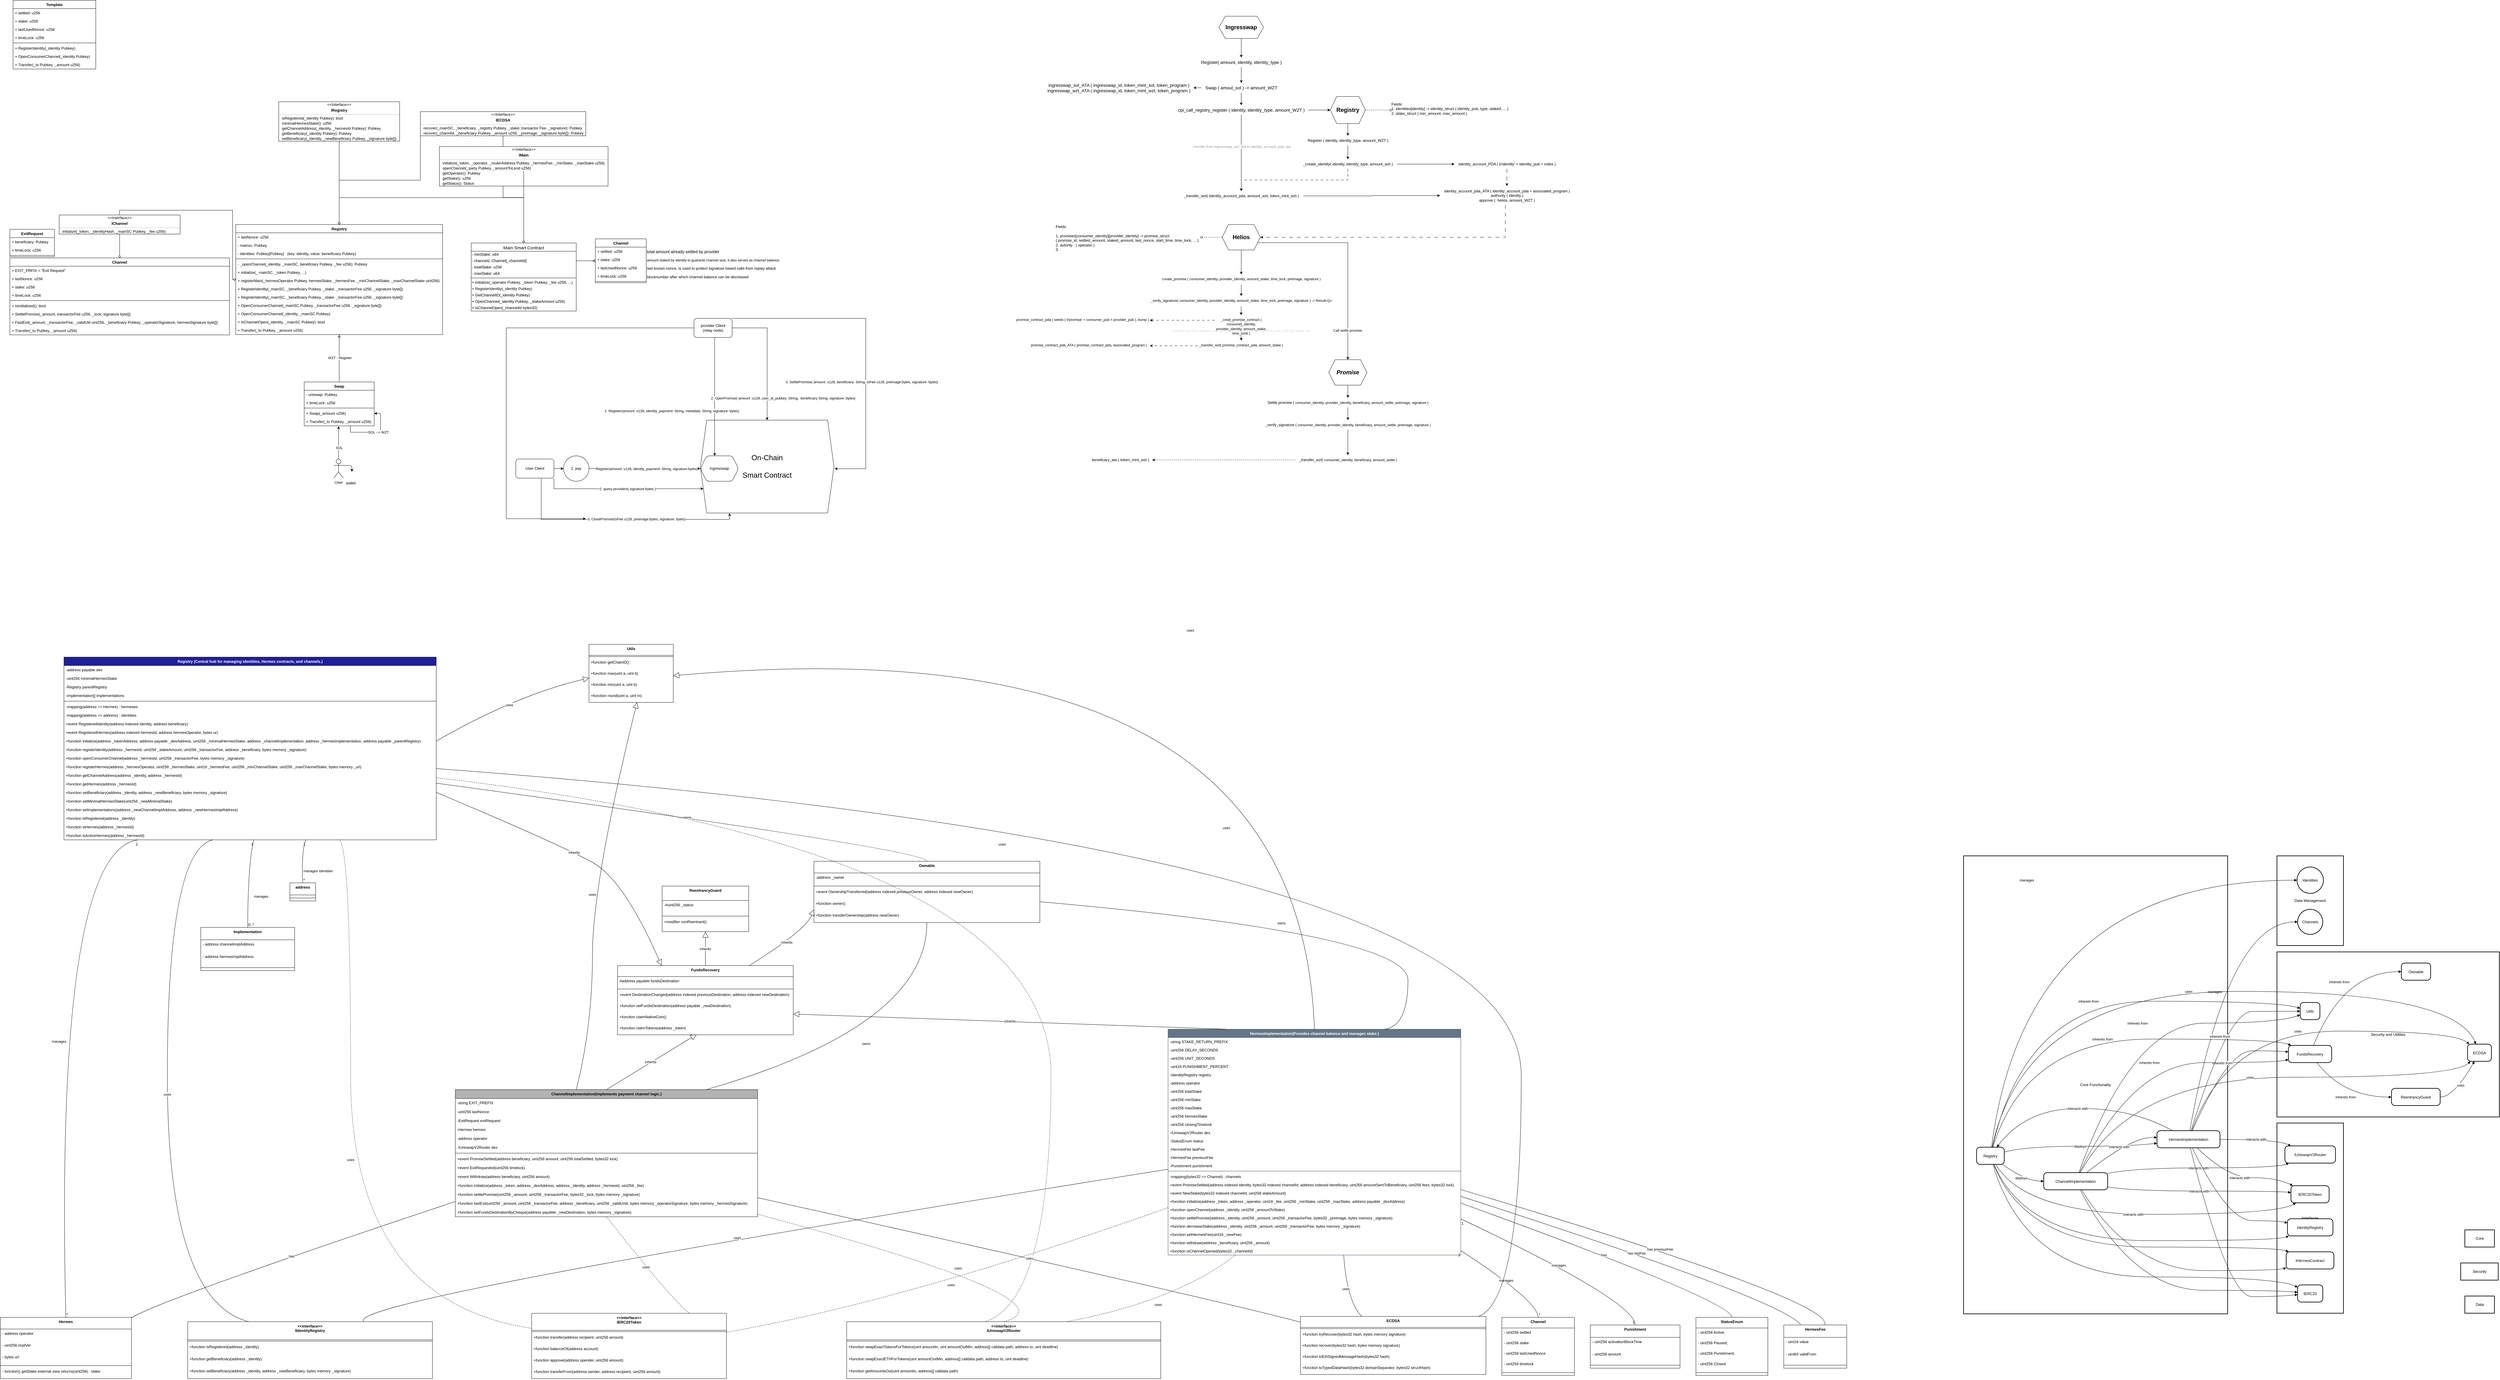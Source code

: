 <mxfile version="26.1.0">
  <diagram name="Page-1" id="e56a1550-8fbb-45ad-956c-1786394a9013">
    <mxGraphModel dx="749" dy="1165" grid="1" gridSize="10" guides="1" tooltips="1" connect="1" arrows="1" fold="1" page="1" pageScale="1" pageWidth="4000" pageHeight="3000" background="none" math="1" shadow="0">
      <root>
        <mxCell id="0" />
        <mxCell id="1" parent="0" />
        <mxCell id="AslRYAqDEuTYrhFJF7Tt-66" value="&lt;font style=&quot;font-size: 23px;&quot;&gt;On-Chain&lt;/font&gt;&lt;div&gt;&lt;font style=&quot;font-size: 23px;&quot;&gt;&lt;br&gt;&lt;/font&gt;&lt;/div&gt;&lt;div&gt;&lt;font style=&quot;font-size: 23px;&quot;&gt;Smart Contract&lt;/font&gt;&lt;/div&gt;" style="shape=hexagon;perimeter=hexagonPerimeter2;whiteSpace=wrap;html=1;fixedSize=1;" parent="1" vertex="1">
          <mxGeometry x="2330" y="1540" width="420" height="292" as="geometry" />
        </mxCell>
        <mxCell id="VsVcQcCOclfDHJGfPfXY-29" style="edgeStyle=orthogonalEdgeStyle;rounded=1;orthogonalLoop=1;jettySize=auto;html=1;exitX=1;exitY=0.333;exitDx=0;exitDy=0;exitPerimeter=0;entryX=0.5;entryY=0;entryDx=0;entryDy=0;curved=0;" parent="1" source="VsVcQcCOclfDHJGfPfXY-17" target="VsVcQcCOclfDHJGfPfXY-18" edge="1">
          <mxGeometry relative="1" as="geometry" />
        </mxCell>
        <mxCell id="VsVcQcCOclfDHJGfPfXY-17" value="User" style="shape=umlActor;verticalLabelPosition=bottom;verticalAlign=top;html=1;outlineConnect=0;" parent="1" vertex="1">
          <mxGeometry x="1178" y="1662.29" width="30" height="60" as="geometry" />
        </mxCell>
        <mxCell id="VsVcQcCOclfDHJGfPfXY-20" value="" style="group" parent="1" vertex="1" connectable="0">
          <mxGeometry x="1205.5" y="1702.29" width="55" height="50" as="geometry" />
        </mxCell>
        <mxCell id="VsVcQcCOclfDHJGfPfXY-18" value="" style="shape=image;html=1;verticalAlign=top;verticalLabelPosition=bottom;labelBackgroundColor=#ffffff;imageAspect=0;aspect=fixed;image=https://cdn4.iconfinder.com/data/icons/48-bubbles/48/07.Wallet-128.png" parent="VsVcQcCOclfDHJGfPfXY-20" vertex="1">
          <mxGeometry x="5" width="49.02" height="49.02" as="geometry" />
        </mxCell>
        <mxCell id="VsVcQcCOclfDHJGfPfXY-19" value="wallet" style="text;html=1;align=center;verticalAlign=middle;resizable=0;points=[];autosize=1;strokeColor=none;fillColor=none;" parent="VsVcQcCOclfDHJGfPfXY-20" vertex="1">
          <mxGeometry y="20.588" width="50" height="30" as="geometry" />
        </mxCell>
        <mxCell id="VsVcQcCOclfDHJGfPfXY-30" style="edgeStyle=orthogonalEdgeStyle;rounded=0;orthogonalLoop=1;jettySize=auto;html=1;entryX=0.491;entryY=1.038;entryDx=0;entryDy=0;curved=0;entryPerimeter=0;" parent="1" source="VsVcQcCOclfDHJGfPfXY-17" target="VsVcQcCOclfDHJGfPfXY-101" edge="1">
          <mxGeometry relative="1" as="geometry">
            <mxPoint x="1189.5" y="1360" as="sourcePoint" />
            <mxPoint x="1189.5" y="1410" as="targetPoint" />
          </mxGeometry>
        </mxCell>
        <mxCell id="VsVcQcCOclfDHJGfPfXY-31" value="SOL" style="edgeLabel;html=1;align=center;verticalAlign=middle;resizable=0;points=[];" parent="VsVcQcCOclfDHJGfPfXY-30" vertex="1" connectable="0">
          <mxGeometry x="-0.274" y="-1" relative="1" as="geometry">
            <mxPoint x="1" y="2" as="offset" />
          </mxGeometry>
        </mxCell>
        <mxCell id="VsVcQcCOclfDHJGfPfXY-146" style="edgeStyle=orthogonalEdgeStyle;rounded=0;orthogonalLoop=1;jettySize=auto;html=1;entryX=0.5;entryY=0;entryDx=0;entryDy=0;strokeColor=default;startArrow=diamond;startFill=0;endArrow=none;" parent="1" source="VsVcQcCOclfDHJGfPfXY-66" target="VsVcQcCOclfDHJGfPfXY-127" edge="1">
          <mxGeometry relative="1" as="geometry">
            <Array as="points">
              <mxPoint x="860" y="1098" />
              <mxPoint x="860" y="880" />
              <mxPoint x="505" y="880" />
            </Array>
          </mxGeometry>
        </mxCell>
        <mxCell id="VsVcQcCOclfDHJGfPfXY-466" style="edgeStyle=orthogonalEdgeStyle;rounded=0;orthogonalLoop=1;jettySize=auto;html=1;startArrow=classic;startFill=0;endArrow=none;" parent="1" source="VsVcQcCOclfDHJGfPfXY-66" target="VsVcQcCOclfDHJGfPfXY-93" edge="1">
          <mxGeometry relative="1" as="geometry" />
        </mxCell>
        <mxCell id="VsVcQcCOclfDHJGfPfXY-467" value="WZT - Register" style="edgeLabel;html=1;align=center;verticalAlign=middle;resizable=0;points=[];" parent="VsVcQcCOclfDHJGfPfXY-466" vertex="1" connectable="0">
          <mxGeometry x="-0.02" y="2" relative="1" as="geometry">
            <mxPoint as="offset" />
          </mxGeometry>
        </mxCell>
        <mxCell id="VsVcQcCOclfDHJGfPfXY-66" value="Registry" style="swimlane;fontStyle=1;align=center;verticalAlign=top;childLayout=stackLayout;horizontal=1;startSize=26;horizontalStack=0;resizeParent=1;resizeParentMax=0;resizeLast=0;collapsible=1;marginBottom=0;whiteSpace=wrap;html=1;fillStyle=auto;gradientColor=none;" parent="1" vertex="1">
          <mxGeometry x="870" y="925" width="650" height="346" as="geometry" />
        </mxCell>
        <mxCell id="VsVcQcCOclfDHJGfPfXY-69" value="+ lastNonce: u256" style="text;strokeColor=none;fillColor=none;align=left;verticalAlign=top;spacingLeft=4;spacingRight=4;overflow=hidden;rotatable=0;points=[[0,0.5],[1,0.5]];portConstraint=eastwest;whiteSpace=wrap;html=1;" parent="VsVcQcCOclfDHJGfPfXY-66" vertex="1">
          <mxGeometry y="26" width="650" height="26" as="geometry" />
        </mxCell>
        <mxCell id="VsVcQcCOclfDHJGfPfXY-150" value="&lt;div&gt;- mainsc: Pubkey&lt;/div&gt;" style="text;strokeColor=none;fillColor=none;align=left;verticalAlign=top;spacingLeft=4;spacingRight=4;overflow=hidden;rotatable=0;points=[[0,0.5],[1,0.5]];portConstraint=eastwest;whiteSpace=wrap;html=1;" parent="VsVcQcCOclfDHJGfPfXY-66" vertex="1">
          <mxGeometry y="52" width="650" height="26" as="geometry" />
        </mxCell>
        <mxCell id="VsVcQcCOclfDHJGfPfXY-70" value="- identites: Pubkey[Pubkey]&amp;nbsp; &amp;nbsp;(key: identity, value: beneificiary Pubkey)" style="text;strokeColor=none;fillColor=none;align=left;verticalAlign=top;spacingLeft=4;spacingRight=4;overflow=hidden;rotatable=0;points=[[0,0.5],[1,0.5]];portConstraint=eastwest;whiteSpace=wrap;html=1;" parent="VsVcQcCOclfDHJGfPfXY-66" vertex="1">
          <mxGeometry y="78" width="650" height="26" as="geometry" />
        </mxCell>
        <mxCell id="VsVcQcCOclfDHJGfPfXY-71" value="" style="line;strokeWidth=1;fillColor=none;align=left;verticalAlign=middle;spacingTop=-1;spacingLeft=3;spacingRight=3;rotatable=0;labelPosition=right;points=[];portConstraint=eastwest;strokeColor=inherit;" parent="VsVcQcCOclfDHJGfPfXY-66" vertex="1">
          <mxGeometry y="104" width="650" height="8" as="geometry" />
        </mxCell>
        <mxCell id="VsVcQcCOclfDHJGfPfXY-151" value="- _openChannel(_identity, _mainSC, beneficiary Pubkey, _fee u256): Pubkey" style="text;strokeColor=none;fillColor=none;align=left;verticalAlign=middle;spacingLeft=4;spacingRight=4;overflow=hidden;rotatable=0;points=[[0,0.5],[1,0.5]];portConstraint=eastwest;whiteSpace=wrap;html=1;" parent="VsVcQcCOclfDHJGfPfXY-66" vertex="1">
          <mxGeometry y="112" width="650" height="26" as="geometry" />
        </mxCell>
        <mxCell id="VsVcQcCOclfDHJGfPfXY-135" value="+ initialize(_ mainSC, _token Pubkey, ...)" style="text;strokeColor=none;fillColor=none;align=left;verticalAlign=middle;spacingLeft=4;spacingRight=4;overflow=hidden;rotatable=0;points=[[0,0.5],[1,0.5]];portConstraint=eastwest;whiteSpace=wrap;html=1;" parent="VsVcQcCOclfDHJGfPfXY-66" vertex="1">
          <mxGeometry y="138" width="650" height="26" as="geometry" />
        </mxCell>
        <mxCell id="VsVcQcCOclfDHJGfPfXY-166" value="+ registerMain(_hermesOperator Pubkey, hermesStake, _hermesFee, _minChannelStake, _maxChannelStake uint256)" style="text;strokeColor=none;fillColor=none;align=left;verticalAlign=middle;spacingLeft=4;spacingRight=4;overflow=hidden;rotatable=0;points=[[0,0.5],[1,0.5]];portConstraint=eastwest;whiteSpace=wrap;html=1;fontSize=12;" parent="VsVcQcCOclfDHJGfPfXY-66" vertex="1">
          <mxGeometry y="164" width="650" height="26" as="geometry" />
        </mxCell>
        <mxCell id="VsVcQcCOclfDHJGfPfXY-152" value="+ RegisterIdentity(_mainSC, _beneficiary Pubkey, _stake, _transactorFee u256, _signature byte[])" style="text;strokeColor=none;fillColor=none;align=left;verticalAlign=middle;spacingLeft=4;spacingRight=4;overflow=hidden;rotatable=0;points=[[0,0.5],[1,0.5]];portConstraint=eastwest;whiteSpace=wrap;html=1;" parent="VsVcQcCOclfDHJGfPfXY-66" vertex="1">
          <mxGeometry y="190" width="650" height="26" as="geometry" />
        </mxCell>
        <mxCell id="VsVcQcCOclfDHJGfPfXY-72" value="+ RegisterIdentity(_mainSC, _beneficiary Pubkey, _stake, _transactorFee u256, _signature byte[])" style="text;strokeColor=none;fillColor=none;align=left;verticalAlign=middle;spacingLeft=4;spacingRight=4;overflow=hidden;rotatable=0;points=[[0,0.5],[1,0.5]];portConstraint=eastwest;whiteSpace=wrap;html=1;" parent="VsVcQcCOclfDHJGfPfXY-66" vertex="1">
          <mxGeometry y="216" width="650" height="26" as="geometry" />
        </mxCell>
        <mxCell id="VsVcQcCOclfDHJGfPfXY-149" value="+ OpenConsumerChannel(_mainSC Pubkey, _transactorFee u256, _signature byte[])" style="text;strokeColor=none;fillColor=none;align=left;verticalAlign=middle;spacingLeft=4;spacingRight=4;overflow=hidden;rotatable=0;points=[[0,0.5],[1,0.5]];portConstraint=eastwest;whiteSpace=wrap;html=1;" parent="VsVcQcCOclfDHJGfPfXY-66" vertex="1">
          <mxGeometry y="242" width="650" height="26" as="geometry" />
        </mxCell>
        <mxCell id="VsVcQcCOclfDHJGfPfXY-73" value="+ OpenConsumerChannel(_identity, _mainSC Pubkey)" style="text;strokeColor=none;fillColor=none;align=left;verticalAlign=middle;spacingLeft=4;spacingRight=4;overflow=hidden;rotatable=0;points=[[0,0.5],[1,0.5]];portConstraint=eastwest;whiteSpace=wrap;html=1;" parent="VsVcQcCOclfDHJGfPfXY-66" vertex="1">
          <mxGeometry y="268" width="650" height="26" as="geometry" />
        </mxCell>
        <mxCell id="VsVcQcCOclfDHJGfPfXY-148" value="+ IsChannelOpen(_identity, _mainSC Pubkey): bool" style="text;strokeColor=none;fillColor=none;align=left;verticalAlign=middle;spacingLeft=4;spacingRight=4;overflow=hidden;rotatable=0;points=[[0,0.5],[1,0.5]];portConstraint=eastwest;whiteSpace=wrap;html=1;" parent="VsVcQcCOclfDHJGfPfXY-66" vertex="1">
          <mxGeometry y="294" width="650" height="26" as="geometry" />
        </mxCell>
        <mxCell id="VsVcQcCOclfDHJGfPfXY-74" value="+ Transfer(_to Pubkey, _amount u256)" style="text;strokeColor=none;fillColor=none;align=left;verticalAlign=middle;spacingLeft=4;spacingRight=4;overflow=hidden;rotatable=0;points=[[0,0.5],[1,0.5]];portConstraint=eastwest;whiteSpace=wrap;html=1;" parent="VsVcQcCOclfDHJGfPfXY-66" vertex="1">
          <mxGeometry y="320" width="650" height="26" as="geometry" />
        </mxCell>
        <mxCell id="VsVcQcCOclfDHJGfPfXY-76" value="&lt;span style=&quot;font-size: 14px; font-weight: 400;&quot;&gt;Main Smart Contract&lt;/span&gt;" style="swimlane;fontStyle=1;align=center;verticalAlign=top;childLayout=stackLayout;horizontal=1;startSize=26;horizontalStack=0;resizeParent=1;resizeParentMax=0;resizeLast=0;collapsible=1;marginBottom=0;whiteSpace=wrap;html=1;" parent="1" vertex="1">
          <mxGeometry x="1610" y="983" width="330" height="214" as="geometry" />
        </mxCell>
        <mxCell id="VsVcQcCOclfDHJGfPfXY-85" value="&lt;span style=&quot;color: rgb(0, 0, 0); font-family: Helvetica; font-size: 12px; font-style: normal; font-variant-ligatures: normal; font-variant-caps: normal; font-weight: 400; letter-spacing: normal; orphans: 2; text-align: left; text-indent: 0px; text-transform: none; widows: 2; word-spacing: 0px; -webkit-text-stroke-width: 0px; white-space: normal; background-color: rgb(251, 251, 251); text-decoration-thickness: initial; text-decoration-style: initial; text-decoration-color: initial; display: inline !important; float: none;&quot;&gt;- minStake: u64&lt;/span&gt;" style="text;whiteSpace=wrap;html=1;verticalAlign=middle;" parent="VsVcQcCOclfDHJGfPfXY-76" vertex="1">
          <mxGeometry y="26" width="330" height="20" as="geometry" />
        </mxCell>
        <mxCell id="VsVcQcCOclfDHJGfPfXY-88" value="&lt;span style=&quot;color: rgb(0, 0, 0); font-family: Helvetica; font-size: 12px; font-style: normal; font-variant-ligatures: normal; font-variant-caps: normal; font-weight: 400; letter-spacing: normal; orphans: 2; text-align: left; text-indent: 0px; text-transform: none; widows: 2; word-spacing: 0px; -webkit-text-stroke-width: 0px; white-space: normal; background-color: rgb(251, 251, 251); text-decoration-thickness: initial; text-decoration-style: initial; text-decoration-color: initial; float: none; display: inline !important;&quot;&gt;- channels: Channel[_channelId]&lt;/span&gt;" style="text;whiteSpace=wrap;html=1;verticalAlign=middle;" parent="VsVcQcCOclfDHJGfPfXY-76" vertex="1">
          <mxGeometry y="46" width="330" height="20" as="geometry" />
        </mxCell>
        <mxCell id="VsVcQcCOclfDHJGfPfXY-87" value="&lt;span style=&quot;color: rgb(0, 0, 0); font-family: Helvetica; font-size: 12px; font-style: normal; font-variant-ligatures: normal; font-variant-caps: normal; font-weight: 400; letter-spacing: normal; orphans: 2; text-align: left; text-indent: 0px; text-transform: none; widows: 2; word-spacing: 0px; -webkit-text-stroke-width: 0px; white-space: normal; background-color: rgb(251, 251, 251); text-decoration-thickness: initial; text-decoration-style: initial; text-decoration-color: initial; display: inline !important; float: none;&quot;&gt;- totalStake&lt;/span&gt;&lt;span style=&quot;forced-color-adjust: none; color: light-dark(rgb(0, 0, 0), rgb(255, 255, 255)); font-family: Helvetica; font-size: 12px; font-style: normal; font-variant-ligatures: normal; font-variant-caps: normal; font-weight: 400; letter-spacing: normal; orphans: 2; text-align: left; text-indent: 0px; text-transform: none; widows: 2; word-spacing: 0px; -webkit-text-stroke-width: 0px; white-space: normal; background-color: transparent; text-decoration-thickness: initial; text-decoration-style: initial; text-decoration-color: initial;&quot;&gt;: u256&lt;/span&gt;" style="text;whiteSpace=wrap;html=1;verticalAlign=middle;" parent="VsVcQcCOclfDHJGfPfXY-76" vertex="1">
          <mxGeometry y="66" width="330" height="20" as="geometry" />
        </mxCell>
        <mxCell id="VsVcQcCOclfDHJGfPfXY-86" value="&lt;span style=&quot;color: rgb(0, 0, 0); font-family: Helvetica; font-size: 12px; font-style: normal; font-variant-ligatures: normal; font-variant-caps: normal; font-weight: 400; letter-spacing: normal; orphans: 2; text-align: left; text-indent: 0px; text-transform: none; widows: 2; word-spacing: 0px; -webkit-text-stroke-width: 0px; white-space: normal; background-color: rgb(251, 251, 251); text-decoration-thickness: initial; text-decoration-style: initial; text-decoration-color: initial; display: inline !important; float: none;&quot;&gt;- maxStake: u64&lt;/span&gt;" style="text;html=1;verticalAlign=middle;whiteSpace=wrap;" parent="VsVcQcCOclfDHJGfPfXY-76" vertex="1">
          <mxGeometry y="86" width="330" height="20" as="geometry" />
        </mxCell>
        <mxCell id="VsVcQcCOclfDHJGfPfXY-81" value="" style="line;strokeWidth=1;fillColor=none;align=left;verticalAlign=middle;spacingTop=-1;spacingLeft=3;spacingRight=3;rotatable=0;labelPosition=right;points=[];portConstraint=eastwest;strokeColor=inherit;" parent="VsVcQcCOclfDHJGfPfXY-76" vertex="1">
          <mxGeometry y="106" width="330" height="8" as="geometry" />
        </mxCell>
        <mxCell id="VsVcQcCOclfDHJGfPfXY-104" value="+ initialize(_operator Pubkey, _token Pubkey, _fee u256, ...)" style="text;whiteSpace=wrap;html=1;verticalAlign=middle;" parent="VsVcQcCOclfDHJGfPfXY-76" vertex="1">
          <mxGeometry y="114" width="330" height="20" as="geometry" />
        </mxCell>
        <mxCell id="VsVcQcCOclfDHJGfPfXY-92" value="+ RegisterIdentity(_identity Pubkey)" style="text;whiteSpace=wrap;html=1;verticalAlign=middle;" parent="VsVcQcCOclfDHJGfPfXY-76" vertex="1">
          <mxGeometry y="134" width="330" height="20" as="geometry" />
        </mxCell>
        <mxCell id="VsVcQcCOclfDHJGfPfXY-89" value="&lt;span style=&quot;color: rgb(0, 0, 0); font-family: Helvetica; font-size: 12px; font-style: normal; font-variant-ligatures: normal; font-variant-caps: normal; font-weight: 400; letter-spacing: normal; orphans: 2; text-align: left; text-indent: 0px; text-transform: none; widows: 2; word-spacing: 0px; -webkit-text-stroke-width: 0px; white-space: normal; background-color: rgb(251, 251, 251); text-decoration-thickness: initial; text-decoration-style: initial; text-decoration-color: initial; float: none; display: inline !important;&quot;&gt;+ GetChannelID(_identity Pubkey&lt;/span&gt;)&amp;nbsp;" style="text;whiteSpace=wrap;html=1;verticalAlign=middle;" parent="VsVcQcCOclfDHJGfPfXY-76" vertex="1">
          <mxGeometry y="154" width="330" height="20" as="geometry" />
        </mxCell>
        <mxCell id="VsVcQcCOclfDHJGfPfXY-90" value="&lt;span style=&quot;color: rgb(0, 0, 0); font-family: Helvetica; font-size: 12px; font-style: normal; font-variant-ligatures: normal; font-variant-caps: normal; font-weight: 400; letter-spacing: normal; orphans: 2; text-align: left; text-indent: 0px; text-transform: none; widows: 2; word-spacing: 0px; -webkit-text-stroke-width: 0px; white-space: normal; background-color: rgb(251, 251, 251); text-decoration-thickness: initial; text-decoration-style: initial; text-decoration-color: initial; float: none; display: inline !important;&quot;&gt;+ OpenChannel(_identity Pubkey, _stakeAmount&amp;nbsp;&lt;/span&gt;u256)&amp;nbsp;" style="text;whiteSpace=wrap;html=1;verticalAlign=middle;" parent="VsVcQcCOclfDHJGfPfXY-76" vertex="1">
          <mxGeometry y="174" width="330" height="20" as="geometry" />
        </mxCell>
        <mxCell id="VsVcQcCOclfDHJGfPfXY-91" value="&lt;span style=&quot;color: rgb(0, 0, 0); font-family: Helvetica; font-size: 12px; font-style: normal; font-variant-ligatures: normal; font-variant-caps: normal; font-weight: 400; letter-spacing: normal; orphans: 2; text-align: left; text-indent: 0px; text-transform: none; widows: 2; word-spacing: 0px; -webkit-text-stroke-width: 0px; white-space: normal; background-color: rgb(251, 251, 251); text-decoration-thickness: initial; text-decoration-style: initial; text-decoration-color: initial; float: none; display: inline !important;&quot;&gt;+ IsChannelOpen(_channelId bytes32&lt;/span&gt;)&amp;nbsp;" style="text;whiteSpace=wrap;html=1;verticalAlign=middle;" parent="VsVcQcCOclfDHJGfPfXY-76" vertex="1">
          <mxGeometry y="194" width="330" height="20" as="geometry" />
        </mxCell>
        <mxCell id="VsVcQcCOclfDHJGfPfXY-93" value="Swap" style="swimlane;fontStyle=1;align=center;verticalAlign=top;childLayout=stackLayout;horizontal=1;startSize=26;horizontalStack=0;resizeParent=1;resizeParentMax=0;resizeLast=0;collapsible=1;marginBottom=0;whiteSpace=wrap;html=1;" parent="1" vertex="1">
          <mxGeometry x="1085" y="1420" width="220" height="138" as="geometry" />
        </mxCell>
        <mxCell id="VsVcQcCOclfDHJGfPfXY-102" value="- uniswap: Pubkey" style="text;strokeColor=none;fillColor=none;align=left;verticalAlign=top;spacingLeft=4;spacingRight=4;overflow=hidden;rotatable=0;points=[[0,0.5],[1,0.5]];portConstraint=eastwest;whiteSpace=wrap;html=1;" parent="VsVcQcCOclfDHJGfPfXY-93" vertex="1">
          <mxGeometry y="26" width="220" height="26" as="geometry" />
        </mxCell>
        <mxCell id="VsVcQcCOclfDHJGfPfXY-97" value="+ timeLock: u256" style="text;strokeColor=none;fillColor=none;align=left;verticalAlign=top;spacingLeft=4;spacingRight=4;overflow=hidden;rotatable=0;points=[[0,0.5],[1,0.5]];portConstraint=eastwest;whiteSpace=wrap;html=1;" parent="VsVcQcCOclfDHJGfPfXY-93" vertex="1">
          <mxGeometry y="52" width="220" height="26" as="geometry" />
        </mxCell>
        <mxCell id="VsVcQcCOclfDHJGfPfXY-98" value="" style="line;strokeWidth=1;fillColor=none;align=left;verticalAlign=middle;spacingTop=-1;spacingLeft=3;spacingRight=3;rotatable=0;labelPosition=right;points=[];portConstraint=eastwest;strokeColor=inherit;" parent="VsVcQcCOclfDHJGfPfXY-93" vertex="1">
          <mxGeometry y="78" width="220" height="8" as="geometry" />
        </mxCell>
        <mxCell id="VsVcQcCOclfDHJGfPfXY-99" value="+ Swap(_amount u256)" style="text;strokeColor=none;fillColor=none;align=left;verticalAlign=middle;spacingLeft=4;spacingRight=4;overflow=hidden;rotatable=0;points=[[0,0.5],[1,0.5]];portConstraint=eastwest;whiteSpace=wrap;html=1;" parent="VsVcQcCOclfDHJGfPfXY-93" vertex="1">
          <mxGeometry y="86" width="220" height="26" as="geometry" />
        </mxCell>
        <mxCell id="VsVcQcCOclfDHJGfPfXY-101" value="+ Transfer(_to Pubkey, _amount u256)" style="text;strokeColor=none;fillColor=none;align=left;verticalAlign=middle;spacingLeft=4;spacingRight=4;overflow=hidden;rotatable=0;points=[[0,0.5],[1,0.5]];portConstraint=eastwest;whiteSpace=wrap;html=1;" parent="VsVcQcCOclfDHJGfPfXY-93" vertex="1">
          <mxGeometry y="112" width="220" height="26" as="geometry" />
        </mxCell>
        <mxCell id="VsVcQcCOclfDHJGfPfXY-468" style="edgeStyle=orthogonalEdgeStyle;rounded=0;orthogonalLoop=1;jettySize=auto;html=1;entryX=1;entryY=0.5;entryDx=0;entryDy=0;" parent="VsVcQcCOclfDHJGfPfXY-93" source="VsVcQcCOclfDHJGfPfXY-93" target="VsVcQcCOclfDHJGfPfXY-99" edge="1">
          <mxGeometry relative="1" as="geometry">
            <Array as="points">
              <mxPoint x="145" y="158" />
              <mxPoint x="240" y="158" />
              <mxPoint x="240" y="99" />
            </Array>
          </mxGeometry>
        </mxCell>
        <mxCell id="VsVcQcCOclfDHJGfPfXY-469" value="SOL --&amp;gt; WZT" style="edgeLabel;html=1;align=center;verticalAlign=middle;resizable=0;points=[];" parent="VsVcQcCOclfDHJGfPfXY-468" vertex="1" connectable="0">
          <mxGeometry x="0.113" relative="1" as="geometry">
            <mxPoint as="offset" />
          </mxGeometry>
        </mxCell>
        <mxCell id="VsVcQcCOclfDHJGfPfXY-103" value="" style="group" parent="1" vertex="1" connectable="0">
          <mxGeometry x="2000" y="970" width="610" height="164" as="geometry" />
        </mxCell>
        <mxCell id="VsVcQcCOclfDHJGfPfXY-36" value="Channel" style="swimlane;fontStyle=1;align=center;verticalAlign=top;childLayout=stackLayout;horizontal=1;startSize=26;horizontalStack=0;resizeParent=1;resizeParentMax=0;resizeLast=0;collapsible=1;marginBottom=0;whiteSpace=wrap;html=1;" parent="VsVcQcCOclfDHJGfPfXY-103" vertex="1">
          <mxGeometry width="160" height="138" as="geometry" />
        </mxCell>
        <mxCell id="VsVcQcCOclfDHJGfPfXY-37" value="+ settled: u256" style="text;strokeColor=none;fillColor=none;align=left;verticalAlign=top;spacingLeft=4;spacingRight=4;overflow=hidden;rotatable=0;points=[[0,0.5],[1,0.5]];portConstraint=eastwest;whiteSpace=wrap;html=1;" parent="VsVcQcCOclfDHJGfPfXY-36" vertex="1">
          <mxGeometry y="26" width="160" height="26" as="geometry" />
        </mxCell>
        <mxCell id="VsVcQcCOclfDHJGfPfXY-40" value="+ stake: u256" style="text;strokeColor=none;fillColor=none;align=left;verticalAlign=top;spacingLeft=4;spacingRight=4;overflow=hidden;rotatable=0;points=[[0,0.5],[1,0.5]];portConstraint=eastwest;whiteSpace=wrap;html=1;" parent="VsVcQcCOclfDHJGfPfXY-36" vertex="1">
          <mxGeometry y="52" width="160" height="26" as="geometry" />
        </mxCell>
        <mxCell id="VsVcQcCOclfDHJGfPfXY-41" value="+ lastUsedNonce: u256&lt;div&gt;&lt;br&gt;&lt;/div&gt;" style="text;strokeColor=none;fillColor=none;align=left;verticalAlign=top;spacingLeft=4;spacingRight=4;overflow=hidden;rotatable=0;points=[[0,0.5],[1,0.5]];portConstraint=eastwest;whiteSpace=wrap;html=1;" parent="VsVcQcCOclfDHJGfPfXY-36" vertex="1">
          <mxGeometry y="78" width="160" height="26" as="geometry" />
        </mxCell>
        <mxCell id="VsVcQcCOclfDHJGfPfXY-42" value="+ timeLock: u256&lt;div&gt;&lt;br&gt;&lt;/div&gt;" style="text;strokeColor=none;fillColor=none;align=left;verticalAlign=top;spacingLeft=4;spacingRight=4;overflow=hidden;rotatable=0;points=[[0,0.5],[1,0.5]];portConstraint=eastwest;whiteSpace=wrap;html=1;" parent="VsVcQcCOclfDHJGfPfXY-36" vertex="1">
          <mxGeometry y="104" width="160" height="26" as="geometry" />
        </mxCell>
        <mxCell id="VsVcQcCOclfDHJGfPfXY-38" value="" style="line;strokeWidth=1;fillColor=none;align=left;verticalAlign=middle;spacingTop=-1;spacingLeft=3;spacingRight=3;rotatable=0;labelPosition=right;points=[];portConstraint=eastwest;strokeColor=inherit;" parent="VsVcQcCOclfDHJGfPfXY-36" vertex="1">
          <mxGeometry y="130" width="160" height="8" as="geometry" />
        </mxCell>
        <mxCell id="VsVcQcCOclfDHJGfPfXY-43" value="amount staked by identity to guarante channel size, it also serves as channel balance" style="text;whiteSpace=wrap;align=left;verticalAlign=middle;fontSize=11;" parent="VsVcQcCOclfDHJGfPfXY-103" vertex="1">
          <mxGeometry x="160" y="52" width="450" height="30" as="geometry" />
        </mxCell>
        <mxCell id="VsVcQcCOclfDHJGfPfXY-44" value="last known nonce, is used to protect signature based calls from replay attack" style="text;whiteSpace=wrap;verticalAlign=middle;" parent="VsVcQcCOclfDHJGfPfXY-103" vertex="1">
          <mxGeometry x="160" y="83" width="440" height="20" as="geometry" />
        </mxCell>
        <mxCell id="VsVcQcCOclfDHJGfPfXY-45" value="&lt;span style=&quot;color: rgb(0, 0, 0); font-family: Helvetica; font-style: normal; font-variant-ligatures: normal; font-variant-caps: normal; font-weight: 400; letter-spacing: normal; orphans: 2; text-align: left; text-indent: 0px; text-transform: none; widows: 2; word-spacing: 0px; -webkit-text-stroke-width: 0px; white-space: normal; background-color: rgb(251, 251, 251); text-decoration-thickness: initial; text-decoration-style: initial; text-decoration-color: initial; float: none; display: inline !important;&quot;&gt;total amount already settled by provider&lt;/span&gt;" style="text;whiteSpace=wrap;html=1;verticalAlign=middle;fontSize=13;" parent="VsVcQcCOclfDHJGfPfXY-103" vertex="1">
          <mxGeometry x="160" y="30" width="310" height="20" as="geometry" />
        </mxCell>
        <mxCell id="VsVcQcCOclfDHJGfPfXY-46" value="blocknumber after which channel balance can be decreased" style="text;whiteSpace=wrap;verticalAlign=middle;" parent="VsVcQcCOclfDHJGfPfXY-103" vertex="1">
          <mxGeometry x="160" y="110" width="350" height="20" as="geometry" />
        </mxCell>
        <mxCell id="VsVcQcCOclfDHJGfPfXY-105" value="Template" style="swimlane;fontStyle=1;align=center;verticalAlign=top;childLayout=stackLayout;horizontal=1;startSize=26;horizontalStack=0;resizeParent=1;resizeParentMax=0;resizeLast=0;collapsible=1;marginBottom=0;whiteSpace=wrap;html=1;" parent="1" vertex="1">
          <mxGeometry x="170" y="220" width="260" height="216" as="geometry" />
        </mxCell>
        <mxCell id="VsVcQcCOclfDHJGfPfXY-106" value="+ settled: u256" style="text;strokeColor=none;fillColor=none;align=left;verticalAlign=top;spacingLeft=4;spacingRight=4;overflow=hidden;rotatable=0;points=[[0,0.5],[1,0.5]];portConstraint=eastwest;whiteSpace=wrap;html=1;" parent="VsVcQcCOclfDHJGfPfXY-105" vertex="1">
          <mxGeometry y="26" width="260" height="26" as="geometry" />
        </mxCell>
        <mxCell id="VsVcQcCOclfDHJGfPfXY-107" value="+ stake: u256" style="text;strokeColor=none;fillColor=none;align=left;verticalAlign=top;spacingLeft=4;spacingRight=4;overflow=hidden;rotatable=0;points=[[0,0.5],[1,0.5]];portConstraint=eastwest;whiteSpace=wrap;html=1;" parent="VsVcQcCOclfDHJGfPfXY-105" vertex="1">
          <mxGeometry y="52" width="260" height="26" as="geometry" />
        </mxCell>
        <mxCell id="VsVcQcCOclfDHJGfPfXY-108" value="+ lastUsedNonce: u256&lt;div&gt;&lt;br&gt;&lt;/div&gt;" style="text;strokeColor=none;fillColor=none;align=left;verticalAlign=top;spacingLeft=4;spacingRight=4;overflow=hidden;rotatable=0;points=[[0,0.5],[1,0.5]];portConstraint=eastwest;whiteSpace=wrap;html=1;" parent="VsVcQcCOclfDHJGfPfXY-105" vertex="1">
          <mxGeometry y="78" width="260" height="26" as="geometry" />
        </mxCell>
        <mxCell id="VsVcQcCOclfDHJGfPfXY-109" value="+ timeLock: u256&lt;div&gt;&lt;br&gt;&lt;/div&gt;" style="text;strokeColor=none;fillColor=none;align=left;verticalAlign=top;spacingLeft=4;spacingRight=4;overflow=hidden;rotatable=0;points=[[0,0.5],[1,0.5]];portConstraint=eastwest;whiteSpace=wrap;html=1;" parent="VsVcQcCOclfDHJGfPfXY-105" vertex="1">
          <mxGeometry y="104" width="260" height="26" as="geometry" />
        </mxCell>
        <mxCell id="VsVcQcCOclfDHJGfPfXY-110" value="" style="line;strokeWidth=1;fillColor=none;align=left;verticalAlign=middle;spacingTop=-1;spacingLeft=3;spacingRight=3;rotatable=0;labelPosition=right;points=[];portConstraint=eastwest;strokeColor=inherit;" parent="VsVcQcCOclfDHJGfPfXY-105" vertex="1">
          <mxGeometry y="130" width="260" height="8" as="geometry" />
        </mxCell>
        <mxCell id="VsVcQcCOclfDHJGfPfXY-111" value="+ RegisterIdentity(_identity Pubkey)" style="text;strokeColor=none;fillColor=none;align=left;verticalAlign=middle;spacingLeft=4;spacingRight=4;overflow=hidden;rotatable=0;points=[[0,0.5],[1,0.5]];portConstraint=eastwest;whiteSpace=wrap;html=1;" parent="VsVcQcCOclfDHJGfPfXY-105" vertex="1">
          <mxGeometry y="138" width="260" height="26" as="geometry" />
        </mxCell>
        <mxCell id="VsVcQcCOclfDHJGfPfXY-112" value="+ OpenConsumerChannel(_identity Pubkey)" style="text;strokeColor=none;fillColor=none;align=left;verticalAlign=middle;spacingLeft=4;spacingRight=4;overflow=hidden;rotatable=0;points=[[0,0.5],[1,0.5]];portConstraint=eastwest;whiteSpace=wrap;html=1;" parent="VsVcQcCOclfDHJGfPfXY-105" vertex="1">
          <mxGeometry y="164" width="260" height="26" as="geometry" />
        </mxCell>
        <mxCell id="VsVcQcCOclfDHJGfPfXY-113" value="+ Transfer(_to Pubkey, _amount u256)" style="text;strokeColor=none;fillColor=none;align=left;verticalAlign=middle;spacingLeft=4;spacingRight=4;overflow=hidden;rotatable=0;points=[[0,0.5],[1,0.5]];portConstraint=eastwest;whiteSpace=wrap;html=1;" parent="VsVcQcCOclfDHJGfPfXY-105" vertex="1">
          <mxGeometry y="190" width="260" height="26" as="geometry" />
        </mxCell>
        <mxCell id="VsVcQcCOclfDHJGfPfXY-115" value="" style="fontStyle=1;align=center;verticalAlign=middle;childLayout=stackLayout;horizontal=1;horizontalStack=0;resizeParent=1;resizeParentMax=0;resizeLast=0;marginBottom=0;" parent="1" vertex="1">
          <mxGeometry x="1005" y="539" width="380" height="124" as="geometry" />
        </mxCell>
        <mxCell id="VsVcQcCOclfDHJGfPfXY-116" value="&amp;lt;&amp;lt;Interface&amp;gt;&amp;gt;" style="html=1;align=center;spacing=0;verticalAlign=middle;strokeColor=none;fillColor=none;whiteSpace=wrap;" parent="VsVcQcCOclfDHJGfPfXY-115" vertex="1">
          <mxGeometry width="380" height="18" as="geometry" />
        </mxCell>
        <mxCell id="VsVcQcCOclfDHJGfPfXY-117" value="IRegistry" style="html=1;align=center;spacing=0;verticalAlign=middle;strokeColor=none;fillColor=none;whiteSpace=wrap;fontStyle=1;" parent="VsVcQcCOclfDHJGfPfXY-115" vertex="1">
          <mxGeometry y="18" width="380" height="18" as="geometry" />
        </mxCell>
        <mxCell id="VsVcQcCOclfDHJGfPfXY-118" value="" style="line;strokeWidth=0.25;fillColor=none;align=left;verticalAlign=middle;spacingTop=-1;spacingLeft=3;spacingRight=3;rotatable=0;labelPosition=right;points=[];portConstraint=eastwest;" parent="VsVcQcCOclfDHJGfPfXY-115" vertex="1">
          <mxGeometry y="36" width="380" height="8" as="geometry" />
        </mxCell>
        <mxCell id="VsVcQcCOclfDHJGfPfXY-119" value="isRegistered(_identity Pubkey): bool" style="html=1;align=left;spacing=0;spacingLeft=10;verticalAlign=middle;strokeColor=none;fillColor=none;whiteSpace=wrap;" parent="VsVcQcCOclfDHJGfPfXY-115" vertex="1">
          <mxGeometry y="44" width="380" height="16" as="geometry" />
        </mxCell>
        <mxCell id="VsVcQcCOclfDHJGfPfXY-121" value="minimalHermesStake(): u256" style="html=1;align=left;spacing=0;spacingLeft=10;verticalAlign=middle;strokeColor=none;fillColor=none;whiteSpace=wrap;" parent="VsVcQcCOclfDHJGfPfXY-115" vertex="1">
          <mxGeometry y="60" width="380" height="16" as="geometry" />
        </mxCell>
        <mxCell id="VsVcQcCOclfDHJGfPfXY-122" value="getChannelAddress(_identity, _hermesId Pubkey): Pubkey" style="html=1;align=left;spacing=0;spacingLeft=10;verticalAlign=middle;strokeColor=none;fillColor=none;whiteSpace=wrap;" parent="VsVcQcCOclfDHJGfPfXY-115" vertex="1">
          <mxGeometry y="76" width="380" height="16" as="geometry" />
        </mxCell>
        <mxCell id="VsVcQcCOclfDHJGfPfXY-123" value="getBeneficiary(_identity Pubkey): Pubkey" style="html=1;align=left;spacing=0;spacingLeft=10;verticalAlign=middle;strokeColor=none;fillColor=none;whiteSpace=wrap;" parent="VsVcQcCOclfDHJGfPfXY-115" vertex="1">
          <mxGeometry y="92" width="380" height="16" as="geometry" />
        </mxCell>
        <mxCell id="VsVcQcCOclfDHJGfPfXY-124" value="setBeneficiary(_identity, _newBeneficiary Pubkey, _signature byte[])" style="html=1;align=left;spacing=0;spacingLeft=10;verticalAlign=middle;strokeColor=none;fillColor=none;whiteSpace=wrap;" parent="VsVcQcCOclfDHJGfPfXY-115" vertex="1">
          <mxGeometry y="108" width="380" height="16" as="geometry" />
        </mxCell>
        <mxCell id="VsVcQcCOclfDHJGfPfXY-125" style="edgeStyle=orthogonalEdgeStyle;rounded=0;orthogonalLoop=1;jettySize=auto;html=1;entryX=0.5;entryY=0;entryDx=0;entryDy=0;endArrow=diamond;endFill=0;" parent="1" source="VsVcQcCOclfDHJGfPfXY-124" target="VsVcQcCOclfDHJGfPfXY-66" edge="1">
          <mxGeometry relative="1" as="geometry" />
        </mxCell>
        <mxCell id="VsVcQcCOclfDHJGfPfXY-201" style="edgeStyle=orthogonalEdgeStyle;rounded=0;orthogonalLoop=1;jettySize=auto;html=1;entryX=0.5;entryY=0;entryDx=0;entryDy=0;endArrow=diamond;endFill=0;" parent="1" source="VsVcQcCOclfDHJGfPfXY-126" target="VsVcQcCOclfDHJGfPfXY-183" edge="1">
          <mxGeometry relative="1" as="geometry" />
        </mxCell>
        <mxCell id="VsVcQcCOclfDHJGfPfXY-126" value="" style="fontStyle=1;align=center;verticalAlign=middle;childLayout=stackLayout;horizontal=1;horizontalStack=0;resizeParent=1;resizeParentMax=0;resizeLast=0;marginBottom=0;" parent="1" vertex="1">
          <mxGeometry x="315" y="895" width="380" height="60" as="geometry" />
        </mxCell>
        <mxCell id="VsVcQcCOclfDHJGfPfXY-127" value="&amp;lt;&amp;lt;Interface&amp;gt;&amp;gt;" style="html=1;align=center;spacing=0;verticalAlign=middle;strokeColor=none;fillColor=none;whiteSpace=wrap;" parent="VsVcQcCOclfDHJGfPfXY-126" vertex="1">
          <mxGeometry width="380" height="18" as="geometry" />
        </mxCell>
        <mxCell id="VsVcQcCOclfDHJGfPfXY-128" value="IChannel" style="html=1;align=center;spacing=0;verticalAlign=middle;strokeColor=none;fillColor=none;whiteSpace=wrap;fontStyle=1;" parent="VsVcQcCOclfDHJGfPfXY-126" vertex="1">
          <mxGeometry y="18" width="380" height="18" as="geometry" />
        </mxCell>
        <mxCell id="VsVcQcCOclfDHJGfPfXY-129" value="" style="line;strokeWidth=0.25;fillColor=none;align=left;verticalAlign=middle;spacingTop=-1;spacingLeft=3;spacingRight=3;rotatable=0;labelPosition=right;points=[];portConstraint=eastwest;" parent="VsVcQcCOclfDHJGfPfXY-126" vertex="1">
          <mxGeometry y="36" width="380" height="8" as="geometry" />
        </mxCell>
        <mxCell id="VsVcQcCOclfDHJGfPfXY-130" value="initialize(_token, _identityHash, _mainSC Pubkey, _fee u256)" style="html=1;align=left;spacing=0;spacingLeft=10;verticalAlign=middle;strokeColor=none;fillColor=none;whiteSpace=wrap;" parent="VsVcQcCOclfDHJGfPfXY-126" vertex="1">
          <mxGeometry y="44" width="380" height="16" as="geometry" />
        </mxCell>
        <mxCell id="VsVcQcCOclfDHJGfPfXY-136" value="" style="fontStyle=1;align=center;verticalAlign=middle;childLayout=stackLayout;horizontal=1;horizontalStack=0;resizeParent=1;resizeParentMax=0;resizeLast=0;marginBottom=0;" parent="1" vertex="1">
          <mxGeometry x="1450" y="570" width="520" height="76" as="geometry" />
        </mxCell>
        <mxCell id="VsVcQcCOclfDHJGfPfXY-137" value="&amp;lt;&amp;lt;Interface&amp;gt;&amp;gt;" style="html=1;align=center;spacing=0;verticalAlign=middle;strokeColor=none;fillColor=none;whiteSpace=wrap;" parent="VsVcQcCOclfDHJGfPfXY-136" vertex="1">
          <mxGeometry width="520" height="18" as="geometry" />
        </mxCell>
        <mxCell id="VsVcQcCOclfDHJGfPfXY-138" value="IECDSA" style="html=1;align=center;spacing=0;verticalAlign=middle;strokeColor=none;fillColor=none;whiteSpace=wrap;fontStyle=1;" parent="VsVcQcCOclfDHJGfPfXY-136" vertex="1">
          <mxGeometry y="18" width="520" height="18" as="geometry" />
        </mxCell>
        <mxCell id="VsVcQcCOclfDHJGfPfXY-139" value="" style="line;strokeWidth=0.25;fillColor=none;align=left;verticalAlign=middle;spacingTop=-1;spacingLeft=3;spacingRight=3;rotatable=0;labelPosition=right;points=[];portConstraint=eastwest;" parent="VsVcQcCOclfDHJGfPfXY-136" vertex="1">
          <mxGeometry y="36" width="520" height="8" as="geometry" />
        </mxCell>
        <mxCell id="VsVcQcCOclfDHJGfPfXY-141" value="recover(_mainSC, _beneficiary, _registry Pubkey, _stake, transactor Fee, _signature): Pubkey" style="html=1;align=left;spacing=0;spacingLeft=10;verticalAlign=middle;strokeColor=none;fillColor=none;whiteSpace=wrap;" parent="VsVcQcCOclfDHJGfPfXY-136" vertex="1">
          <mxGeometry y="44" width="520" height="16" as="geometry" />
        </mxCell>
        <mxCell id="VsVcQcCOclfDHJGfPfXY-140" value="recover(_channlId, _beneficiary Pubkey, _amount u256, _preimage, _signature byte[]): Pubkey" style="html=1;align=left;spacing=0;spacingLeft=10;verticalAlign=middle;strokeColor=none;fillColor=none;whiteSpace=wrap;" parent="VsVcQcCOclfDHJGfPfXY-136" vertex="1">
          <mxGeometry y="60" width="520" height="16" as="geometry" />
        </mxCell>
        <mxCell id="VsVcQcCOclfDHJGfPfXY-142" style="edgeStyle=orthogonalEdgeStyle;rounded=0;orthogonalLoop=1;jettySize=auto;html=1;entryX=0.5;entryY=0;entryDx=0;entryDy=0;endArrow=diamond;endFill=0;" parent="1" source="VsVcQcCOclfDHJGfPfXY-140" target="VsVcQcCOclfDHJGfPfXY-76" edge="1">
          <mxGeometry relative="1" as="geometry">
            <Array as="points">
              <mxPoint x="1710" y="840" />
              <mxPoint x="1775" y="840" />
            </Array>
          </mxGeometry>
        </mxCell>
        <mxCell id="VsVcQcCOclfDHJGfPfXY-144" style="edgeStyle=orthogonalEdgeStyle;rounded=0;orthogonalLoop=1;jettySize=auto;html=1;endArrow=none;endFill=0;startArrow=ERmany;startFill=0;" parent="1" source="VsVcQcCOclfDHJGfPfXY-36" target="VsVcQcCOclfDHJGfPfXY-88" edge="1">
          <mxGeometry relative="1" as="geometry" />
        </mxCell>
        <mxCell id="VsVcQcCOclfDHJGfPfXY-163" style="edgeStyle=orthogonalEdgeStyle;rounded=0;orthogonalLoop=1;jettySize=auto;html=1;entryX=0.5;entryY=0;entryDx=0;entryDy=0;startArrow=none;startFill=0;endArrow=diamond;endFill=0;" parent="1" source="VsVcQcCOclfDHJGfPfXY-153" target="VsVcQcCOclfDHJGfPfXY-76" edge="1">
          <mxGeometry relative="1" as="geometry" />
        </mxCell>
        <mxCell id="VsVcQcCOclfDHJGfPfXY-153" value="" style="fontStyle=1;align=center;verticalAlign=middle;childLayout=stackLayout;horizontal=1;horizontalStack=0;resizeParent=1;resizeParentMax=0;resizeLast=0;marginBottom=0;" parent="1" vertex="1">
          <mxGeometry x="1510" y="680" width="530" height="124" as="geometry" />
        </mxCell>
        <mxCell id="VsVcQcCOclfDHJGfPfXY-154" value="&amp;lt;&amp;lt;Interface&amp;gt;&amp;gt;" style="html=1;align=center;spacing=0;verticalAlign=middle;strokeColor=none;fillColor=none;whiteSpace=wrap;" parent="VsVcQcCOclfDHJGfPfXY-153" vertex="1">
          <mxGeometry width="530" height="18" as="geometry" />
        </mxCell>
        <mxCell id="VsVcQcCOclfDHJGfPfXY-155" value="IMain" style="html=1;align=center;spacing=0;verticalAlign=middle;strokeColor=none;fillColor=none;whiteSpace=wrap;fontStyle=1;" parent="VsVcQcCOclfDHJGfPfXY-153" vertex="1">
          <mxGeometry y="18" width="530" height="18" as="geometry" />
        </mxCell>
        <mxCell id="VsVcQcCOclfDHJGfPfXY-156" value="" style="line;strokeWidth=0.25;fillColor=none;align=left;verticalAlign=middle;spacingTop=-1;spacingLeft=3;spacingRight=3;rotatable=0;labelPosition=right;points=[];portConstraint=eastwest;" parent="VsVcQcCOclfDHJGfPfXY-153" vertex="1">
          <mxGeometry y="36" width="530" height="8" as="geometry" />
        </mxCell>
        <mxCell id="VsVcQcCOclfDHJGfPfXY-158" value="initialize(_token, _operator, _routerAddress Pubkey, _hermesFee, _minStake, _maxStake u256)" style="html=1;align=left;spacing=0;spacingLeft=10;verticalAlign=middle;strokeColor=none;fillColor=none;whiteSpace=wrap;" parent="VsVcQcCOclfDHJGfPfXY-153" vertex="1">
          <mxGeometry y="44" width="530" height="16" as="geometry" />
        </mxCell>
        <mxCell id="VsVcQcCOclfDHJGfPfXY-159" value="openChannel(_party Pubkey, _amountToLend u256)" style="html=1;align=left;spacing=0;spacingLeft=10;verticalAlign=middle;strokeColor=none;fillColor=none;whiteSpace=wrap;" parent="VsVcQcCOclfDHJGfPfXY-153" vertex="1">
          <mxGeometry y="60" width="530" height="16" as="geometry" />
        </mxCell>
        <mxCell id="VsVcQcCOclfDHJGfPfXY-162" value="getOperator(): Pubkey" style="html=1;align=left;spacing=0;spacingLeft=10;verticalAlign=middle;strokeColor=none;fillColor=none;whiteSpace=wrap;" parent="VsVcQcCOclfDHJGfPfXY-153" vertex="1">
          <mxGeometry y="76" width="530" height="16" as="geometry" />
        </mxCell>
        <mxCell id="VsVcQcCOclfDHJGfPfXY-161" value="getStake(): u256" style="html=1;align=left;spacing=0;spacingLeft=10;verticalAlign=middle;strokeColor=none;fillColor=none;whiteSpace=wrap;" parent="VsVcQcCOclfDHJGfPfXY-153" vertex="1">
          <mxGeometry y="92" width="530" height="16" as="geometry" />
        </mxCell>
        <mxCell id="VsVcQcCOclfDHJGfPfXY-160" value="getStatus(): Status" style="html=1;align=left;spacing=0;spacingLeft=10;verticalAlign=middle;strokeColor=none;fillColor=none;whiteSpace=wrap;" parent="VsVcQcCOclfDHJGfPfXY-153" vertex="1">
          <mxGeometry y="108" width="530" height="16" as="geometry" />
        </mxCell>
        <mxCell id="VsVcQcCOclfDHJGfPfXY-165" style="edgeStyle=orthogonalEdgeStyle;rounded=0;orthogonalLoop=1;jettySize=auto;html=1;entryX=0.5;entryY=0;entryDx=0;entryDy=0;endArrow=diamond;endFill=0;" parent="1" source="VsVcQcCOclfDHJGfPfXY-159" target="VsVcQcCOclfDHJGfPfXY-66" edge="1">
          <mxGeometry relative="1" as="geometry" />
        </mxCell>
        <mxCell id="VsVcQcCOclfDHJGfPfXY-167" style="edgeStyle=orthogonalEdgeStyle;rounded=0;orthogonalLoop=1;jettySize=auto;html=1;exitX=0;exitY=1;exitDx=0;exitDy=0;endArrow=diamond;endFill=0;" parent="1" source="VsVcQcCOclfDHJGfPfXY-140" target="VsVcQcCOclfDHJGfPfXY-66" edge="1">
          <mxGeometry relative="1" as="geometry" />
        </mxCell>
        <mxCell id="VsVcQcCOclfDHJGfPfXY-183" value="Channel" style="swimlane;fontStyle=1;align=center;verticalAlign=top;childLayout=stackLayout;horizontal=1;startSize=26;horizontalStack=0;resizeParent=1;resizeParentMax=0;resizeLast=0;collapsible=1;marginBottom=0;whiteSpace=wrap;html=1;" parent="1" vertex="1">
          <mxGeometry x="160" y="1030" width="690" height="242" as="geometry" />
        </mxCell>
        <mxCell id="VsVcQcCOclfDHJGfPfXY-184" value="+ EXIT_PRFIX = &quot;Exit Request&quot;" style="text;strokeColor=none;fillColor=none;align=left;verticalAlign=top;spacingLeft=4;spacingRight=4;overflow=hidden;rotatable=0;points=[[0,0.5],[1,0.5]];portConstraint=eastwest;whiteSpace=wrap;html=1;" parent="VsVcQcCOclfDHJGfPfXY-183" vertex="1">
          <mxGeometry y="26" width="690" height="26" as="geometry" />
        </mxCell>
        <mxCell id="VsVcQcCOclfDHJGfPfXY-186" value="+ lastNonce: u256&lt;div&gt;&lt;br&gt;&lt;/div&gt;" style="text;strokeColor=none;fillColor=none;align=left;verticalAlign=top;spacingLeft=4;spacingRight=4;overflow=hidden;rotatable=0;points=[[0,0.5],[1,0.5]];portConstraint=eastwest;whiteSpace=wrap;html=1;" parent="VsVcQcCOclfDHJGfPfXY-183" vertex="1">
          <mxGeometry y="52" width="690" height="26" as="geometry" />
        </mxCell>
        <mxCell id="VsVcQcCOclfDHJGfPfXY-185" value="+ stake: u256" style="text;strokeColor=none;fillColor=none;align=left;verticalAlign=top;spacingLeft=4;spacingRight=4;overflow=hidden;rotatable=0;points=[[0,0.5],[1,0.5]];portConstraint=eastwest;whiteSpace=wrap;html=1;" parent="VsVcQcCOclfDHJGfPfXY-183" vertex="1">
          <mxGeometry y="78" width="690" height="26" as="geometry" />
        </mxCell>
        <mxCell id="VsVcQcCOclfDHJGfPfXY-187" value="+ timeLock: u256&lt;div&gt;&lt;br&gt;&lt;/div&gt;" style="text;strokeColor=none;fillColor=none;align=left;verticalAlign=top;spacingLeft=4;spacingRight=4;overflow=hidden;rotatable=0;points=[[0,0.5],[1,0.5]];portConstraint=eastwest;whiteSpace=wrap;html=1;" parent="VsVcQcCOclfDHJGfPfXY-183" vertex="1">
          <mxGeometry y="104" width="690" height="26" as="geometry" />
        </mxCell>
        <mxCell id="VsVcQcCOclfDHJGfPfXY-188" value="" style="line;strokeWidth=1;fillColor=none;align=left;verticalAlign=middle;spacingTop=-1;spacingLeft=3;spacingRight=3;rotatable=0;labelPosition=right;points=[];portConstraint=eastwest;strokeColor=inherit;" parent="VsVcQcCOclfDHJGfPfXY-183" vertex="1">
          <mxGeometry y="130" width="690" height="8" as="geometry" />
        </mxCell>
        <mxCell id="VsVcQcCOclfDHJGfPfXY-189" value="+ IsInitialized(): bool" style="text;strokeColor=none;fillColor=none;align=left;verticalAlign=middle;spacingLeft=4;spacingRight=4;overflow=hidden;rotatable=0;points=[[0,0.5],[1,0.5]];portConstraint=eastwest;whiteSpace=wrap;html=1;" parent="VsVcQcCOclfDHJGfPfXY-183" vertex="1">
          <mxGeometry y="138" width="690" height="26" as="geometry" />
        </mxCell>
        <mxCell id="VsVcQcCOclfDHJGfPfXY-190" value="+ SettlePromise(_amount, transactorFee u256, _lock, signature byte[])" style="text;strokeColor=none;fillColor=none;align=left;verticalAlign=middle;spacingLeft=4;spacingRight=4;overflow=hidden;rotatable=0;points=[[0,0.5],[1,0.5]];portConstraint=eastwest;whiteSpace=wrap;html=1;" parent="VsVcQcCOclfDHJGfPfXY-183" vertex="1">
          <mxGeometry y="164" width="690" height="26" as="geometry" />
        </mxCell>
        <mxCell id="VsVcQcCOclfDHJGfPfXY-463" value="+ FastExit(&lt;span style=&quot;text-wrap-mode: nowrap;&quot;&gt;_amount, _transactorFee, _validUtil&amp;nbsp;&lt;/span&gt;&lt;span style=&quot;text-wrap-mode: nowrap;&quot;&gt;uint256,&lt;/span&gt;&lt;span style=&quot;text-wrap-mode: nowrap;&quot;&gt;&amp;nbsp;_beneficiary Pubkey, _operatorSignature, hermesSignature&amp;nbsp;&lt;/span&gt;&lt;span style=&quot;text-wrap-mode: nowrap;&quot;&gt;byte[]&lt;/span&gt;)" style="text;strokeColor=none;fillColor=none;align=left;verticalAlign=middle;spacingLeft=4;spacingRight=4;overflow=hidden;rotatable=0;points=[[0,0.5],[1,0.5]];portConstraint=eastwest;whiteSpace=wrap;html=1;" parent="VsVcQcCOclfDHJGfPfXY-183" vertex="1">
          <mxGeometry y="190" width="690" height="26" as="geometry" />
        </mxCell>
        <mxCell id="VsVcQcCOclfDHJGfPfXY-191" value="+ Transfer(_to Pubkey, _amount u256)" style="text;strokeColor=none;fillColor=none;align=left;verticalAlign=middle;spacingLeft=4;spacingRight=4;overflow=hidden;rotatable=0;points=[[0,0.5],[1,0.5]];portConstraint=eastwest;whiteSpace=wrap;html=1;" parent="VsVcQcCOclfDHJGfPfXY-183" vertex="1">
          <mxGeometry y="216" width="690" height="26" as="geometry" />
        </mxCell>
        <mxCell id="VsVcQcCOclfDHJGfPfXY-192" value="ExitRequest" style="swimlane;fontStyle=1;align=center;verticalAlign=top;childLayout=stackLayout;horizontal=1;startSize=26;horizontalStack=0;resizeParent=1;resizeParentMax=0;resizeLast=0;collapsible=1;marginBottom=0;whiteSpace=wrap;html=1;" parent="1" vertex="1">
          <mxGeometry x="160" y="940" width="140" height="86" as="geometry" />
        </mxCell>
        <mxCell id="VsVcQcCOclfDHJGfPfXY-193" value="+ beneficiary: Pubkey" style="text;strokeColor=none;fillColor=none;align=left;verticalAlign=top;spacingLeft=4;spacingRight=4;overflow=hidden;rotatable=0;points=[[0,0.5],[1,0.5]];portConstraint=eastwest;whiteSpace=wrap;html=1;" parent="VsVcQcCOclfDHJGfPfXY-192" vertex="1">
          <mxGeometry y="26" width="140" height="26" as="geometry" />
        </mxCell>
        <mxCell id="VsVcQcCOclfDHJGfPfXY-196" value="+ timeLock: u256&lt;div&gt;&lt;br&gt;&lt;/div&gt;" style="text;strokeColor=none;fillColor=none;align=left;verticalAlign=top;spacingLeft=4;spacingRight=4;overflow=hidden;rotatable=0;points=[[0,0.5],[1,0.5]];portConstraint=eastwest;whiteSpace=wrap;html=1;" parent="VsVcQcCOclfDHJGfPfXY-192" vertex="1">
          <mxGeometry y="52" width="140" height="26" as="geometry" />
        </mxCell>
        <mxCell id="VsVcQcCOclfDHJGfPfXY-197" value="" style="line;strokeWidth=1;fillColor=none;align=left;verticalAlign=middle;spacingTop=-1;spacingLeft=3;spacingRight=3;rotatable=0;labelPosition=right;points=[];portConstraint=eastwest;strokeColor=inherit;" parent="VsVcQcCOclfDHJGfPfXY-192" vertex="1">
          <mxGeometry y="78" width="140" height="8" as="geometry" />
        </mxCell>
        <mxCell id="AslRYAqDEuTYrhFJF7Tt-63" value="" style="edgeStyle=orthogonalEdgeStyle;rounded=0;orthogonalLoop=1;jettySize=auto;html=1;" parent="1" source="AslRYAqDEuTYrhFJF7Tt-54" target="AslRYAqDEuTYrhFJF7Tt-62" edge="1">
          <mxGeometry relative="1" as="geometry" />
        </mxCell>
        <mxCell id="AslRYAqDEuTYrhFJF7Tt-67" style="edgeStyle=orthogonalEdgeStyle;rounded=0;orthogonalLoop=1;jettySize=auto;html=1;exitX=1;exitY=1;exitDx=0;exitDy=0;entryX=0;entryY=0.75;entryDx=0;entryDy=0;" parent="1" source="AslRYAqDEuTYrhFJF7Tt-54" target="AslRYAqDEuTYrhFJF7Tt-66" edge="1">
          <mxGeometry relative="1" as="geometry">
            <Array as="points">
              <mxPoint x="1870" y="1756" />
            </Array>
          </mxGeometry>
        </mxCell>
        <mxCell id="AslRYAqDEuTYrhFJF7Tt-69" value="2. query-providers( signature:bytes )" style="edgeLabel;html=1;align=center;verticalAlign=middle;resizable=0;points=[];" parent="AslRYAqDEuTYrhFJF7Tt-67" vertex="1" connectable="0">
          <mxGeometry x="0.049" relative="1" as="geometry">
            <mxPoint as="offset" />
          </mxGeometry>
        </mxCell>
        <mxCell id="AslRYAqDEuTYrhFJF7Tt-54" value="User Client" style="rounded=1;whiteSpace=wrap;html=1;" parent="1" vertex="1">
          <mxGeometry x="1750" y="1662.29" width="120" height="60" as="geometry" />
        </mxCell>
        <mxCell id="AslRYAqDEuTYrhFJF7Tt-55" value="ingresswap" style="shape=hexagon;perimeter=hexagonPerimeter2;whiteSpace=wrap;html=1;fixedSize=1;rounded=1;" parent="1" vertex="1">
          <mxGeometry x="2330" y="1652.29" width="120" height="80" as="geometry" />
        </mxCell>
        <mxCell id="AslRYAqDEuTYrhFJF7Tt-64" style="edgeStyle=orthogonalEdgeStyle;rounded=0;orthogonalLoop=1;jettySize=auto;html=1;" parent="1" source="AslRYAqDEuTYrhFJF7Tt-62" target="AslRYAqDEuTYrhFJF7Tt-55" edge="1">
          <mxGeometry relative="1" as="geometry" />
        </mxCell>
        <mxCell id="AslRYAqDEuTYrhFJF7Tt-65" value="Register(amount: u128, identity_payment: String, signature:bytes&lt;span style=&quot;background-color: light-dark(#ffffff, var(--ge-dark-color, #121212)); color: light-dark(rgb(0, 0, 0), rgb(255, 255, 255));&quot;&gt;)&lt;/span&gt;" style="edgeLabel;html=1;align=center;verticalAlign=middle;resizable=0;points=[];" parent="AslRYAqDEuTYrhFJF7Tt-64" vertex="1" connectable="0">
          <mxGeometry x="0.03" relative="1" as="geometry">
            <mxPoint as="offset" />
          </mxGeometry>
        </mxCell>
        <mxCell id="AslRYAqDEuTYrhFJF7Tt-62" value="1. pay" style="ellipse;whiteSpace=wrap;html=1;rounded=1;" parent="1" vertex="1">
          <mxGeometry x="1900" y="1652.29" width="80" height="80" as="geometry" />
        </mxCell>
        <mxCell id="AslRYAqDEuTYrhFJF7Tt-70" style="edgeStyle=orthogonalEdgeStyle;rounded=0;orthogonalLoop=1;jettySize=auto;html=1;entryX=0.219;entryY=1.002;entryDx=0;entryDy=0;entryPerimeter=0;" parent="1" source="AslRYAqDEuTYrhFJF7Tt-54" target="AslRYAqDEuTYrhFJF7Tt-66" edge="1">
          <mxGeometry relative="1" as="geometry">
            <Array as="points">
              <mxPoint x="1830" y="1852" />
              <mxPoint x="2422" y="1852" />
            </Array>
          </mxGeometry>
        </mxCell>
        <mxCell id="AslRYAqDEuTYrhFJF7Tt-71" value="3. ClosePromise(txFee u128, preimage:bytes, signature: bytes)" style="edgeLabel;html=1;align=center;verticalAlign=middle;resizable=0;points=[];" parent="AslRYAqDEuTYrhFJF7Tt-70" vertex="1" connectable="0">
          <mxGeometry x="-0.256" y="1" relative="1" as="geometry">
            <mxPoint x="153" as="offset" />
          </mxGeometry>
        </mxCell>
        <mxCell id="AslRYAqDEuTYrhFJF7Tt-73" style="edgeStyle=orthogonalEdgeStyle;rounded=0;orthogonalLoop=1;jettySize=auto;html=1;entryX=0.375;entryY=0;entryDx=0;entryDy=0;" parent="1" source="AslRYAqDEuTYrhFJF7Tt-72" target="AslRYAqDEuTYrhFJF7Tt-55" edge="1">
          <mxGeometry relative="1" as="geometry">
            <mxPoint x="2630" y="1490" as="targetPoint" />
            <Array as="points">
              <mxPoint x="2375" y="1450" />
              <mxPoint x="2375" y="1450" />
            </Array>
          </mxGeometry>
        </mxCell>
        <mxCell id="AslRYAqDEuTYrhFJF7Tt-74" value="1. Register(amount: u128, identity_payment: String, metadata: String, signature: bytes)" style="edgeLabel;html=1;align=center;verticalAlign=middle;resizable=0;points=[];" parent="AslRYAqDEuTYrhFJF7Tt-73" vertex="1" connectable="0">
          <mxGeometry x="-0.095" y="-2" relative="1" as="geometry">
            <mxPoint x="-133" y="62" as="offset" />
          </mxGeometry>
        </mxCell>
        <mxCell id="AslRYAqDEuTYrhFJF7Tt-75" style="edgeStyle=orthogonalEdgeStyle;rounded=0;orthogonalLoop=1;jettySize=auto;html=1;" parent="1" source="AslRYAqDEuTYrhFJF7Tt-72" target="AslRYAqDEuTYrhFJF7Tt-66" edge="1">
          <mxGeometry relative="1" as="geometry">
            <Array as="points">
              <mxPoint x="2540" y="1250" />
            </Array>
          </mxGeometry>
        </mxCell>
        <mxCell id="AslRYAqDEuTYrhFJF7Tt-76" value="2. OpenPromise( amount :u128, user_id_pubkey :String,&amp;nbsp;&amp;nbsp;beneficiary String,&amp;nbsp;signature :bytes)" style="edgeLabel;html=1;align=center;verticalAlign=middle;resizable=0;points=[];" parent="AslRYAqDEuTYrhFJF7Tt-75" vertex="1" connectable="0">
          <mxGeometry x="0.043" y="1" relative="1" as="geometry">
            <mxPoint x="49" y="122" as="offset" />
          </mxGeometry>
        </mxCell>
        <mxCell id="AslRYAqDEuTYrhFJF7Tt-72" value="provider Client&lt;div&gt;(relay node)&lt;/div&gt;" style="rounded=1;whiteSpace=wrap;html=1;" parent="1" vertex="1">
          <mxGeometry x="2310" y="1220" width="120" height="60" as="geometry" />
        </mxCell>
        <mxCell id="AslRYAqDEuTYrhFJF7Tt-77" style="edgeStyle=orthogonalEdgeStyle;rounded=0;orthogonalLoop=1;jettySize=auto;html=1;exitX=1;exitY=0;exitDx=0;exitDy=0;entryX=1.005;entryY=0.523;entryDx=0;entryDy=0;entryPerimeter=0;" parent="1" source="AslRYAqDEuTYrhFJF7Tt-72" target="AslRYAqDEuTYrhFJF7Tt-66" edge="1">
          <mxGeometry relative="1" as="geometry">
            <Array as="points">
              <mxPoint x="2850" y="1220" />
              <mxPoint x="2850" y="1693" />
            </Array>
          </mxGeometry>
        </mxCell>
        <mxCell id="AslRYAqDEuTYrhFJF7Tt-78" value="3. SettlePromise( amount: u128, beneficiary: String, txFee u128, preimage:bytes, signature: bytes)&amp;nbsp;&amp;nbsp;" style="edgeLabel;html=1;align=center;verticalAlign=middle;resizable=0;points=[];" parent="AslRYAqDEuTYrhFJF7Tt-77" vertex="1" connectable="0">
          <mxGeometry x="0.284" y="1" relative="1" as="geometry">
            <mxPoint x="-11" y="-16" as="offset" />
          </mxGeometry>
        </mxCell>
        <mxCell id="AslRYAqDEuTYrhFJF7Tt-79" value="" style="endArrow=classic;html=1;rounded=0;exitX=0;exitY=0.5;exitDx=0;exitDy=0;" parent="1" source="AslRYAqDEuTYrhFJF7Tt-72" edge="1">
          <mxGeometry width="50" height="50" relative="1" as="geometry">
            <mxPoint x="2520" y="1310" as="sourcePoint" />
            <mxPoint x="1970" y="1850" as="targetPoint" />
            <Array as="points">
              <mxPoint x="1720" y="1250" />
              <mxPoint x="1720" y="1850" />
              <mxPoint x="1850" y="1850" />
            </Array>
          </mxGeometry>
        </mxCell>
        <mxCell id="qqQm_-7obCb55XibHXTq-32" style="edgeStyle=orthogonalEdgeStyle;rounded=0;orthogonalLoop=1;jettySize=auto;html=1;" edge="1" parent="1" source="qqQm_-7obCb55XibHXTq-1" target="qqQm_-7obCb55XibHXTq-2">
          <mxGeometry relative="1" as="geometry" />
        </mxCell>
        <mxCell id="qqQm_-7obCb55XibHXTq-1" value="&lt;font style=&quot;font-size: 18px;&quot;&gt;&lt;b&gt;Ingresswap&lt;/b&gt;&lt;/font&gt;" style="shape=hexagon;perimeter=hexagonPerimeter2;whiteSpace=wrap;html=1;fixedSize=1;" vertex="1" parent="1">
          <mxGeometry x="3960" y="270" width="140" height="70" as="geometry" />
        </mxCell>
        <mxCell id="qqQm_-7obCb55XibHXTq-5" value="" style="edgeStyle=orthogonalEdgeStyle;rounded=0;orthogonalLoop=1;jettySize=auto;html=1;" edge="1" parent="1" source="qqQm_-7obCb55XibHXTq-2" target="qqQm_-7obCb55XibHXTq-4">
          <mxGeometry relative="1" as="geometry" />
        </mxCell>
        <mxCell id="qqQm_-7obCb55XibHXTq-2" value="&lt;font style=&quot;font-size: 14px;&quot;&gt;Register( amount, identity, identity_type )&lt;/font&gt;" style="text;html=1;align=center;verticalAlign=middle;resizable=0;points=[];autosize=1;strokeColor=none;fillColor=none;" vertex="1" parent="1">
          <mxGeometry x="3890" y="400" width="280" height="30" as="geometry" />
        </mxCell>
        <mxCell id="qqQm_-7obCb55XibHXTq-7" value="" style="edgeStyle=orthogonalEdgeStyle;rounded=0;orthogonalLoop=1;jettySize=auto;html=1;dashed=1;dashPattern=12 12;" edge="1" parent="1" source="qqQm_-7obCb55XibHXTq-4" target="qqQm_-7obCb55XibHXTq-6">
          <mxGeometry relative="1" as="geometry" />
        </mxCell>
        <mxCell id="qqQm_-7obCb55XibHXTq-10" value="" style="edgeStyle=orthogonalEdgeStyle;rounded=0;orthogonalLoop=1;jettySize=auto;html=1;" edge="1" parent="1" source="qqQm_-7obCb55XibHXTq-4" target="qqQm_-7obCb55XibHXTq-9">
          <mxGeometry relative="1" as="geometry" />
        </mxCell>
        <mxCell id="qqQm_-7obCb55XibHXTq-4" value="&lt;font style=&quot;font-size: 14px;&quot;&gt;Swap ( amout_sol ) -&amp;gt; amount_WZT&lt;/font&gt;" style="text;html=1;align=center;verticalAlign=middle;resizable=0;points=[];autosize=1;strokeColor=none;fillColor=none;" vertex="1" parent="1">
          <mxGeometry x="3905" y="480" width="250" height="30" as="geometry" />
        </mxCell>
        <mxCell id="qqQm_-7obCb55XibHXTq-6" value="&lt;font style=&quot;font-size: 14px;&quot;&gt;ingresswap_sol_ATA ( ingresswap_id, token_mint_sol, token_program )&lt;/font&gt;&lt;div&gt;&lt;font style=&quot;font-size: 14px;&quot;&gt;ingresswap_wzt_ATA ( ingresswap_id, token_mint_wzt, token_program )&lt;/font&gt;&lt;/div&gt;" style="text;html=1;align=center;verticalAlign=middle;resizable=0;points=[];autosize=1;strokeColor=none;fillColor=none;" vertex="1" parent="1">
          <mxGeometry x="3410" y="470" width="470" height="50" as="geometry" />
        </mxCell>
        <mxCell id="qqQm_-7obCb55XibHXTq-12" style="edgeStyle=orthogonalEdgeStyle;rounded=0;orthogonalLoop=1;jettySize=auto;html=1;entryX=0;entryY=0.5;entryDx=0;entryDy=0;" edge="1" parent="1" source="qqQm_-7obCb55XibHXTq-9" target="qqQm_-7obCb55XibHXTq-11">
          <mxGeometry relative="1" as="geometry" />
        </mxCell>
        <mxCell id="qqQm_-7obCb55XibHXTq-29" style="edgeStyle=orthogonalEdgeStyle;rounded=0;orthogonalLoop=1;jettySize=auto;html=1;" edge="1" parent="1" source="qqQm_-7obCb55XibHXTq-9" target="qqQm_-7obCb55XibHXTq-21">
          <mxGeometry relative="1" as="geometry" />
        </mxCell>
        <mxCell id="qqQm_-7obCb55XibHXTq-30" value="transfer from ingresswap_wzt_ata to identity_account_pda_ata" style="edgeLabel;html=1;align=center;verticalAlign=middle;resizable=0;points=[];fontStyle=2;fontColor=#999999;" vertex="1" connectable="0" parent="qqQm_-7obCb55XibHXTq-29">
          <mxGeometry x="-0.341" y="2" relative="1" as="geometry">
            <mxPoint y="21" as="offset" />
          </mxGeometry>
        </mxCell>
        <mxCell id="qqQm_-7obCb55XibHXTq-9" value="&lt;span style=&quot;font-size: 14px;&quot;&gt;cpi_call_registry_register ( identity, identity_type, amount_WZT )&lt;/span&gt;" style="text;html=1;align=center;verticalAlign=middle;resizable=0;points=[];autosize=1;strokeColor=none;fillColor=none;" vertex="1" parent="1">
          <mxGeometry x="3820" y="550" width="420" height="30" as="geometry" />
        </mxCell>
        <mxCell id="qqQm_-7obCb55XibHXTq-16" style="edgeStyle=orthogonalEdgeStyle;rounded=0;orthogonalLoop=1;jettySize=auto;html=1;" edge="1" parent="1" source="qqQm_-7obCb55XibHXTq-11" target="qqQm_-7obCb55XibHXTq-15">
          <mxGeometry relative="1" as="geometry" />
        </mxCell>
        <mxCell id="qqQm_-7obCb55XibHXTq-40" style="edgeStyle=orthogonalEdgeStyle;rounded=0;orthogonalLoop=1;jettySize=auto;html=1;dashed=1;endArrow=oval;endFill=0;" edge="1" parent="1" source="qqQm_-7obCb55XibHXTq-11" target="qqQm_-7obCb55XibHXTq-38">
          <mxGeometry relative="1" as="geometry" />
        </mxCell>
        <mxCell id="qqQm_-7obCb55XibHXTq-11" value="&lt;font style=&quot;font-size: 18px;&quot;&gt;&lt;b&gt;Registry&lt;/b&gt;&lt;/font&gt;" style="shape=hexagon;perimeter=hexagonPerimeter2;whiteSpace=wrap;html=1;fixedSize=1;" vertex="1" parent="1">
          <mxGeometry x="4310" y="522.5" width="110" height="85" as="geometry" />
        </mxCell>
        <mxCell id="qqQm_-7obCb55XibHXTq-18" value="" style="edgeStyle=orthogonalEdgeStyle;rounded=0;orthogonalLoop=1;jettySize=auto;html=1;" edge="1" parent="1" source="qqQm_-7obCb55XibHXTq-15" target="qqQm_-7obCb55XibHXTq-17">
          <mxGeometry relative="1" as="geometry" />
        </mxCell>
        <mxCell id="qqQm_-7obCb55XibHXTq-15" value="Register ( identity, identity_type, amount_WZT )" style="text;html=1;align=center;verticalAlign=middle;resizable=0;points=[];autosize=1;strokeColor=none;fillColor=none;" vertex="1" parent="1">
          <mxGeometry x="4225" y="646" width="280" height="30" as="geometry" />
        </mxCell>
        <mxCell id="qqQm_-7obCb55XibHXTq-20" value="" style="edgeStyle=orthogonalEdgeStyle;rounded=0;orthogonalLoop=1;jettySize=auto;html=1;" edge="1" parent="1" source="qqQm_-7obCb55XibHXTq-17" target="qqQm_-7obCb55XibHXTq-19">
          <mxGeometry relative="1" as="geometry" />
        </mxCell>
        <mxCell id="qqQm_-7obCb55XibHXTq-22" value="" style="edgeStyle=orthogonalEdgeStyle;rounded=0;orthogonalLoop=1;jettySize=auto;html=1;dashed=1;dashPattern=8 8;" edge="1" parent="1" source="qqQm_-7obCb55XibHXTq-17" target="qqQm_-7obCb55XibHXTq-21">
          <mxGeometry relative="1" as="geometry" />
        </mxCell>
        <mxCell id="qqQm_-7obCb55XibHXTq-17" value="_create_identity( identity, identity_type, amount_wzt&lt;span style=&quot;background-color: transparent; color: light-dark(rgb(0, 0, 0), rgb(255, 255, 255));&quot;&gt;&amp;nbsp;)&lt;/span&gt;" style="text;html=1;align=center;verticalAlign=middle;resizable=0;points=[];autosize=1;strokeColor=none;fillColor=none;" vertex="1" parent="1">
          <mxGeometry x="4210" y="720" width="310" height="30" as="geometry" />
        </mxCell>
        <mxCell id="qqQm_-7obCb55XibHXTq-31" style="edgeStyle=orthogonalEdgeStyle;rounded=0;orthogonalLoop=1;jettySize=auto;html=1;dashed=1;dashPattern=12 12;" edge="1" parent="1" source="qqQm_-7obCb55XibHXTq-19" target="qqQm_-7obCb55XibHXTq-26">
          <mxGeometry relative="1" as="geometry" />
        </mxCell>
        <mxCell id="qqQm_-7obCb55XibHXTq-19" value="identity_account_PDA ( b&#39;identity&#39; + identity_pub + index )" style="text;html=1;align=center;verticalAlign=middle;resizable=0;points=[];autosize=1;strokeColor=none;fillColor=none;" vertex="1" parent="1">
          <mxGeometry x="4700" y="720" width="330" height="30" as="geometry" />
        </mxCell>
        <mxCell id="qqQm_-7obCb55XibHXTq-25" style="edgeStyle=orthogonalEdgeStyle;rounded=0;orthogonalLoop=1;jettySize=auto;html=1;" edge="1" parent="1" source="qqQm_-7obCb55XibHXTq-21" target="qqQm_-7obCb55XibHXTq-26">
          <mxGeometry relative="1" as="geometry">
            <mxPoint x="4620" y="785" as="targetPoint" />
          </mxGeometry>
        </mxCell>
        <mxCell id="qqQm_-7obCb55XibHXTq-21" value="_transfer_wzt( identity_account_pda, amount_wzt, token_mint_wzt )" style="text;html=1;align=center;verticalAlign=middle;resizable=0;points=[];autosize=1;strokeColor=none;fillColor=none;" vertex="1" parent="1">
          <mxGeometry x="3835" y="820" width="390" height="30" as="geometry" />
        </mxCell>
        <mxCell id="qqQm_-7obCb55XibHXTq-34" style="edgeStyle=orthogonalEdgeStyle;rounded=0;orthogonalLoop=1;jettySize=auto;html=1;entryX=1;entryY=0.5;entryDx=0;entryDy=0;dashed=1;dashPattern=12 12;" edge="1" parent="1" source="qqQm_-7obCb55XibHXTq-26" target="qqQm_-7obCb55XibHXTq-33">
          <mxGeometry relative="1" as="geometry">
            <Array as="points">
              <mxPoint x="4860" y="965" />
            </Array>
          </mxGeometry>
        </mxCell>
        <mxCell id="qqQm_-7obCb55XibHXTq-26" value="identity_account_pda_ATA ( identity_account_pda + associated_program )&lt;div&gt;authority ( identity )&lt;/div&gt;&lt;div&gt;approve (&amp;nbsp;&lt;span style=&quot;background-color: transparent; color: light-dark(rgb(0, 0, 0), rgb(255, 255, 255));&quot;&gt;&amp;nbsp;&lt;/span&gt;&lt;span style=&quot;background-color: transparent; color: light-dark(rgb(0, 0, 0), rgb(255, 255, 255));&quot;&gt;helios, amount_WZT )&lt;/span&gt;&lt;/div&gt;" style="text;html=1;align=center;verticalAlign=middle;resizable=0;points=[];autosize=1;strokeColor=none;fillColor=none;" vertex="1" parent="1">
          <mxGeometry x="4655" y="804" width="420" height="60" as="geometry" />
        </mxCell>
        <mxCell id="qqQm_-7obCb55XibHXTq-37" style="edgeStyle=orthogonalEdgeStyle;rounded=0;orthogonalLoop=1;jettySize=auto;html=1;endArrow=oval;endFill=0;dashed=1;" edge="1" parent="1" source="qqQm_-7obCb55XibHXTq-33" target="qqQm_-7obCb55XibHXTq-36">
          <mxGeometry relative="1" as="geometry" />
        </mxCell>
        <mxCell id="qqQm_-7obCb55XibHXTq-41" style="edgeStyle=orthogonalEdgeStyle;rounded=0;orthogonalLoop=1;jettySize=auto;html=1;" edge="1" parent="1" source="qqQm_-7obCb55XibHXTq-33" target="qqQm_-7obCb55XibHXTq-44">
          <mxGeometry relative="1" as="geometry">
            <mxPoint x="4060" y="1080" as="targetPoint" />
          </mxGeometry>
        </mxCell>
        <mxCell id="qqQm_-7obCb55XibHXTq-58" style="edgeStyle=orthogonalEdgeStyle;rounded=0;orthogonalLoop=1;jettySize=auto;html=1;exitX=1;exitY=0.75;exitDx=0;exitDy=0;" edge="1" parent="1" source="qqQm_-7obCb55XibHXTq-33" target="qqQm_-7obCb55XibHXTq-57">
          <mxGeometry relative="1" as="geometry">
            <mxPoint x="4350" y="1190" as="targetPoint" />
          </mxGeometry>
        </mxCell>
        <mxCell id="qqQm_-7obCb55XibHXTq-59" value="Call settle promise" style="edgeLabel;html=1;align=center;verticalAlign=middle;resizable=0;points=[];" vertex="1" connectable="0" parent="qqQm_-7obCb55XibHXTq-58">
          <mxGeometry x="0.291" y="-1" relative="1" as="geometry">
            <mxPoint y="139" as="offset" />
          </mxGeometry>
        </mxCell>
        <mxCell id="qqQm_-7obCb55XibHXTq-33" value="&lt;font style=&quot;font-size: 18px;&quot;&gt;&lt;b&gt;Helios&lt;/b&gt;&lt;/font&gt;" style="shape=hexagon;perimeter=hexagonPerimeter2;whiteSpace=wrap;html=1;fixedSize=1;" vertex="1" parent="1">
          <mxGeometry x="3970" y="925" width="120" height="80" as="geometry" />
        </mxCell>
        <mxCell id="qqQm_-7obCb55XibHXTq-36" value="&lt;div style=&quot;forced-color-adjust: none;&quot;&gt;&lt;span style=&quot;forced-color-adjust: none; background-color: transparent; color: light-dark(rgb(0, 0, 0), rgb(255, 255, 255));&quot;&gt;Fields:&lt;/span&gt;&lt;/div&gt;&lt;div style=&quot;forced-color-adjust: none;&quot;&gt;&lt;span style=&quot;forced-color-adjust: none; background-color: transparent; color: light-dark(rgb(0, 0, 0), rgb(255, 255, 255));&quot;&gt;&lt;br&gt;&lt;/span&gt;&lt;/div&gt;&lt;div style=&quot;forced-color-adjust: none;&quot;&gt;1. promises[consumer_identity][provider_identity] -&amp;gt; promise_struct&amp;nbsp;&lt;/div&gt;&lt;div style=&quot;forced-color-adjust: none;&quot;&gt;{ promise_id, settled_amount, staked_amount, last_nonce, start_time, time_lock, ... }&lt;/div&gt;&lt;div style=&quot;forced-color-adjust: none;&quot;&gt;2. autority : ( operator )&lt;/div&gt;&lt;div style=&quot;forced-color-adjust: none;&quot;&gt;3.&amp;nbsp;&lt;/div&gt;&lt;div style=&quot;forced-color-adjust: none;&quot;&gt;&lt;br style=&quot;forced-color-adjust: none; color: rgb(0, 0, 0); font-family: Helvetica; font-size: 12px; font-style: normal; font-variant-ligatures: normal; font-variant-caps: normal; font-weight: 400; letter-spacing: normal; orphans: 2; text-align: left; text-indent: 0px; text-transform: none; widows: 2; word-spacing: 0px; -webkit-text-stroke-width: 0px; white-space: normal; background-color: rgb(251, 251, 251); text-decoration-thickness: initial; text-decoration-style: initial; text-decoration-color: initial;&quot;&gt;&lt;br&gt;&lt;br&gt;&lt;/div&gt;" style="text;whiteSpace=wrap;html=1;" vertex="1" parent="1">
          <mxGeometry x="3445" y="917.5" width="460" height="95" as="geometry" />
        </mxCell>
        <mxCell id="qqQm_-7obCb55XibHXTq-38" value="&lt;div style=&quot;forced-color-adjust: none;&quot;&gt;&lt;span style=&quot;forced-color-adjust: none; background-color: transparent; color: light-dark(rgb(0, 0, 0), rgb(255, 255, 255));&quot;&gt;Fields:&lt;/span&gt;&lt;/div&gt;&lt;div style=&quot;forced-color-adjust: none;&quot;&gt;1. identities[identity] -&amp;gt; identity_struct { identity_pub, type, staked, ... }&lt;/div&gt;&lt;div style=&quot;forced-color-adjust: none;&quot;&gt;2. stake_struct { min_amount, max_amount )&lt;/div&gt;" style="text;whiteSpace=wrap;html=1;" vertex="1" parent="1">
          <mxGeometry x="4500" y="533" width="380" height="64" as="geometry" />
        </mxCell>
        <mxCell id="qqQm_-7obCb55XibHXTq-46" style="edgeStyle=orthogonalEdgeStyle;rounded=0;orthogonalLoop=1;jettySize=auto;html=1;entryX=0.5;entryY=0;entryDx=0;entryDy=0;" edge="1" parent="1" source="qqQm_-7obCb55XibHXTq-44" target="qqQm_-7obCb55XibHXTq-45">
          <mxGeometry relative="1" as="geometry" />
        </mxCell>
        <mxCell id="qqQm_-7obCb55XibHXTq-44" value="&lt;span style=&quot;color: rgb(0, 0, 0); font-family: Helvetica; font-size: 11px; font-style: normal; font-variant-ligatures: normal; font-variant-caps: normal; font-weight: 400; letter-spacing: normal; orphans: 2; text-indent: 0px; text-transform: none; widows: 2; word-spacing: 0px; -webkit-text-stroke-width: 0px; white-space: nowrap; background-color: rgb(255, 255, 255); text-decoration-thickness: initial; text-decoration-style: initial; text-decoration-color: initial; float: none; display: inline !important;&quot;&gt;create_promise ( consumer_identity, provider_identity, amount_stake, time_lock, preimage, signature )&lt;/span&gt;" style="text;whiteSpace=wrap;html=1;align=center;" vertex="1" parent="1">
          <mxGeometry x="3767.5" y="1082" width="525" height="32" as="geometry" />
        </mxCell>
        <mxCell id="qqQm_-7obCb55XibHXTq-48" style="edgeStyle=orthogonalEdgeStyle;rounded=0;orthogonalLoop=1;jettySize=auto;html=1;entryX=0.5;entryY=0;entryDx=0;entryDy=0;" edge="1" parent="1" source="qqQm_-7obCb55XibHXTq-45" target="qqQm_-7obCb55XibHXTq-47">
          <mxGeometry relative="1" as="geometry" />
        </mxCell>
        <mxCell id="qqQm_-7obCb55XibHXTq-45" value="&lt;span style=&quot;color: rgb(0, 0, 0); font-family: Helvetica; font-size: 11px; font-style: normal; font-variant-ligatures: normal; font-variant-caps: normal; font-weight: 400; letter-spacing: normal; orphans: 2; text-indent: 0px; text-transform: none; widows: 2; word-spacing: 0px; -webkit-text-stroke-width: 0px; white-space: nowrap; background-color: rgb(255, 255, 255); text-decoration-thickness: initial; text-decoration-style: initial; text-decoration-color: initial; float: none; display: inline !important;&quot;&gt;_verify_signature( consumer_identity, provider_identity, amount_stake, time_lock, preimage, signature ) -&amp;gt; Result&amp;lt;()&amp;gt;&lt;/span&gt;" style="text;whiteSpace=wrap;html=1;align=center;" vertex="1" parent="1">
          <mxGeometry x="3738.5" y="1150" width="582.5" height="32" as="geometry" />
        </mxCell>
        <mxCell id="qqQm_-7obCb55XibHXTq-50" value="" style="edgeStyle=orthogonalEdgeStyle;rounded=0;orthogonalLoop=1;jettySize=auto;html=1;dashed=1;dashPattern=8 8;" edge="1" parent="1" source="qqQm_-7obCb55XibHXTq-47" target="qqQm_-7obCb55XibHXTq-49">
          <mxGeometry relative="1" as="geometry" />
        </mxCell>
        <mxCell id="qqQm_-7obCb55XibHXTq-52" value="" style="edgeStyle=orthogonalEdgeStyle;rounded=0;orthogonalLoop=1;jettySize=auto;html=1;" edge="1" parent="1" source="qqQm_-7obCb55XibHXTq-47" target="qqQm_-7obCb55XibHXTq-51">
          <mxGeometry relative="1" as="geometry" />
        </mxCell>
        <mxCell id="qqQm_-7obCb55XibHXTq-55" value="transfer wzt from identity_account_pda_ATA to promise_contract_pad_ATA&amp;nbsp; by helios cpi" style="edgeLabel;html=1;align=center;verticalAlign=middle;resizable=0;points=[];fontStyle=2;fontColor=#D9D9D9;" vertex="1" connectable="0" parent="qqQm_-7obCb55XibHXTq-52">
          <mxGeometry x="-0.328" y="2" relative="1" as="geometry">
            <mxPoint x="-2" y="1" as="offset" />
          </mxGeometry>
        </mxCell>
        <mxCell id="qqQm_-7obCb55XibHXTq-47" value="&lt;span style=&quot;font-size: 11px; text-wrap-mode: nowrap; background-color: rgb(255, 255, 255);&quot;&gt;_creat_promise_contract ( consumer_identity, provider_identity, amount_stake, time_lockl )&lt;/span&gt;" style="text;whiteSpace=wrap;html=1;align=center;" vertex="1" parent="1">
          <mxGeometry x="3946.94" y="1210" width="165.63" height="32" as="geometry" />
        </mxCell>
        <mxCell id="qqQm_-7obCb55XibHXTq-49" value="&lt;span style=&quot;font-size: 11px; text-wrap-mode: nowrap; background-color: rgb(255, 255, 255);&quot;&gt;promise_contract_pda ( seeds ( b&#39;promise&#39; + consumer_pub + provider_pub ), bump )&lt;/span&gt;" style="text;whiteSpace=wrap;html=1;align=center;" vertex="1" parent="1">
          <mxGeometry x="3320" y="1210" width="422.75" height="32" as="geometry" />
        </mxCell>
        <mxCell id="qqQm_-7obCb55XibHXTq-54" value="" style="edgeStyle=orthogonalEdgeStyle;rounded=0;orthogonalLoop=1;jettySize=auto;html=1;dashed=1;dashPattern=8 8;" edge="1" parent="1" source="qqQm_-7obCb55XibHXTq-51" target="qqQm_-7obCb55XibHXTq-53">
          <mxGeometry relative="1" as="geometry" />
        </mxCell>
        <mxCell id="qqQm_-7obCb55XibHXTq-51" value="&lt;span style=&quot;font-size: 11px; text-wrap-mode: nowrap; background-color: rgb(255, 255, 255);&quot;&gt;_transfer_wzt( promise_contract_pda, amount_stake )&lt;/span&gt;" style="text;whiteSpace=wrap;html=1;align=center;" vertex="1" parent="1">
          <mxGeometry x="3893.22" y="1290" width="273.06" height="32" as="geometry" />
        </mxCell>
        <mxCell id="qqQm_-7obCb55XibHXTq-53" value="&lt;span style=&quot;font-size: 11px; text-wrap-mode: nowrap; background-color: rgb(255, 255, 255);&quot;&gt;promise_contract_pda_ATA ( promise_contract_pda, associated_program )&amp;nbsp;&lt;/span&gt;" style="text;whiteSpace=wrap;html=1;align=center;" vertex="1" parent="1">
          <mxGeometry x="3362.75" y="1290" width="380" height="32" as="geometry" />
        </mxCell>
        <mxCell id="qqQm_-7obCb55XibHXTq-61" style="edgeStyle=orthogonalEdgeStyle;rounded=0;orthogonalLoop=1;jettySize=auto;html=1;" edge="1" parent="1" source="qqQm_-7obCb55XibHXTq-57" target="qqQm_-7obCb55XibHXTq-60">
          <mxGeometry relative="1" as="geometry" />
        </mxCell>
        <mxCell id="qqQm_-7obCb55XibHXTq-57" value="&lt;font style=&quot;font-size: 18px;&quot;&gt;&lt;b&gt;&lt;i&gt;Promise&lt;/i&gt;&lt;/b&gt;&lt;/font&gt;" style="shape=hexagon;perimeter=hexagonPerimeter2;whiteSpace=wrap;html=1;fixedSize=1;" vertex="1" parent="1">
          <mxGeometry x="4305" y="1350" width="120" height="80" as="geometry" />
        </mxCell>
        <mxCell id="qqQm_-7obCb55XibHXTq-63" style="edgeStyle=orthogonalEdgeStyle;rounded=0;orthogonalLoop=1;jettySize=auto;html=1;" edge="1" parent="1" source="qqQm_-7obCb55XibHXTq-60" target="qqQm_-7obCb55XibHXTq-62">
          <mxGeometry relative="1" as="geometry" />
        </mxCell>
        <mxCell id="qqQm_-7obCb55XibHXTq-60" value="Settle promise (&amp;nbsp;&lt;span style=&quot;font-size: 11px; background-color: rgb(255, 255, 255);&quot;&gt;consumer_identity, provider_identity, beneficiary, amount_settle, preimage, signature )&lt;/span&gt;" style="text;html=1;align=center;verticalAlign=middle;resizable=0;points=[];autosize=1;strokeColor=none;fillColor=none;" vertex="1" parent="1">
          <mxGeometry x="4100" y="1470" width="530" height="30" as="geometry" />
        </mxCell>
        <mxCell id="qqQm_-7obCb55XibHXTq-67" value="" style="edgeStyle=orthogonalEdgeStyle;rounded=0;orthogonalLoop=1;jettySize=auto;html=1;" edge="1" parent="1" source="qqQm_-7obCb55XibHXTq-62" target="qqQm_-7obCb55XibHXTq-66">
          <mxGeometry relative="1" as="geometry" />
        </mxCell>
        <mxCell id="qqQm_-7obCb55XibHXTq-62" value="_verify_signature (&amp;nbsp;&lt;span style=&quot;font-size: 11px; background-color: rgb(255, 255, 255);&quot;&gt;consumer_identity, provider_identity, beneficiary, amount_settle, preimage, signature )&lt;/span&gt;" style="text;html=1;align=center;verticalAlign=middle;resizable=0;points=[];autosize=1;strokeColor=none;fillColor=none;" vertex="1" parent="1">
          <mxGeometry x="4095" y="1540" width="540" height="30" as="geometry" />
        </mxCell>
        <mxCell id="qqQm_-7obCb55XibHXTq-69" value="" style="edgeStyle=orthogonalEdgeStyle;rounded=0;orthogonalLoop=1;jettySize=auto;html=1;dashed=1;" edge="1" parent="1" source="qqQm_-7obCb55XibHXTq-66" target="qqQm_-7obCb55XibHXTq-68">
          <mxGeometry relative="1" as="geometry" />
        </mxCell>
        <mxCell id="qqQm_-7obCb55XibHXTq-66" value="_transfer_wzt(&amp;nbsp;&lt;span style=&quot;font-size: 11px; background-color: rgb(255, 255, 255);&quot;&gt;consumer_identity, beneficiary, amount_settle )&lt;/span&gt;" style="text;html=1;align=center;verticalAlign=middle;resizable=0;points=[];autosize=1;strokeColor=none;fillColor=none;" vertex="1" parent="1">
          <mxGeometry x="4200" y="1650" width="330" height="30" as="geometry" />
        </mxCell>
        <mxCell id="qqQm_-7obCb55XibHXTq-68" value="beneficary_ata ( token_mint_wzt )" style="text;html=1;align=center;verticalAlign=middle;resizable=0;points=[];autosize=1;strokeColor=none;fillColor=none;" vertex="1" parent="1">
          <mxGeometry x="3550" y="1650" width="200" height="30" as="geometry" />
        </mxCell>
        <mxCell id="VsVcQcCOclfDHJGfPfXY-202" value="Code" parent="0" />
        <mxCell id="VsVcQcCOclfDHJGfPfXY-267" value="" style="group" parent="VsVcQcCOclfDHJGfPfXY-202" vertex="1" connectable="0">
          <mxGeometry x="6250" y="2360" width="1684" height="1703" as="geometry" />
        </mxCell>
        <mxCell id="VsVcQcCOclfDHJGfPfXY-215" value="Data Management" style="whiteSpace=wrap;strokeWidth=2;" parent="VsVcQcCOclfDHJGfPfXY-267" vertex="1">
          <mxGeometry x="1035" y="550" width="209" height="282" as="geometry" />
        </mxCell>
        <mxCell id="VsVcQcCOclfDHJGfPfXY-216" value="Security and Utilities" style="whiteSpace=wrap;strokeWidth=2;" parent="VsVcQcCOclfDHJGfPfXY-267" vertex="1">
          <mxGeometry x="1035" y="852" width="699" height="519" as="geometry" />
        </mxCell>
        <mxCell id="VsVcQcCOclfDHJGfPfXY-217" value="Interfaces" style="whiteSpace=wrap;strokeWidth=2;" parent="VsVcQcCOclfDHJGfPfXY-267" vertex="1">
          <mxGeometry x="1035" y="1390" width="209" height="598" as="geometry" />
        </mxCell>
        <mxCell id="VsVcQcCOclfDHJGfPfXY-218" value="Core Functionality" style="whiteSpace=wrap;strokeWidth=2;" parent="VsVcQcCOclfDHJGfPfXY-267" vertex="1">
          <mxGeometry x="50" y="550" width="830" height="1440" as="geometry" />
        </mxCell>
        <mxCell id="VsVcQcCOclfDHJGfPfXY-219" value="Registry" style="rounded=1;arcSize=20;strokeWidth=2" parent="VsVcQcCOclfDHJGfPfXY-267" vertex="1">
          <mxGeometry x="91" y="1466" width="87" height="54" as="geometry" />
        </mxCell>
        <mxCell id="VsVcQcCOclfDHJGfPfXY-220" value="ChannelImplementation" style="rounded=1;arcSize=20;strokeWidth=2" parent="VsVcQcCOclfDHJGfPfXY-267" vertex="1">
          <mxGeometry x="302" y="1546" width="201" height="54" as="geometry" />
        </mxCell>
        <mxCell id="VsVcQcCOclfDHJGfPfXY-221" value="HermesImplementation" style="rounded=1;arcSize=20;strokeWidth=2" parent="VsVcQcCOclfDHJGfPfXY-267" vertex="1">
          <mxGeometry x="658" y="1414" width="198" height="54" as="geometry" />
        </mxCell>
        <mxCell id="VsVcQcCOclfDHJGfPfXY-222" value="IUniswapV2Router" style="rounded=1;arcSize=20;strokeWidth=2" parent="VsVcQcCOclfDHJGfPfXY-267" vertex="1">
          <mxGeometry x="1060" y="1462" width="159" height="54" as="geometry" />
        </mxCell>
        <mxCell id="VsVcQcCOclfDHJGfPfXY-223" value="IERC20Token" style="rounded=1;arcSize=20;strokeWidth=2" parent="VsVcQcCOclfDHJGfPfXY-267" vertex="1">
          <mxGeometry x="1079" y="1587" width="120" height="54" as="geometry" />
        </mxCell>
        <mxCell id="VsVcQcCOclfDHJGfPfXY-224" value="Identities" style="ellipse;aspect=fixed;strokeWidth=2;whiteSpace=wrap;" parent="VsVcQcCOclfDHJGfPfXY-267" vertex="1">
          <mxGeometry x="1098" y="585" width="83" height="83" as="geometry" />
        </mxCell>
        <mxCell id="VsVcQcCOclfDHJGfPfXY-225" value="Channels" style="ellipse;aspect=fixed;strokeWidth=2;whiteSpace=wrap;" parent="VsVcQcCOclfDHJGfPfXY-267" vertex="1">
          <mxGeometry x="1100" y="718" width="79" height="79" as="geometry" />
        </mxCell>
        <mxCell id="VsVcQcCOclfDHJGfPfXY-226" value="FundsRecovery" style="rounded=1;arcSize=20;strokeWidth=2" parent="VsVcQcCOclfDHJGfPfXY-267" vertex="1">
          <mxGeometry x="1071" y="1146" width="136" height="54" as="geometry" />
        </mxCell>
        <mxCell id="VsVcQcCOclfDHJGfPfXY-227" value="Ownable" style="rounded=1;arcSize=20;strokeWidth=2" parent="VsVcQcCOclfDHJGfPfXY-267" vertex="1">
          <mxGeometry x="1426" y="887" width="92" height="54" as="geometry" />
        </mxCell>
        <mxCell id="VsVcQcCOclfDHJGfPfXY-228" value="Utils" style="rounded=1;arcSize=20;strokeWidth=2" parent="VsVcQcCOclfDHJGfPfXY-267" vertex="1">
          <mxGeometry x="1108" y="1011" width="62" height="54" as="geometry" />
        </mxCell>
        <mxCell id="VsVcQcCOclfDHJGfPfXY-229" value="ReentrancyGuard" style="rounded=1;arcSize=20;strokeWidth=2" parent="VsVcQcCOclfDHJGfPfXY-267" vertex="1">
          <mxGeometry x="1395" y="1281" width="153" height="54" as="geometry" />
        </mxCell>
        <mxCell id="VsVcQcCOclfDHJGfPfXY-230" value="ECDSA" style="rounded=1;arcSize=20;strokeWidth=2" parent="VsVcQcCOclfDHJGfPfXY-267" vertex="1">
          <mxGeometry x="1634" y="1142" width="75" height="54" as="geometry" />
        </mxCell>
        <mxCell id="VsVcQcCOclfDHJGfPfXY-231" value="IdentityRegistry" style="rounded=1;arcSize=20;strokeWidth=2" parent="VsVcQcCOclfDHJGfPfXY-267" vertex="1">
          <mxGeometry x="1068" y="1691" width="143" height="54" as="geometry" />
        </mxCell>
        <mxCell id="VsVcQcCOclfDHJGfPfXY-232" value="IHermesContract" style="rounded=1;arcSize=20;strokeWidth=2" parent="VsVcQcCOclfDHJGfPfXY-267" vertex="1">
          <mxGeometry x="1064" y="1795" width="150" height="54" as="geometry" />
        </mxCell>
        <mxCell id="VsVcQcCOclfDHJGfPfXY-233" value="IERC20" style="rounded=1;arcSize=20;strokeWidth=2" parent="VsVcQcCOclfDHJGfPfXY-267" vertex="1">
          <mxGeometry x="1100" y="1899" width="79" height="54" as="geometry" />
        </mxCell>
        <mxCell id="VsVcQcCOclfDHJGfPfXY-234" value="Core" style="whiteSpace=wrap;strokeWidth=2;" parent="VsVcQcCOclfDHJGfPfXY-267" vertex="1">
          <mxGeometry x="1625.5" y="1726" width="93" height="54" as="geometry" />
        </mxCell>
        <mxCell id="VsVcQcCOclfDHJGfPfXY-235" value="Security" style="whiteSpace=wrap;strokeWidth=2;" parent="VsVcQcCOclfDHJGfPfXY-267" vertex="1">
          <mxGeometry x="1612.5" y="1830" width="118" height="54" as="geometry" />
        </mxCell>
        <mxCell id="VsVcQcCOclfDHJGfPfXY-236" value="Data" style="whiteSpace=wrap;strokeWidth=2;" parent="VsVcQcCOclfDHJGfPfXY-267" vertex="1">
          <mxGeometry x="1625.5" y="1934" width="93" height="54" as="geometry" />
        </mxCell>
        <mxCell id="VsVcQcCOclfDHJGfPfXY-237" value="deploys" style="curved=1;startArrow=none;endArrow=block;exitX=0.94;exitY=1.01;entryX=0;entryY=0.5;rounded=0;" parent="VsVcQcCOclfDHJGfPfXY-267" source="VsVcQcCOclfDHJGfPfXY-219" target="VsVcQcCOclfDHJGfPfXY-220" edge="1">
          <mxGeometry relative="1" as="geometry">
            <Array as="points">
              <mxPoint x="247" y="1573" />
            </Array>
          </mxGeometry>
        </mxCell>
        <mxCell id="VsVcQcCOclfDHJGfPfXY-238" value="deploys" style="curved=1;startArrow=none;endArrow=block;exitX=0.99;exitY=0.29;entryX=0;entryY=0.73;rounded=0;" parent="VsVcQcCOclfDHJGfPfXY-267" source="VsVcQcCOclfDHJGfPfXY-219" target="VsVcQcCOclfDHJGfPfXY-221" edge="1">
          <mxGeometry relative="1" as="geometry">
            <Array as="points">
              <mxPoint x="247" y="1463" />
              <mxPoint x="581" y="1463" />
            </Array>
          </mxGeometry>
        </mxCell>
        <mxCell id="VsVcQcCOclfDHJGfPfXY-239" value="interacts with" style="curved=1;startArrow=none;endArrow=block;exitX=0.67;exitY=0;entryX=0;entryY=0.4;rounded=0;" parent="VsVcQcCOclfDHJGfPfXY-267" source="VsVcQcCOclfDHJGfPfXY-220" target="VsVcQcCOclfDHJGfPfXY-221" edge="1">
          <mxGeometry relative="1" as="geometry">
            <Array as="points">
              <mxPoint x="581" y="1431" />
            </Array>
          </mxGeometry>
        </mxCell>
        <mxCell id="VsVcQcCOclfDHJGfPfXY-240" value="interacts with" style="curved=1;startArrow=none;endArrow=block;exitX=0.25;exitY=0.01;entryX=0.73;entryY=0.01;rounded=0;" parent="VsVcQcCOclfDHJGfPfXY-267" source="VsVcQcCOclfDHJGfPfXY-221" target="VsVcQcCOclfDHJGfPfXY-219" edge="1">
          <mxGeometry relative="1" as="geometry">
            <Array as="points">
              <mxPoint x="581" y="1344" />
              <mxPoint x="247" y="1344" />
            </Array>
          </mxGeometry>
        </mxCell>
        <mxCell id="VsVcQcCOclfDHJGfPfXY-241" value="interacts with" style="curved=1;startArrow=none;endArrow=block;exitX=1;exitY=0.05;entryX=0.08;entryY=1;rounded=0;" parent="VsVcQcCOclfDHJGfPfXY-267" source="VsVcQcCOclfDHJGfPfXY-220" target="VsVcQcCOclfDHJGfPfXY-222" edge="1">
          <mxGeometry relative="1" as="geometry">
            <Array as="points">
              <mxPoint x="581" y="1531" />
              <mxPoint x="1035" y="1531" />
            </Array>
          </mxGeometry>
        </mxCell>
        <mxCell id="VsVcQcCOclfDHJGfPfXY-242" value="interacts with" style="curved=1;startArrow=none;endArrow=block;exitX=1;exitY=0.51;entryX=0.12;entryY=0;rounded=0;" parent="VsVcQcCOclfDHJGfPfXY-267" source="VsVcQcCOclfDHJGfPfXY-221" target="VsVcQcCOclfDHJGfPfXY-222" edge="1">
          <mxGeometry relative="1" as="geometry">
            <Array as="points">
              <mxPoint x="1035" y="1441" />
            </Array>
          </mxGeometry>
        </mxCell>
        <mxCell id="VsVcQcCOclfDHJGfPfXY-243" value="interacts with" style="curved=1;startArrow=none;endArrow=block;exitX=0.69;exitY=1.01;entryX=0.13;entryY=1;rounded=0;" parent="VsVcQcCOclfDHJGfPfXY-267" source="VsVcQcCOclfDHJGfPfXY-219" target="VsVcQcCOclfDHJGfPfXY-223" edge="1">
          <mxGeometry relative="1" as="geometry">
            <Array as="points">
              <mxPoint x="247" y="1677" />
              <mxPoint x="1035" y="1677" />
            </Array>
          </mxGeometry>
        </mxCell>
        <mxCell id="VsVcQcCOclfDHJGfPfXY-244" value="interacts with" style="curved=1;startArrow=none;endArrow=block;exitX=1;exitY=0.83;entryX=0;entryY=0.4;rounded=0;" parent="VsVcQcCOclfDHJGfPfXY-267" source="VsVcQcCOclfDHJGfPfXY-220" target="VsVcQcCOclfDHJGfPfXY-223" edge="1">
          <mxGeometry relative="1" as="geometry">
            <Array as="points">
              <mxPoint x="581" y="1604" />
              <mxPoint x="1035" y="1604" />
            </Array>
          </mxGeometry>
        </mxCell>
        <mxCell id="VsVcQcCOclfDHJGfPfXY-245" value="interacts with" style="curved=1;startArrow=none;endArrow=block;exitX=0.64;exitY=1.01;entryX=0.05;entryY=0;rounded=0;" parent="VsVcQcCOclfDHJGfPfXY-267" source="VsVcQcCOclfDHJGfPfXY-221" target="VsVcQcCOclfDHJGfPfXY-223" edge="1">
          <mxGeometry relative="1" as="geometry">
            <Array as="points">
              <mxPoint x="880" y="1562" />
              <mxPoint x="1035" y="1562" />
            </Array>
          </mxGeometry>
        </mxCell>
        <mxCell id="VsVcQcCOclfDHJGfPfXY-246" value="manages" style="curved=1;startArrow=none;endArrow=block;exitX=0.54;exitY=0.01;entryX=0;entryY=0.5;rounded=0;" parent="VsVcQcCOclfDHJGfPfXY-267" source="VsVcQcCOclfDHJGfPfXY-219" target="VsVcQcCOclfDHJGfPfXY-224" edge="1">
          <mxGeometry relative="1" as="geometry">
            <Array as="points">
              <mxPoint x="247" y="626" />
            </Array>
          </mxGeometry>
        </mxCell>
        <mxCell id="VsVcQcCOclfDHJGfPfXY-247" value="manages" style="curved=1;startArrow=none;endArrow=block;exitX=0.52;exitY=0.01;entryX=0;entryY=0.5;rounded=0;" parent="VsVcQcCOclfDHJGfPfXY-267" source="VsVcQcCOclfDHJGfPfXY-221" target="VsVcQcCOclfDHJGfPfXY-225" edge="1">
          <mxGeometry relative="1" as="geometry">
            <Array as="points">
              <mxPoint x="880" y="757" />
            </Array>
          </mxGeometry>
        </mxCell>
        <mxCell id="VsVcQcCOclfDHJGfPfXY-248" value="inherets from" style="curved=1;startArrow=none;endArrow=block;exitX=0.58;exitY=0;entryX=0;entryY=0.5;rounded=0;" parent="VsVcQcCOclfDHJGfPfXY-267" source="VsVcQcCOclfDHJGfPfXY-226" target="VsVcQcCOclfDHJGfPfXY-227" edge="1">
          <mxGeometry relative="1" as="geometry">
            <Array as="points">
              <mxPoint x="1244" y="914" />
            </Array>
          </mxGeometry>
        </mxCell>
        <mxCell id="VsVcQcCOclfDHJGfPfXY-249" value="inherets from" style="curved=1;startArrow=none;endArrow=block;exitX=0.56;exitY=0;entryX=0;entryY=0.82;rounded=0;" parent="VsVcQcCOclfDHJGfPfXY-267" source="VsVcQcCOclfDHJGfPfXY-220" target="VsVcQcCOclfDHJGfPfXY-226" edge="1">
          <mxGeometry relative="1" as="geometry">
            <Array as="points">
              <mxPoint x="581" y="1200" />
              <mxPoint x="1035" y="1200" />
            </Array>
          </mxGeometry>
        </mxCell>
        <mxCell id="VsVcQcCOclfDHJGfPfXY-250" value="inherets from" style="curved=1;startArrow=none;endArrow=block;exitX=0.55;exitY=0;entryX=0;entryY=0.72;rounded=0;" parent="VsVcQcCOclfDHJGfPfXY-267" source="VsVcQcCOclfDHJGfPfXY-220" target="VsVcQcCOclfDHJGfPfXY-228" edge="1">
          <mxGeometry relative="1" as="geometry">
            <Array as="points">
              <mxPoint x="581" y="1076" />
              <mxPoint x="1035" y="1076" />
            </Array>
          </mxGeometry>
        </mxCell>
        <mxCell id="VsVcQcCOclfDHJGfPfXY-251" value="inherets from" style="curved=1;startArrow=none;endArrow=block;exitX=0.56;exitY=0.01;entryX=0;entryY=0.38;rounded=0;" parent="VsVcQcCOclfDHJGfPfXY-267" source="VsVcQcCOclfDHJGfPfXY-221" target="VsVcQcCOclfDHJGfPfXY-226" edge="1">
          <mxGeometry relative="1" as="geometry">
            <Array as="points">
              <mxPoint x="880" y="1163" />
              <mxPoint x="1035" y="1163" />
            </Array>
          </mxGeometry>
        </mxCell>
        <mxCell id="VsVcQcCOclfDHJGfPfXY-252" value="inherets from" style="curved=1;startArrow=none;endArrow=block;exitX=0.54;exitY=0.01;entryX=0;entryY=0.51;rounded=0;" parent="VsVcQcCOclfDHJGfPfXY-267" source="VsVcQcCOclfDHJGfPfXY-221" target="VsVcQcCOclfDHJGfPfXY-228" edge="1">
          <mxGeometry relative="1" as="geometry">
            <Array as="points">
              <mxPoint x="880" y="1039" />
              <mxPoint x="1035" y="1039" />
            </Array>
          </mxGeometry>
        </mxCell>
        <mxCell id="VsVcQcCOclfDHJGfPfXY-253" value="inherets from" style="curved=1;startArrow=none;endArrow=block;exitX=0.59;exitY=0.01;entryX=0.06;entryY=0;rounded=0;" parent="VsVcQcCOclfDHJGfPfXY-267" source="VsVcQcCOclfDHJGfPfXY-219" target="VsVcQcCOclfDHJGfPfXY-226" edge="1">
          <mxGeometry relative="1" as="geometry">
            <Array as="points">
              <mxPoint x="247" y="1126" />
              <mxPoint x="1035" y="1126" />
            </Array>
          </mxGeometry>
        </mxCell>
        <mxCell id="VsVcQcCOclfDHJGfPfXY-254" value="inherets from" style="curved=1;startArrow=none;endArrow=block;exitX=0.57;exitY=0.01;entryX=0;entryY=0.34;rounded=0;" parent="VsVcQcCOclfDHJGfPfXY-267" source="VsVcQcCOclfDHJGfPfXY-219" target="VsVcQcCOclfDHJGfPfXY-228" edge="1">
          <mxGeometry relative="1" as="geometry">
            <Array as="points">
              <mxPoint x="247" y="1007" />
              <mxPoint x="1035" y="1007" />
            </Array>
          </mxGeometry>
        </mxCell>
        <mxCell id="VsVcQcCOclfDHJGfPfXY-255" value="inherets from" style="curved=1;startArrow=none;endArrow=block;exitX=0.66;exitY=1;entryX=0;entryY=0.51;rounded=0;" parent="VsVcQcCOclfDHJGfPfXY-267" source="VsVcQcCOclfDHJGfPfXY-226" target="VsVcQcCOclfDHJGfPfXY-229" edge="1">
          <mxGeometry relative="1" as="geometry">
            <Array as="points">
              <mxPoint x="1244" y="1308" />
            </Array>
          </mxGeometry>
        </mxCell>
        <mxCell id="VsVcQcCOclfDHJGfPfXY-256" value="uses" style="curved=1;startArrow=none;endArrow=block;exitX=1;exitY=0.51;entryX=0.29;entryY=1;rounded=0;" parent="VsVcQcCOclfDHJGfPfXY-267" source="VsVcQcCOclfDHJGfPfXY-229" target="VsVcQcCOclfDHJGfPfXY-230" edge="1">
          <mxGeometry relative="1" as="geometry">
            <Array as="points">
              <mxPoint x="1591" y="1308" />
            </Array>
          </mxGeometry>
        </mxCell>
        <mxCell id="VsVcQcCOclfDHJGfPfXY-257" value="uses" style="curved=1;startArrow=none;endArrow=block;exitX=0.57;exitY=0;entryX=0.12;entryY=1;rounded=0;" parent="VsVcQcCOclfDHJGfPfXY-267" source="VsVcQcCOclfDHJGfPfXY-220" target="VsVcQcCOclfDHJGfPfXY-230" edge="1">
          <mxGeometry relative="1" as="geometry">
            <Array as="points">
              <mxPoint x="581" y="1246" />
              <mxPoint x="1591" y="1246" />
            </Array>
          </mxGeometry>
        </mxCell>
        <mxCell id="VsVcQcCOclfDHJGfPfXY-258" value="uses" style="curved=1;startArrow=none;endArrow=block;exitX=0.55;exitY=0.01;entryX=0.07;entryY=0;rounded=0;" parent="VsVcQcCOclfDHJGfPfXY-267" source="VsVcQcCOclfDHJGfPfXY-221" target="VsVcQcCOclfDHJGfPfXY-230" edge="1">
          <mxGeometry relative="1" as="geometry">
            <Array as="points">
              <mxPoint x="880" y="1101" />
              <mxPoint x="1591" y="1101" />
            </Array>
          </mxGeometry>
        </mxCell>
        <mxCell id="VsVcQcCOclfDHJGfPfXY-259" value="uses" style="curved=1;startArrow=none;endArrow=block;exitX=0.56;exitY=0.01;entryX=0.35;entryY=0;rounded=0;" parent="VsVcQcCOclfDHJGfPfXY-267" source="VsVcQcCOclfDHJGfPfXY-219" target="VsVcQcCOclfDHJGfPfXY-230" edge="1">
          <mxGeometry relative="1" as="geometry">
            <Array as="points">
              <mxPoint x="247" y="976" />
              <mxPoint x="1591" y="976" />
            </Array>
          </mxGeometry>
        </mxCell>
        <mxCell id="VsVcQcCOclfDHJGfPfXY-260" value="" style="curved=1;startArrow=none;endArrow=block;exitX=0.63;exitY=1.01;entryX=0.03;entryY=1;rounded=0;" parent="VsVcQcCOclfDHJGfPfXY-267" source="VsVcQcCOclfDHJGfPfXY-219" target="VsVcQcCOclfDHJGfPfXY-231" edge="1">
          <mxGeometry relative="1" as="geometry">
            <Array as="points">
              <mxPoint x="247" y="1760" />
              <mxPoint x="1035" y="1760" />
            </Array>
          </mxGeometry>
        </mxCell>
        <mxCell id="VsVcQcCOclfDHJGfPfXY-261" value="" style="curved=1;startArrow=none;endArrow=block;exitX=0.56;exitY=1.01;entryX=0;entryY=0.24;rounded=0;" parent="VsVcQcCOclfDHJGfPfXY-267" source="VsVcQcCOclfDHJGfPfXY-221" target="VsVcQcCOclfDHJGfPfXY-231" edge="1">
          <mxGeometry relative="1" as="geometry">
            <Array as="points">
              <mxPoint x="880" y="1697" />
              <mxPoint x="1035" y="1697" />
            </Array>
          </mxGeometry>
        </mxCell>
        <mxCell id="VsVcQcCOclfDHJGfPfXY-262" value="" style="curved=1;startArrow=none;endArrow=block;exitX=0.59;exitY=1;entryX=0;entryY=0.93;rounded=0;" parent="VsVcQcCOclfDHJGfPfXY-267" source="VsVcQcCOclfDHJGfPfXY-220" target="VsVcQcCOclfDHJGfPfXY-232" edge="1">
          <mxGeometry relative="1" as="geometry">
            <Array as="points">
              <mxPoint x="581" y="1854" />
              <mxPoint x="1035" y="1854" />
            </Array>
          </mxGeometry>
        </mxCell>
        <mxCell id="VsVcQcCOclfDHJGfPfXY-263" value="" style="curved=1;startArrow=none;endArrow=block;exitX=0.62;exitY=1.01;entryX=0.05;entryY=0;rounded=0;" parent="VsVcQcCOclfDHJGfPfXY-267" source="VsVcQcCOclfDHJGfPfXY-219" target="VsVcQcCOclfDHJGfPfXY-232" edge="1">
          <mxGeometry relative="1" as="geometry">
            <Array as="points">
              <mxPoint x="247" y="1780" />
              <mxPoint x="1035" y="1780" />
            </Array>
          </mxGeometry>
        </mxCell>
        <mxCell id="VsVcQcCOclfDHJGfPfXY-264" value="" style="curved=1;startArrow=none;endArrow=block;exitX=0.53;exitY=1.01;entryX=0;entryY=0.57;rounded=0;" parent="VsVcQcCOclfDHJGfPfXY-267" source="VsVcQcCOclfDHJGfPfXY-221" target="VsVcQcCOclfDHJGfPfXY-233" edge="1">
          <mxGeometry relative="1" as="geometry">
            <Array as="points">
              <mxPoint x="880" y="1936" />
              <mxPoint x="1035" y="1936" />
            </Array>
          </mxGeometry>
        </mxCell>
        <mxCell id="VsVcQcCOclfDHJGfPfXY-265" value="" style="curved=1;startArrow=none;endArrow=block;exitX=0.57;exitY=1;entryX=0;entryY=0.43;rounded=0;" parent="VsVcQcCOclfDHJGfPfXY-267" source="VsVcQcCOclfDHJGfPfXY-220" target="VsVcQcCOclfDHJGfPfXY-233" edge="1">
          <mxGeometry relative="1" as="geometry">
            <Array as="points">
              <mxPoint x="581" y="1916" />
              <mxPoint x="1035" y="1916" />
            </Array>
          </mxGeometry>
        </mxCell>
        <mxCell id="VsVcQcCOclfDHJGfPfXY-266" value="" style="curved=1;startArrow=none;endArrow=block;exitX=0.59;exitY=1.01;entryX=0;entryY=0.14;rounded=0;" parent="VsVcQcCOclfDHJGfPfXY-267" source="VsVcQcCOclfDHJGfPfXY-219" target="VsVcQcCOclfDHJGfPfXY-233" edge="1">
          <mxGeometry relative="1" as="geometry">
            <Array as="points">
              <mxPoint x="247" y="1874" />
              <mxPoint x="1035" y="1874" />
            </Array>
          </mxGeometry>
        </mxCell>
        <mxCell id="VsVcQcCOclfDHJGfPfXY-470" value="" style="group" parent="VsVcQcCOclfDHJGfPfXY-202" vertex="1" connectable="0">
          <mxGeometry x="130" y="2170" width="5803" height="2383.8" as="geometry" />
        </mxCell>
        <mxCell id="VsVcQcCOclfDHJGfPfXY-268" value="Registry (Central hub for managing identities, Hermes contracts, and channels.)" style="swimlane;fontStyle=1;align=center;verticalAlign=top;childLayout=stackLayout;horizontal=1;startSize=26.667;horizontalStack=0;resizeParent=1;resizeParentMax=0;resizeLast=0;collapsible=0;marginBottom=0;fillColor=#1F1F9E;fontColor=#FFFFFF;" parent="VsVcQcCOclfDHJGfPfXY-470" vertex="1">
          <mxGeometry x="200" y="115" width="1170" height="574.667" as="geometry" />
        </mxCell>
        <mxCell id="VsVcQcCOclfDHJGfPfXY-269" value="-address payable dex" style="text;strokeColor=none;fillColor=none;align=left;verticalAlign=top;spacingLeft=4;spacingRight=4;overflow=hidden;rotatable=0;points=[[0,0.5],[1,0.5]];portConstraint=eastwest;" parent="VsVcQcCOclfDHJGfPfXY-268" vertex="1">
          <mxGeometry y="26.667" width="1170" height="27" as="geometry" />
        </mxCell>
        <mxCell id="VsVcQcCOclfDHJGfPfXY-270" value="-uint256 minimalHermesStake" style="text;strokeColor=none;fillColor=none;align=left;verticalAlign=top;spacingLeft=4;spacingRight=4;overflow=hidden;rotatable=0;points=[[0,0.5],[1,0.5]];portConstraint=eastwest;" parent="VsVcQcCOclfDHJGfPfXY-268" vertex="1">
          <mxGeometry y="53.667" width="1170" height="27" as="geometry" />
        </mxCell>
        <mxCell id="VsVcQcCOclfDHJGfPfXY-271" value="-Registry parentRegistry" style="text;strokeColor=none;fillColor=none;align=left;verticalAlign=top;spacingLeft=4;spacingRight=4;overflow=hidden;rotatable=0;points=[[0,0.5],[1,0.5]];portConstraint=eastwest;" parent="VsVcQcCOclfDHJGfPfXY-268" vertex="1">
          <mxGeometry y="80.667" width="1170" height="27" as="geometry" />
        </mxCell>
        <mxCell id="VsVcQcCOclfDHJGfPfXY-272" value="-Implementation[] implementations" style="text;strokeColor=none;fillColor=none;align=left;verticalAlign=top;spacingLeft=4;spacingRight=4;overflow=hidden;rotatable=0;points=[[0,0.5],[1,0.5]];portConstraint=eastwest;" parent="VsVcQcCOclfDHJGfPfXY-268" vertex="1">
          <mxGeometry y="107.667" width="1170" height="27" as="geometry" />
        </mxCell>
        <mxCell id="VsVcQcCOclfDHJGfPfXY-276" style="line;strokeWidth=1;fillColor=none;align=left;verticalAlign=middle;spacingTop=-1;spacingLeft=3;spacingRight=3;rotatable=0;labelPosition=right;points=[];portConstraint=eastwest;strokeColor=inherit;" parent="VsVcQcCOclfDHJGfPfXY-268" vertex="1">
          <mxGeometry y="134.667" width="1170" height="8" as="geometry" />
        </mxCell>
        <mxCell id="VsVcQcCOclfDHJGfPfXY-277" value="-mapping(address =&gt; Hermes) : hermeses" style="text;strokeColor=none;fillColor=none;align=left;verticalAlign=top;spacingLeft=4;spacingRight=4;overflow=hidden;rotatable=0;points=[[0,0.5],[1,0.5]];portConstraint=eastwest;" parent="VsVcQcCOclfDHJGfPfXY-268" vertex="1">
          <mxGeometry y="142.667" width="1170" height="27" as="geometry" />
        </mxCell>
        <mxCell id="VsVcQcCOclfDHJGfPfXY-278" value="-mapping(address =&gt; address) : identities" style="text;strokeColor=none;fillColor=none;align=left;verticalAlign=top;spacingLeft=4;spacingRight=4;overflow=hidden;rotatable=0;points=[[0,0.5],[1,0.5]];portConstraint=eastwest;" parent="VsVcQcCOclfDHJGfPfXY-268" vertex="1">
          <mxGeometry y="169.667" width="1170" height="27" as="geometry" />
        </mxCell>
        <mxCell id="VsVcQcCOclfDHJGfPfXY-279" value="+event RegisteredIdentity(address indexed identity, address beneficiary)" style="text;strokeColor=none;fillColor=none;align=left;verticalAlign=top;spacingLeft=4;spacingRight=4;overflow=hidden;rotatable=0;points=[[0,0.5],[1,0.5]];portConstraint=eastwest;" parent="VsVcQcCOclfDHJGfPfXY-268" vertex="1">
          <mxGeometry y="196.667" width="1170" height="27" as="geometry" />
        </mxCell>
        <mxCell id="VsVcQcCOclfDHJGfPfXY-280" value="+event RegisteredHermes(address indexed hermesId, address hermesOperator, bytes ur)" style="text;strokeColor=none;fillColor=none;align=left;verticalAlign=top;spacingLeft=4;spacingRight=4;overflow=hidden;rotatable=0;points=[[0,0.5],[1,0.5]];portConstraint=eastwest;" parent="VsVcQcCOclfDHJGfPfXY-268" vertex="1">
          <mxGeometry y="223.667" width="1170" height="27" as="geometry" />
        </mxCell>
        <mxCell id="VsVcQcCOclfDHJGfPfXY-281" value="+function initialize(address _tokenAddress, address payable _dexAddress, uint256 _minimalHermesStake, address _channelImplementation, address _hermesImplementation, address payable _parentRegistry)" style="text;strokeColor=none;fillColor=none;align=left;verticalAlign=top;spacingLeft=4;spacingRight=4;overflow=hidden;rotatable=0;points=[[0,0.5],[1,0.5]];portConstraint=eastwest;" parent="VsVcQcCOclfDHJGfPfXY-268" vertex="1">
          <mxGeometry y="250.667" width="1170" height="27" as="geometry" />
        </mxCell>
        <mxCell id="VsVcQcCOclfDHJGfPfXY-282" value="+function registerIdentity(address _hermesId, uint256 _stakeAmount, uint256 _transactorFee, address _beneficiary, bytes memory _signature)" style="text;strokeColor=none;fillColor=none;align=left;verticalAlign=top;spacingLeft=4;spacingRight=4;overflow=hidden;rotatable=0;points=[[0,0.5],[1,0.5]];portConstraint=eastwest;" parent="VsVcQcCOclfDHJGfPfXY-268" vertex="1">
          <mxGeometry y="277.667" width="1170" height="27" as="geometry" />
        </mxCell>
        <mxCell id="VsVcQcCOclfDHJGfPfXY-283" value="+function openConsumerChannel(address _hermesId, uint256 _transactorFee, bytes memory _signature)" style="text;strokeColor=none;fillColor=none;align=left;verticalAlign=top;spacingLeft=4;spacingRight=4;overflow=hidden;rotatable=0;points=[[0,0.5],[1,0.5]];portConstraint=eastwest;" parent="VsVcQcCOclfDHJGfPfXY-268" vertex="1">
          <mxGeometry y="304.667" width="1170" height="27" as="geometry" />
        </mxCell>
        <mxCell id="VsVcQcCOclfDHJGfPfXY-284" value="+function registerHermes(address _hermesOperator, uint256 _hermesStake, uint16 _hermesFee, uint256 _minChannelStake, uint256 _maxChannelStake, bytes memory _url)" style="text;strokeColor=none;fillColor=none;align=left;verticalAlign=top;spacingLeft=4;spacingRight=4;overflow=hidden;rotatable=0;points=[[0,0.5],[1,0.5]];portConstraint=eastwest;" parent="VsVcQcCOclfDHJGfPfXY-268" vertex="1">
          <mxGeometry y="331.667" width="1170" height="27" as="geometry" />
        </mxCell>
        <mxCell id="VsVcQcCOclfDHJGfPfXY-285" value="+function getChannelAddress(address _identity, address _hermesId)" style="text;strokeColor=none;fillColor=none;align=left;verticalAlign=top;spacingLeft=4;spacingRight=4;overflow=hidden;rotatable=0;points=[[0,0.5],[1,0.5]];portConstraint=eastwest;" parent="VsVcQcCOclfDHJGfPfXY-268" vertex="1">
          <mxGeometry y="358.667" width="1170" height="27" as="geometry" />
        </mxCell>
        <mxCell id="VsVcQcCOclfDHJGfPfXY-286" value="+function getHermes(address _hermesId)" style="text;strokeColor=none;fillColor=none;align=left;verticalAlign=top;spacingLeft=4;spacingRight=4;overflow=hidden;rotatable=0;points=[[0,0.5],[1,0.5]];portConstraint=eastwest;" parent="VsVcQcCOclfDHJGfPfXY-268" vertex="1">
          <mxGeometry y="385.667" width="1170" height="27" as="geometry" />
        </mxCell>
        <mxCell id="VsVcQcCOclfDHJGfPfXY-287" value="+function setBeneficiary(address _identity, address _newBeneficiary, bytes memory _signature)" style="text;strokeColor=none;fillColor=none;align=left;verticalAlign=top;spacingLeft=4;spacingRight=4;overflow=hidden;rotatable=0;points=[[0,0.5],[1,0.5]];portConstraint=eastwest;" parent="VsVcQcCOclfDHJGfPfXY-268" vertex="1">
          <mxGeometry y="412.667" width="1170" height="27" as="geometry" />
        </mxCell>
        <mxCell id="VsVcQcCOclfDHJGfPfXY-288" value="+function setMinimalHermesStake(uint256 _newMinimalStake)" style="text;strokeColor=none;fillColor=none;align=left;verticalAlign=top;spacingLeft=4;spacingRight=4;overflow=hidden;rotatable=0;points=[[0,0.5],[1,0.5]];portConstraint=eastwest;" parent="VsVcQcCOclfDHJGfPfXY-268" vertex="1">
          <mxGeometry y="439.667" width="1170" height="27" as="geometry" />
        </mxCell>
        <mxCell id="VsVcQcCOclfDHJGfPfXY-289" value="+function setImplementations(address _newChannelImplAddress, address _newHermesImplAddress)" style="text;strokeColor=none;fillColor=none;align=left;verticalAlign=top;spacingLeft=4;spacingRight=4;overflow=hidden;rotatable=0;points=[[0,0.5],[1,0.5]];portConstraint=eastwest;" parent="VsVcQcCOclfDHJGfPfXY-268" vertex="1">
          <mxGeometry y="466.667" width="1170" height="27" as="geometry" />
        </mxCell>
        <mxCell id="VsVcQcCOclfDHJGfPfXY-290" value="+function isRegistered(address _identity)" style="text;strokeColor=none;fillColor=none;align=left;verticalAlign=top;spacingLeft=4;spacingRight=4;overflow=hidden;rotatable=0;points=[[0,0.5],[1,0.5]];portConstraint=eastwest;" parent="VsVcQcCOclfDHJGfPfXY-268" vertex="1">
          <mxGeometry y="493.667" width="1170" height="27" as="geometry" />
        </mxCell>
        <mxCell id="VsVcQcCOclfDHJGfPfXY-291" value="+function isHermes(address _hermesId)" style="text;strokeColor=none;fillColor=none;align=left;verticalAlign=top;spacingLeft=4;spacingRight=4;overflow=hidden;rotatable=0;points=[[0,0.5],[1,0.5]];portConstraint=eastwest;" parent="VsVcQcCOclfDHJGfPfXY-268" vertex="1">
          <mxGeometry y="520.667" width="1170" height="27" as="geometry" />
        </mxCell>
        <mxCell id="VsVcQcCOclfDHJGfPfXY-292" value="+function isActiveHermes(address _hermesId)" style="text;strokeColor=none;fillColor=none;align=left;verticalAlign=top;spacingLeft=4;spacingRight=4;overflow=hidden;rotatable=0;points=[[0,0.5],[1,0.5]];portConstraint=eastwest;" parent="VsVcQcCOclfDHJGfPfXY-268" vertex="1">
          <mxGeometry y="547.667" width="1170" height="27" as="geometry" />
        </mxCell>
        <mxCell id="VsVcQcCOclfDHJGfPfXY-293" value="ChannelImplementation(Implements payment channel logic.)" style="swimlane;fontStyle=1;align=center;verticalAlign=top;childLayout=stackLayout;horizontal=1;startSize=27.765;horizontalStack=0;resizeParent=1;resizeParentMax=0;resizeLast=0;collapsible=0;marginBottom=0;fillColor=#B3B3B3;" parent="VsVcQcCOclfDHJGfPfXY-470" vertex="1">
          <mxGeometry x="1430" y="1475" width="950" height="399.765" as="geometry" />
        </mxCell>
        <mxCell id="VsVcQcCOclfDHJGfPfXY-294" value="-string EXIT_PREFIX" style="text;strokeColor=none;fillColor=none;align=left;verticalAlign=top;spacingLeft=4;spacingRight=4;overflow=hidden;rotatable=0;points=[[0,0.5],[1,0.5]];portConstraint=eastwest;" parent="VsVcQcCOclfDHJGfPfXY-293" vertex="1">
          <mxGeometry y="27.765" width="950" height="28" as="geometry" />
        </mxCell>
        <mxCell id="VsVcQcCOclfDHJGfPfXY-295" value="-uint256 lastNonce" style="text;strokeColor=none;fillColor=none;align=left;verticalAlign=top;spacingLeft=4;spacingRight=4;overflow=hidden;rotatable=0;points=[[0,0.5],[1,0.5]];portConstraint=eastwest;" parent="VsVcQcCOclfDHJGfPfXY-293" vertex="1">
          <mxGeometry y="55.765" width="950" height="28" as="geometry" />
        </mxCell>
        <mxCell id="VsVcQcCOclfDHJGfPfXY-296" value="-ExitRequest exitRequest" style="text;strokeColor=none;fillColor=none;align=left;verticalAlign=top;spacingLeft=4;spacingRight=4;overflow=hidden;rotatable=0;points=[[0,0.5],[1,0.5]];portConstraint=eastwest;" parent="VsVcQcCOclfDHJGfPfXY-293" vertex="1">
          <mxGeometry y="83.765" width="950" height="28" as="geometry" />
        </mxCell>
        <mxCell id="VsVcQcCOclfDHJGfPfXY-297" value="-Hermes hermes" style="text;strokeColor=none;fillColor=none;align=left;verticalAlign=top;spacingLeft=4;spacingRight=4;overflow=hidden;rotatable=0;points=[[0,0.5],[1,0.5]];portConstraint=eastwest;" parent="VsVcQcCOclfDHJGfPfXY-293" vertex="1">
          <mxGeometry y="111.765" width="950" height="28" as="geometry" />
        </mxCell>
        <mxCell id="VsVcQcCOclfDHJGfPfXY-298" value="-address operator" style="text;strokeColor=none;fillColor=none;align=left;verticalAlign=top;spacingLeft=4;spacingRight=4;overflow=hidden;rotatable=0;points=[[0,0.5],[1,0.5]];portConstraint=eastwest;" parent="VsVcQcCOclfDHJGfPfXY-293" vertex="1">
          <mxGeometry y="139.765" width="950" height="28" as="geometry" />
        </mxCell>
        <mxCell id="VsVcQcCOclfDHJGfPfXY-299" value="-IUniswapV2Router dex" style="text;strokeColor=none;fillColor=none;align=left;verticalAlign=top;spacingLeft=4;spacingRight=4;overflow=hidden;rotatable=0;points=[[0,0.5],[1,0.5]];portConstraint=eastwest;" parent="VsVcQcCOclfDHJGfPfXY-293" vertex="1">
          <mxGeometry y="167.765" width="950" height="28" as="geometry" />
        </mxCell>
        <mxCell id="VsVcQcCOclfDHJGfPfXY-303" style="line;strokeWidth=1;fillColor=none;align=left;verticalAlign=middle;spacingTop=-1;spacingLeft=3;spacingRight=3;rotatable=0;labelPosition=right;points=[];portConstraint=eastwest;strokeColor=inherit;" parent="VsVcQcCOclfDHJGfPfXY-293" vertex="1">
          <mxGeometry y="195.765" width="950" height="8" as="geometry" />
        </mxCell>
        <mxCell id="VsVcQcCOclfDHJGfPfXY-304" value="+event PromiseSettled(address beneficiary, uint256 amount, uint256 totalSettled, bytes32 lock)" style="text;strokeColor=none;fillColor=none;align=left;verticalAlign=top;spacingLeft=4;spacingRight=4;overflow=hidden;rotatable=0;points=[[0,0.5],[1,0.5]];portConstraint=eastwest;" parent="VsVcQcCOclfDHJGfPfXY-293" vertex="1">
          <mxGeometry y="203.765" width="950" height="28" as="geometry" />
        </mxCell>
        <mxCell id="VsVcQcCOclfDHJGfPfXY-305" value="+event ExitRequested(uint256 timelock)" style="text;strokeColor=none;fillColor=none;align=left;verticalAlign=top;spacingLeft=4;spacingRight=4;overflow=hidden;rotatable=0;points=[[0,0.5],[1,0.5]];portConstraint=eastwest;" parent="VsVcQcCOclfDHJGfPfXY-293" vertex="1">
          <mxGeometry y="231.765" width="950" height="28" as="geometry" />
        </mxCell>
        <mxCell id="VsVcQcCOclfDHJGfPfXY-306" value="+event Withdraw(address beneficiary, uint256 amount)" style="text;strokeColor=none;fillColor=none;align=left;verticalAlign=top;spacingLeft=4;spacingRight=4;overflow=hidden;rotatable=0;points=[[0,0.5],[1,0.5]];portConstraint=eastwest;" parent="VsVcQcCOclfDHJGfPfXY-293" vertex="1">
          <mxGeometry y="259.765" width="950" height="28" as="geometry" />
        </mxCell>
        <mxCell id="VsVcQcCOclfDHJGfPfXY-307" value="+function initialize(address _token, address _dexAddress, address _identity, address _hermesId, uint256 _fee)" style="text;strokeColor=none;fillColor=none;align=left;verticalAlign=top;spacingLeft=4;spacingRight=4;overflow=hidden;rotatable=0;points=[[0,0.5],[1,0.5]];portConstraint=eastwest;" parent="VsVcQcCOclfDHJGfPfXY-293" vertex="1">
          <mxGeometry y="287.765" width="950" height="28" as="geometry" />
        </mxCell>
        <mxCell id="VsVcQcCOclfDHJGfPfXY-308" value="+function settlePromise(uint256 _amount, uint256 _transactorFee, bytes32 _lock, bytes memory _signature)" style="text;strokeColor=none;fillColor=none;align=left;verticalAlign=top;spacingLeft=4;spacingRight=4;overflow=hidden;rotatable=0;points=[[0,0.5],[1,0.5]];portConstraint=eastwest;" parent="VsVcQcCOclfDHJGfPfXY-293" vertex="1">
          <mxGeometry y="315.765" width="950" height="28" as="geometry" />
        </mxCell>
        <mxCell id="VsVcQcCOclfDHJGfPfXY-309" value="+function fastExit(uint256 _amount, uint256 _transactorFee, address _beneficiary, uint256 _validUntil, bytes memory _operatorSignature, bytes memory _hermesSignature)" style="text;strokeColor=none;fillColor=none;align=left;verticalAlign=top;spacingLeft=4;spacingRight=4;overflow=hidden;rotatable=0;points=[[0,0.5],[1,0.5]];portConstraint=eastwest;" parent="VsVcQcCOclfDHJGfPfXY-293" vertex="1">
          <mxGeometry y="343.765" width="950" height="28" as="geometry" />
        </mxCell>
        <mxCell id="VsVcQcCOclfDHJGfPfXY-310" value="+function setFundsDestinationByCheque(address payable _newDestination, bytes memory _signature)" style="text;strokeColor=none;fillColor=none;align=left;verticalAlign=top;spacingLeft=4;spacingRight=4;overflow=hidden;rotatable=0;points=[[0,0.5],[1,0.5]];portConstraint=eastwest;" parent="VsVcQcCOclfDHJGfPfXY-293" vertex="1">
          <mxGeometry y="371.765" width="950" height="28" as="geometry" />
        </mxCell>
        <mxCell id="VsVcQcCOclfDHJGfPfXY-311" value="HermesImplementation(Provides channel balance and manages stake.)" style="swimlane;fontStyle=1;align=center;verticalAlign=top;childLayout=stackLayout;horizontal=1;startSize=26.133;horizontalStack=0;resizeParent=1;resizeParentMax=0;resizeLast=0;collapsible=0;marginBottom=0;fillColor=#647687;fontColor=#ffffff;strokeColor=#314354;" parent="VsVcQcCOclfDHJGfPfXY-470" vertex="1">
          <mxGeometry x="3670" y="1285" width="920" height="710.133" as="geometry" />
        </mxCell>
        <mxCell id="VsVcQcCOclfDHJGfPfXY-312" value="-string STAKE_RETURN_PREFIX" style="text;strokeColor=none;fillColor=none;align=left;verticalAlign=top;spacingLeft=4;spacingRight=4;overflow=hidden;rotatable=0;points=[[0,0.5],[1,0.5]];portConstraint=eastwest;" parent="VsVcQcCOclfDHJGfPfXY-311" vertex="1">
          <mxGeometry y="26.133" width="920" height="26" as="geometry" />
        </mxCell>
        <mxCell id="VsVcQcCOclfDHJGfPfXY-313" value="-uint256 DELAY_SECONDS" style="text;strokeColor=none;fillColor=none;align=left;verticalAlign=top;spacingLeft=4;spacingRight=4;overflow=hidden;rotatable=0;points=[[0,0.5],[1,0.5]];portConstraint=eastwest;" parent="VsVcQcCOclfDHJGfPfXY-311" vertex="1">
          <mxGeometry y="52.133" width="920" height="26" as="geometry" />
        </mxCell>
        <mxCell id="VsVcQcCOclfDHJGfPfXY-314" value="-uint256 UNIT_SECONDS" style="text;strokeColor=none;fillColor=none;align=left;verticalAlign=top;spacingLeft=4;spacingRight=4;overflow=hidden;rotatable=0;points=[[0,0.5],[1,0.5]];portConstraint=eastwest;" parent="VsVcQcCOclfDHJGfPfXY-311" vertex="1">
          <mxGeometry y="78.133" width="920" height="26" as="geometry" />
        </mxCell>
        <mxCell id="VsVcQcCOclfDHJGfPfXY-315" value="-uint16 PUNISHMENT_PERCENT" style="text;strokeColor=none;fillColor=none;align=left;verticalAlign=top;spacingLeft=4;spacingRight=4;overflow=hidden;rotatable=0;points=[[0,0.5],[1,0.5]];portConstraint=eastwest;" parent="VsVcQcCOclfDHJGfPfXY-311" vertex="1">
          <mxGeometry y="104.133" width="920" height="26" as="geometry" />
        </mxCell>
        <mxCell id="VsVcQcCOclfDHJGfPfXY-316" value="-IdentityRegistry registry" style="text;strokeColor=none;fillColor=none;align=left;verticalAlign=top;spacingLeft=4;spacingRight=4;overflow=hidden;rotatable=0;points=[[0,0.5],[1,0.5]];portConstraint=eastwest;" parent="VsVcQcCOclfDHJGfPfXY-311" vertex="1">
          <mxGeometry y="130.133" width="920" height="26" as="geometry" />
        </mxCell>
        <mxCell id="VsVcQcCOclfDHJGfPfXY-317" value="-address operator" style="text;strokeColor=none;fillColor=none;align=left;verticalAlign=top;spacingLeft=4;spacingRight=4;overflow=hidden;rotatable=0;points=[[0,0.5],[1,0.5]];portConstraint=eastwest;" parent="VsVcQcCOclfDHJGfPfXY-311" vertex="1">
          <mxGeometry y="156.133" width="920" height="26" as="geometry" />
        </mxCell>
        <mxCell id="VsVcQcCOclfDHJGfPfXY-318" value="-uint256 totalStake" style="text;strokeColor=none;fillColor=none;align=left;verticalAlign=top;spacingLeft=4;spacingRight=4;overflow=hidden;rotatable=0;points=[[0,0.5],[1,0.5]];portConstraint=eastwest;" parent="VsVcQcCOclfDHJGfPfXY-311" vertex="1">
          <mxGeometry y="182.133" width="920" height="26" as="geometry" />
        </mxCell>
        <mxCell id="VsVcQcCOclfDHJGfPfXY-319" value="-uint256 minStake" style="text;strokeColor=none;fillColor=none;align=left;verticalAlign=top;spacingLeft=4;spacingRight=4;overflow=hidden;rotatable=0;points=[[0,0.5],[1,0.5]];portConstraint=eastwest;" parent="VsVcQcCOclfDHJGfPfXY-311" vertex="1">
          <mxGeometry y="208.133" width="920" height="26" as="geometry" />
        </mxCell>
        <mxCell id="VsVcQcCOclfDHJGfPfXY-320" value="-uint256 maxStake" style="text;strokeColor=none;fillColor=none;align=left;verticalAlign=top;spacingLeft=4;spacingRight=4;overflow=hidden;rotatable=0;points=[[0,0.5],[1,0.5]];portConstraint=eastwest;" parent="VsVcQcCOclfDHJGfPfXY-311" vertex="1">
          <mxGeometry y="234.133" width="920" height="26" as="geometry" />
        </mxCell>
        <mxCell id="VsVcQcCOclfDHJGfPfXY-321" value="-uint256 hermesStake" style="text;strokeColor=none;fillColor=none;align=left;verticalAlign=top;spacingLeft=4;spacingRight=4;overflow=hidden;rotatable=0;points=[[0,0.5],[1,0.5]];portConstraint=eastwest;" parent="VsVcQcCOclfDHJGfPfXY-311" vertex="1">
          <mxGeometry y="260.133" width="920" height="26" as="geometry" />
        </mxCell>
        <mxCell id="VsVcQcCOclfDHJGfPfXY-322" value="-uint256 closingTimelock" style="text;strokeColor=none;fillColor=none;align=left;verticalAlign=top;spacingLeft=4;spacingRight=4;overflow=hidden;rotatable=0;points=[[0,0.5],[1,0.5]];portConstraint=eastwest;" parent="VsVcQcCOclfDHJGfPfXY-311" vertex="1">
          <mxGeometry y="286.133" width="920" height="26" as="geometry" />
        </mxCell>
        <mxCell id="VsVcQcCOclfDHJGfPfXY-323" value="-IUniswapV2Router dex" style="text;strokeColor=none;fillColor=none;align=left;verticalAlign=top;spacingLeft=4;spacingRight=4;overflow=hidden;rotatable=0;points=[[0,0.5],[1,0.5]];portConstraint=eastwest;" parent="VsVcQcCOclfDHJGfPfXY-311" vertex="1">
          <mxGeometry y="312.133" width="920" height="26" as="geometry" />
        </mxCell>
        <mxCell id="VsVcQcCOclfDHJGfPfXY-324" value="-StatusEnum status" style="text;strokeColor=none;fillColor=none;align=left;verticalAlign=top;spacingLeft=4;spacingRight=4;overflow=hidden;rotatable=0;points=[[0,0.5],[1,0.5]];portConstraint=eastwest;" parent="VsVcQcCOclfDHJGfPfXY-311" vertex="1">
          <mxGeometry y="338.133" width="920" height="26" as="geometry" />
        </mxCell>
        <mxCell id="VsVcQcCOclfDHJGfPfXY-325" value="-HermesFee lastFee" style="text;strokeColor=none;fillColor=none;align=left;verticalAlign=top;spacingLeft=4;spacingRight=4;overflow=hidden;rotatable=0;points=[[0,0.5],[1,0.5]];portConstraint=eastwest;" parent="VsVcQcCOclfDHJGfPfXY-311" vertex="1">
          <mxGeometry y="364.133" width="920" height="26" as="geometry" />
        </mxCell>
        <mxCell id="VsVcQcCOclfDHJGfPfXY-326" value="-HermesFee previousFee" style="text;strokeColor=none;fillColor=none;align=left;verticalAlign=top;spacingLeft=4;spacingRight=4;overflow=hidden;rotatable=0;points=[[0,0.5],[1,0.5]];portConstraint=eastwest;" parent="VsVcQcCOclfDHJGfPfXY-311" vertex="1">
          <mxGeometry y="390.133" width="920" height="26" as="geometry" />
        </mxCell>
        <mxCell id="VsVcQcCOclfDHJGfPfXY-327" value="-Punishment punishment" style="text;strokeColor=none;fillColor=none;align=left;verticalAlign=top;spacingLeft=4;spacingRight=4;overflow=hidden;rotatable=0;points=[[0,0.5],[1,0.5]];portConstraint=eastwest;" parent="VsVcQcCOclfDHJGfPfXY-311" vertex="1">
          <mxGeometry y="416.133" width="920" height="26" as="geometry" />
        </mxCell>
        <mxCell id="VsVcQcCOclfDHJGfPfXY-331" style="line;strokeWidth=1;fillColor=none;align=left;verticalAlign=middle;spacingTop=-1;spacingLeft=3;spacingRight=3;rotatable=0;labelPosition=right;points=[];portConstraint=eastwest;strokeColor=inherit;" parent="VsVcQcCOclfDHJGfPfXY-311" vertex="1">
          <mxGeometry y="442.133" width="920" height="8" as="geometry" />
        </mxCell>
        <mxCell id="VsVcQcCOclfDHJGfPfXY-332" value="-mapping(bytes32 =&gt; Channel) : channels" style="text;strokeColor=none;fillColor=none;align=left;verticalAlign=top;spacingLeft=4;spacingRight=4;overflow=hidden;rotatable=0;points=[[0,0.5],[1,0.5]];portConstraint=eastwest;" parent="VsVcQcCOclfDHJGfPfXY-311" vertex="1">
          <mxGeometry y="450.133" width="920" height="26" as="geometry" />
        </mxCell>
        <mxCell id="VsVcQcCOclfDHJGfPfXY-333" value="+event PromiseSettled(address indexed identity, bytes32 indexed channelId, address indexed beneficiary, uint256 amountSentToBeneficiary, uint256 fees, bytes32 lock)" style="text;strokeColor=none;fillColor=none;align=left;verticalAlign=top;spacingLeft=4;spacingRight=4;overflow=hidden;rotatable=0;points=[[0,0.5],[1,0.5]];portConstraint=eastwest;" parent="VsVcQcCOclfDHJGfPfXY-311" vertex="1">
          <mxGeometry y="476.133" width="920" height="26" as="geometry" />
        </mxCell>
        <mxCell id="VsVcQcCOclfDHJGfPfXY-334" value="+event NewStake(bytes32 indexed channelId, uint256 stakeAmount)" style="text;strokeColor=none;fillColor=none;align=left;verticalAlign=top;spacingLeft=4;spacingRight=4;overflow=hidden;rotatable=0;points=[[0,0.5],[1,0.5]];portConstraint=eastwest;" parent="VsVcQcCOclfDHJGfPfXY-311" vertex="1">
          <mxGeometry y="502.133" width="920" height="26" as="geometry" />
        </mxCell>
        <mxCell id="VsVcQcCOclfDHJGfPfXY-335" value="+function initialize(address _token, address _operator, uint16 _fee, uint256 _minStake, uint256 _maxStake, address payable _dexAddress)" style="text;strokeColor=none;fillColor=none;align=left;verticalAlign=top;spacingLeft=4;spacingRight=4;overflow=hidden;rotatable=0;points=[[0,0.5],[1,0.5]];portConstraint=eastwest;" parent="VsVcQcCOclfDHJGfPfXY-311" vertex="1">
          <mxGeometry y="528.133" width="920" height="26" as="geometry" />
        </mxCell>
        <mxCell id="VsVcQcCOclfDHJGfPfXY-336" value="+function openChannel(address _identity, uint256 _amountToStake)" style="text;strokeColor=none;fillColor=none;align=left;verticalAlign=top;spacingLeft=4;spacingRight=4;overflow=hidden;rotatable=0;points=[[0,0.5],[1,0.5]];portConstraint=eastwest;" parent="VsVcQcCOclfDHJGfPfXY-311" vertex="1">
          <mxGeometry y="554.133" width="920" height="26" as="geometry" />
        </mxCell>
        <mxCell id="VsVcQcCOclfDHJGfPfXY-337" value="+function settlePromise(address _identity, uint256 _amount, uint256 _transactorFee, bytes32 _preimage, bytes memory _signature)" style="text;strokeColor=none;fillColor=none;align=left;verticalAlign=top;spacingLeft=4;spacingRight=4;overflow=hidden;rotatable=0;points=[[0,0.5],[1,0.5]];portConstraint=eastwest;" parent="VsVcQcCOclfDHJGfPfXY-311" vertex="1">
          <mxGeometry y="580.133" width="920" height="26" as="geometry" />
        </mxCell>
        <mxCell id="VsVcQcCOclfDHJGfPfXY-338" value="+function decreaseStake(address _identity, uint256 _amount, uint256 _transactorFee, bytes memory _signature)" style="text;strokeColor=none;fillColor=none;align=left;verticalAlign=top;spacingLeft=4;spacingRight=4;overflow=hidden;rotatable=0;points=[[0,0.5],[1,0.5]];portConstraint=eastwest;" parent="VsVcQcCOclfDHJGfPfXY-311" vertex="1">
          <mxGeometry y="606.133" width="920" height="26" as="geometry" />
        </mxCell>
        <mxCell id="VsVcQcCOclfDHJGfPfXY-339" value="+function setHermesFee(uint16 _newFee)" style="text;strokeColor=none;fillColor=none;align=left;verticalAlign=top;spacingLeft=4;spacingRight=4;overflow=hidden;rotatable=0;points=[[0,0.5],[1,0.5]];portConstraint=eastwest;" parent="VsVcQcCOclfDHJGfPfXY-311" vertex="1">
          <mxGeometry y="632.133" width="920" height="26" as="geometry" />
        </mxCell>
        <mxCell id="VsVcQcCOclfDHJGfPfXY-340" value="+function withdraw(address _beneficiary, uint256 _amount)" style="text;strokeColor=none;fillColor=none;align=left;verticalAlign=top;spacingLeft=4;spacingRight=4;overflow=hidden;rotatable=0;points=[[0,0.5],[1,0.5]];portConstraint=eastwest;" parent="VsVcQcCOclfDHJGfPfXY-311" vertex="1">
          <mxGeometry y="658.133" width="920" height="26" as="geometry" />
        </mxCell>
        <mxCell id="VsVcQcCOclfDHJGfPfXY-341" value="+function isChannelOpened(bytes32 _channelId)" style="text;strokeColor=none;fillColor=none;align=left;verticalAlign=top;spacingLeft=4;spacingRight=4;overflow=hidden;rotatable=0;points=[[0,0.5],[1,0.5]];portConstraint=eastwest;" parent="VsVcQcCOclfDHJGfPfXY-311" vertex="1">
          <mxGeometry y="684.133" width="920" height="26" as="geometry" />
        </mxCell>
        <mxCell id="VsVcQcCOclfDHJGfPfXY-349" value="Ownable" style="swimlane;fontStyle=1;align=center;verticalAlign=top;childLayout=stackLayout;horizontal=1;startSize=36.8;horizontalStack=0;resizeParent=1;resizeParentMax=0;resizeLast=0;collapsible=0;marginBottom=0;" parent="VsVcQcCOclfDHJGfPfXY-470" vertex="1">
          <mxGeometry x="2557" y="757" width="710" height="192.8" as="geometry" />
        </mxCell>
        <mxCell id="VsVcQcCOclfDHJGfPfXY-350" value="-address _owner" style="text;strokeColor=none;fillColor=none;align=left;verticalAlign=top;spacingLeft=4;spacingRight=4;overflow=hidden;rotatable=0;points=[[0,0.5],[1,0.5]];portConstraint=eastwest;" parent="VsVcQcCOclfDHJGfPfXY-349" vertex="1">
          <mxGeometry y="36.8" width="710" height="37" as="geometry" />
        </mxCell>
        <mxCell id="VsVcQcCOclfDHJGfPfXY-351" style="line;strokeWidth=1;fillColor=none;align=left;verticalAlign=middle;spacingTop=-1;spacingLeft=3;spacingRight=3;rotatable=0;labelPosition=right;points=[];portConstraint=eastwest;strokeColor=inherit;" parent="VsVcQcCOclfDHJGfPfXY-349" vertex="1">
          <mxGeometry y="73.8" width="710" height="8" as="geometry" />
        </mxCell>
        <mxCell id="VsVcQcCOclfDHJGfPfXY-352" value="+event OwnershipTransferred(address indexed previousOwner, address indexed newOwner)" style="text;strokeColor=none;fillColor=none;align=left;verticalAlign=top;spacingLeft=4;spacingRight=4;overflow=hidden;rotatable=0;points=[[0,0.5],[1,0.5]];portConstraint=eastwest;" parent="VsVcQcCOclfDHJGfPfXY-349" vertex="1">
          <mxGeometry y="81.8" width="710" height="37" as="geometry" />
        </mxCell>
        <mxCell id="VsVcQcCOclfDHJGfPfXY-353" value="+function owner()" style="text;strokeColor=none;fillColor=none;align=left;verticalAlign=top;spacingLeft=4;spacingRight=4;overflow=hidden;rotatable=0;points=[[0,0.5],[1,0.5]];portConstraint=eastwest;" parent="VsVcQcCOclfDHJGfPfXY-349" vertex="1">
          <mxGeometry y="118.8" width="710" height="37" as="geometry" />
        </mxCell>
        <mxCell id="VsVcQcCOclfDHJGfPfXY-354" value="+function transferOwnership(address newOwner)" style="text;strokeColor=none;fillColor=none;align=left;verticalAlign=top;spacingLeft=4;spacingRight=4;overflow=hidden;rotatable=0;points=[[0,0.5],[1,0.5]];portConstraint=eastwest;" parent="VsVcQcCOclfDHJGfPfXY-349" vertex="1">
          <mxGeometry y="155.8" width="710" height="37" as="geometry" />
        </mxCell>
        <mxCell id="VsVcQcCOclfDHJGfPfXY-355" value="ReentrancyGuard" style="swimlane;fontStyle=1;align=center;verticalAlign=top;childLayout=stackLayout;horizontal=1;startSize=45.333;horizontalStack=0;resizeParent=1;resizeParentMax=0;resizeLast=0;collapsible=0;marginBottom=0;" parent="VsVcQcCOclfDHJGfPfXY-470" vertex="1">
          <mxGeometry x="2080" y="835" width="272" height="143.333" as="geometry" />
        </mxCell>
        <mxCell id="VsVcQcCOclfDHJGfPfXY-356" value="-#uint256 _status" style="text;strokeColor=none;fillColor=none;align=left;verticalAlign=top;spacingLeft=4;spacingRight=4;overflow=hidden;rotatable=0;points=[[0,0.5],[1,0.5]];portConstraint=eastwest;" parent="VsVcQcCOclfDHJGfPfXY-355" vertex="1">
          <mxGeometry y="45.333" width="272" height="45" as="geometry" />
        </mxCell>
        <mxCell id="VsVcQcCOclfDHJGfPfXY-357" style="line;strokeWidth=1;fillColor=none;align=left;verticalAlign=middle;spacingTop=-1;spacingLeft=3;spacingRight=3;rotatable=0;labelPosition=right;points=[];portConstraint=eastwest;strokeColor=inherit;" parent="VsVcQcCOclfDHJGfPfXY-355" vertex="1">
          <mxGeometry y="90.333" width="272" height="8" as="geometry" />
        </mxCell>
        <mxCell id="VsVcQcCOclfDHJGfPfXY-358" value="+modifier nonReentrant()" style="text;strokeColor=none;fillColor=none;align=left;verticalAlign=top;spacingLeft=4;spacingRight=4;overflow=hidden;rotatable=0;points=[[0,0.5],[1,0.5]];portConstraint=eastwest;" parent="VsVcQcCOclfDHJGfPfXY-355" vertex="1">
          <mxGeometry y="98.333" width="272" height="45" as="geometry" />
        </mxCell>
        <mxCell id="VsVcQcCOclfDHJGfPfXY-359" value="Utils" style="swimlane;fontStyle=1;align=center;verticalAlign=top;childLayout=stackLayout;horizontal=1;startSize=34.545;horizontalStack=0;resizeParent=1;resizeParentMax=0;resizeLast=0;collapsible=0;marginBottom=0;" parent="VsVcQcCOclfDHJGfPfXY-470" vertex="1">
          <mxGeometry x="1850" y="75" width="265" height="182.545" as="geometry" />
        </mxCell>
        <mxCell id="VsVcQcCOclfDHJGfPfXY-360" style="line;strokeWidth=1;fillColor=none;align=left;verticalAlign=middle;spacingTop=-1;spacingLeft=3;spacingRight=3;rotatable=0;labelPosition=right;points=[];portConstraint=eastwest;strokeColor=inherit;" parent="VsVcQcCOclfDHJGfPfXY-359" vertex="1">
          <mxGeometry y="34.545" width="265" height="8" as="geometry" />
        </mxCell>
        <mxCell id="VsVcQcCOclfDHJGfPfXY-361" value="+function getChainID()" style="text;strokeColor=none;fillColor=none;align=left;verticalAlign=top;spacingLeft=4;spacingRight=4;overflow=hidden;rotatable=0;points=[[0,0.5],[1,0.5]];portConstraint=eastwest;" parent="VsVcQcCOclfDHJGfPfXY-359" vertex="1">
          <mxGeometry y="42.545" width="265" height="35" as="geometry" />
        </mxCell>
        <mxCell id="VsVcQcCOclfDHJGfPfXY-362" value="+function max(uint a, uint b)" style="text;strokeColor=none;fillColor=none;align=left;verticalAlign=top;spacingLeft=4;spacingRight=4;overflow=hidden;rotatable=0;points=[[0,0.5],[1,0.5]];portConstraint=eastwest;" parent="VsVcQcCOclfDHJGfPfXY-359" vertex="1">
          <mxGeometry y="77.545" width="265" height="35" as="geometry" />
        </mxCell>
        <mxCell id="VsVcQcCOclfDHJGfPfXY-363" value="+function min(uint a, uint b)" style="text;strokeColor=none;fillColor=none;align=left;verticalAlign=top;spacingLeft=4;spacingRight=4;overflow=hidden;rotatable=0;points=[[0,0.5],[1,0.5]];portConstraint=eastwest;" parent="VsVcQcCOclfDHJGfPfXY-359" vertex="1">
          <mxGeometry y="112.545" width="265" height="35" as="geometry" />
        </mxCell>
        <mxCell id="VsVcQcCOclfDHJGfPfXY-364" value="+function round(uint a, uint m)" style="text;strokeColor=none;fillColor=none;align=left;verticalAlign=top;spacingLeft=4;spacingRight=4;overflow=hidden;rotatable=0;points=[[0,0.5],[1,0.5]];portConstraint=eastwest;" parent="VsVcQcCOclfDHJGfPfXY-359" vertex="1">
          <mxGeometry y="147.545" width="265" height="35" as="geometry" />
        </mxCell>
        <mxCell id="VsVcQcCOclfDHJGfPfXY-365" value="ECDSA" style="swimlane;fontStyle=1;align=center;verticalAlign=top;childLayout=stackLayout;horizontal=1;startSize=34.545;horizontalStack=0;resizeParent=1;resizeParentMax=0;resizeLast=0;collapsible=0;marginBottom=0;" parent="VsVcQcCOclfDHJGfPfXY-470" vertex="1">
          <mxGeometry x="4086" y="2188" width="583" height="182.545" as="geometry" />
        </mxCell>
        <mxCell id="VsVcQcCOclfDHJGfPfXY-366" style="line;strokeWidth=1;fillColor=none;align=left;verticalAlign=middle;spacingTop=-1;spacingLeft=3;spacingRight=3;rotatable=0;labelPosition=right;points=[];portConstraint=eastwest;strokeColor=inherit;" parent="VsVcQcCOclfDHJGfPfXY-365" vertex="1">
          <mxGeometry y="34.545" width="583" height="8" as="geometry" />
        </mxCell>
        <mxCell id="VsVcQcCOclfDHJGfPfXY-367" value="+function tryRecover(bytes32 hash, bytes memory signature)" style="text;strokeColor=none;fillColor=none;align=left;verticalAlign=top;spacingLeft=4;spacingRight=4;overflow=hidden;rotatable=0;points=[[0,0.5],[1,0.5]];portConstraint=eastwest;" parent="VsVcQcCOclfDHJGfPfXY-365" vertex="1">
          <mxGeometry y="42.545" width="583" height="35" as="geometry" />
        </mxCell>
        <mxCell id="VsVcQcCOclfDHJGfPfXY-368" value="+function recover(bytes32 hash, bytes memory signature)" style="text;strokeColor=none;fillColor=none;align=left;verticalAlign=top;spacingLeft=4;spacingRight=4;overflow=hidden;rotatable=0;points=[[0,0.5],[1,0.5]];portConstraint=eastwest;" parent="VsVcQcCOclfDHJGfPfXY-365" vertex="1">
          <mxGeometry y="77.545" width="583" height="35" as="geometry" />
        </mxCell>
        <mxCell id="VsVcQcCOclfDHJGfPfXY-369" value="+function toEthSignedMessageHash(bytes32 hash)" style="text;strokeColor=none;fillColor=none;align=left;verticalAlign=top;spacingLeft=4;spacingRight=4;overflow=hidden;rotatable=0;points=[[0,0.5],[1,0.5]];portConstraint=eastwest;" parent="VsVcQcCOclfDHJGfPfXY-365" vertex="1">
          <mxGeometry y="112.545" width="583" height="35" as="geometry" />
        </mxCell>
        <mxCell id="VsVcQcCOclfDHJGfPfXY-370" value="+function toTypedDataHash(bytes32 domainSeparator, bytes32 structHash)" style="text;strokeColor=none;fillColor=none;align=left;verticalAlign=top;spacingLeft=4;spacingRight=4;overflow=hidden;rotatable=0;points=[[0,0.5],[1,0.5]];portConstraint=eastwest;" parent="VsVcQcCOclfDHJGfPfXY-365" vertex="1">
          <mxGeometry y="147.545" width="583" height="35" as="geometry" />
        </mxCell>
        <mxCell id="VsVcQcCOclfDHJGfPfXY-371" value="&lt;&lt;interface&gt;&gt;&#xa;IUniswapV2Router" style="swimlane;fontStyle=1;align=center;verticalAlign=top;childLayout=stackLayout;horizontal=1;startSize=57;horizontalStack=0;resizeParent=1;resizeParentMax=0;resizeLast=0;collapsible=0;marginBottom=0;" parent="VsVcQcCOclfDHJGfPfXY-470" vertex="1">
          <mxGeometry x="2660" y="2204.8" width="987" height="179" as="geometry" />
        </mxCell>
        <mxCell id="VsVcQcCOclfDHJGfPfXY-372" style="line;strokeWidth=1;fillColor=none;align=left;verticalAlign=middle;spacingTop=-1;spacingLeft=3;spacingRight=3;rotatable=0;labelPosition=right;points=[];portConstraint=eastwest;strokeColor=inherit;" parent="VsVcQcCOclfDHJGfPfXY-371" vertex="1">
          <mxGeometry y="57" width="987" height="8" as="geometry" />
        </mxCell>
        <mxCell id="VsVcQcCOclfDHJGfPfXY-373" value="+function swapExactTokensForTokens(uint amountIn, uint amountOutMin, address[] calldata path, address to, uint deadline)" style="text;strokeColor=none;fillColor=none;align=left;verticalAlign=top;spacingLeft=4;spacingRight=4;overflow=hidden;rotatable=0;points=[[0,0.5],[1,0.5]];portConstraint=eastwest;" parent="VsVcQcCOclfDHJGfPfXY-371" vertex="1">
          <mxGeometry y="65" width="987" height="38" as="geometry" />
        </mxCell>
        <mxCell id="VsVcQcCOclfDHJGfPfXY-374" value="+function swapExactETHForTokens(uint amountOutMin, address[] calldata path, address to, uint deadline)" style="text;strokeColor=none;fillColor=none;align=left;verticalAlign=top;spacingLeft=4;spacingRight=4;overflow=hidden;rotatable=0;points=[[0,0.5],[1,0.5]];portConstraint=eastwest;" parent="VsVcQcCOclfDHJGfPfXY-371" vertex="1">
          <mxGeometry y="103" width="987" height="38" as="geometry" />
        </mxCell>
        <mxCell id="VsVcQcCOclfDHJGfPfXY-375" value="+function getAmountsOut(uint amountIn, address[] calldata path)" style="text;strokeColor=none;fillColor=none;align=left;verticalAlign=top;spacingLeft=4;spacingRight=4;overflow=hidden;rotatable=0;points=[[0,0.5],[1,0.5]];portConstraint=eastwest;" parent="VsVcQcCOclfDHJGfPfXY-371" vertex="1">
          <mxGeometry y="141" width="987" height="38" as="geometry" />
        </mxCell>
        <mxCell id="VsVcQcCOclfDHJGfPfXY-376" value="&lt;&lt;interface&gt;&gt;&#xa;IERC20Token" style="swimlane;fontStyle=1;align=center;verticalAlign=top;childLayout=stackLayout;horizontal=1;startSize=53.5;horizontalStack=0;resizeParent=1;resizeParentMax=0;resizeLast=0;collapsible=0;marginBottom=0;" parent="VsVcQcCOclfDHJGfPfXY-470" vertex="1">
          <mxGeometry x="1670" y="2178.3" width="612" height="205.5" as="geometry" />
        </mxCell>
        <mxCell id="VsVcQcCOclfDHJGfPfXY-377" style="line;strokeWidth=1;fillColor=none;align=left;verticalAlign=middle;spacingTop=-1;spacingLeft=3;spacingRight=3;rotatable=0;labelPosition=right;points=[];portConstraint=eastwest;strokeColor=inherit;" parent="VsVcQcCOclfDHJGfPfXY-376" vertex="1">
          <mxGeometry y="53.5" width="612" height="8" as="geometry" />
        </mxCell>
        <mxCell id="VsVcQcCOclfDHJGfPfXY-378" value="+function transfer(address recipient, uint256 amount)" style="text;strokeColor=none;fillColor=none;align=left;verticalAlign=top;spacingLeft=4;spacingRight=4;overflow=hidden;rotatable=0;points=[[0,0.5],[1,0.5]];portConstraint=eastwest;" parent="VsVcQcCOclfDHJGfPfXY-376" vertex="1">
          <mxGeometry y="61.5" width="612" height="36" as="geometry" />
        </mxCell>
        <mxCell id="VsVcQcCOclfDHJGfPfXY-379" value="+function balanceOf(address account)" style="text;strokeColor=none;fillColor=none;align=left;verticalAlign=top;spacingLeft=4;spacingRight=4;overflow=hidden;rotatable=0;points=[[0,0.5],[1,0.5]];portConstraint=eastwest;" parent="VsVcQcCOclfDHJGfPfXY-376" vertex="1">
          <mxGeometry y="97.5" width="612" height="36" as="geometry" />
        </mxCell>
        <mxCell id="VsVcQcCOclfDHJGfPfXY-380" value="+function approve(address spender, uint256 amount)" style="text;strokeColor=none;fillColor=none;align=left;verticalAlign=top;spacingLeft=4;spacingRight=4;overflow=hidden;rotatable=0;points=[[0,0.5],[1,0.5]];portConstraint=eastwest;" parent="VsVcQcCOclfDHJGfPfXY-376" vertex="1">
          <mxGeometry y="133.5" width="612" height="36" as="geometry" />
        </mxCell>
        <mxCell id="VsVcQcCOclfDHJGfPfXY-381" value="+function transferFrom(address sender, address recipient, uint256 amount)" style="text;strokeColor=none;fillColor=none;align=left;verticalAlign=top;spacingLeft=4;spacingRight=4;overflow=hidden;rotatable=0;points=[[0,0.5],[1,0.5]];portConstraint=eastwest;" parent="VsVcQcCOclfDHJGfPfXY-376" vertex="1">
          <mxGeometry y="169.5" width="612" height="36" as="geometry" />
        </mxCell>
        <mxCell id="VsVcQcCOclfDHJGfPfXY-382" value="&lt;&lt;interface&gt;&gt;&#xa;IIdentityRegistry" style="swimlane;fontStyle=1;align=center;verticalAlign=top;childLayout=stackLayout;horizontal=1;startSize=57;horizontalStack=0;resizeParent=1;resizeParentMax=0;resizeLast=0;collapsible=0;marginBottom=0;" parent="VsVcQcCOclfDHJGfPfXY-470" vertex="1">
          <mxGeometry x="589" y="2204.8" width="769" height="179" as="geometry" />
        </mxCell>
        <mxCell id="VsVcQcCOclfDHJGfPfXY-383" style="line;strokeWidth=1;fillColor=none;align=left;verticalAlign=middle;spacingTop=-1;spacingLeft=3;spacingRight=3;rotatable=0;labelPosition=right;points=[];portConstraint=eastwest;strokeColor=inherit;" parent="VsVcQcCOclfDHJGfPfXY-382" vertex="1">
          <mxGeometry y="57" width="769" height="8" as="geometry" />
        </mxCell>
        <mxCell id="VsVcQcCOclfDHJGfPfXY-384" value="+function isRegistered(address _identity)" style="text;strokeColor=none;fillColor=none;align=left;verticalAlign=top;spacingLeft=4;spacingRight=4;overflow=hidden;rotatable=0;points=[[0,0.5],[1,0.5]];portConstraint=eastwest;" parent="VsVcQcCOclfDHJGfPfXY-382" vertex="1">
          <mxGeometry y="65" width="769" height="38" as="geometry" />
        </mxCell>
        <mxCell id="VsVcQcCOclfDHJGfPfXY-385" value="+function getBeneficiary(address _identity)" style="text;strokeColor=none;fillColor=none;align=left;verticalAlign=top;spacingLeft=4;spacingRight=4;overflow=hidden;rotatable=0;points=[[0,0.5],[1,0.5]];portConstraint=eastwest;" parent="VsVcQcCOclfDHJGfPfXY-382" vertex="1">
          <mxGeometry y="103" width="769" height="38" as="geometry" />
        </mxCell>
        <mxCell id="VsVcQcCOclfDHJGfPfXY-386" value="+function setBeneficiary(address _identity, address _newBeneficiary, bytes memory _signature)" style="text;strokeColor=none;fillColor=none;align=left;verticalAlign=top;spacingLeft=4;spacingRight=4;overflow=hidden;rotatable=0;points=[[0,0.5],[1,0.5]];portConstraint=eastwest;" parent="VsVcQcCOclfDHJGfPfXY-382" vertex="1">
          <mxGeometry y="141" width="769" height="38" as="geometry" />
        </mxCell>
        <mxCell id="VsVcQcCOclfDHJGfPfXY-387" value="Hermes" style="swimlane;fontStyle=1;align=center;verticalAlign=top;childLayout=stackLayout;horizontal=1;startSize=36.8;horizontalStack=0;resizeParent=1;resizeParentMax=0;resizeLast=0;collapsible=0;marginBottom=0;" parent="VsVcQcCOclfDHJGfPfXY-470" vertex="1">
          <mxGeometry y="2191" width="412" height="192.8" as="geometry" />
        </mxCell>
        <mxCell id="VsVcQcCOclfDHJGfPfXY-388" value="- address operator" style="text;strokeColor=none;fillColor=none;align=left;verticalAlign=top;spacingLeft=4;spacingRight=4;overflow=hidden;rotatable=0;points=[[0,0.5],[1,0.5]];portConstraint=eastwest;" parent="VsVcQcCOclfDHJGfPfXY-387" vertex="1">
          <mxGeometry y="36.8" width="412" height="37" as="geometry" />
        </mxCell>
        <mxCell id="VsVcQcCOclfDHJGfPfXY-389" value="- uint256 implVer" style="text;strokeColor=none;fillColor=none;align=left;verticalAlign=top;spacingLeft=4;spacingRight=4;overflow=hidden;rotatable=0;points=[[0,0.5],[1,0.5]];portConstraint=eastwest;" parent="VsVcQcCOclfDHJGfPfXY-387" vertex="1">
          <mxGeometry y="73.8" width="412" height="37" as="geometry" />
        </mxCell>
        <mxCell id="VsVcQcCOclfDHJGfPfXY-390" value="- bytes url" style="text;strokeColor=none;fillColor=none;align=left;verticalAlign=top;spacingLeft=4;spacingRight=4;overflow=hidden;rotatable=0;points=[[0,0.5],[1,0.5]];portConstraint=eastwest;" parent="VsVcQcCOclfDHJGfPfXY-387" vertex="1">
          <mxGeometry y="110.8" width="412" height="37" as="geometry" />
        </mxCell>
        <mxCell id="VsVcQcCOclfDHJGfPfXY-391" style="line;strokeWidth=1;fillColor=none;align=left;verticalAlign=middle;spacingTop=-1;spacingLeft=3;spacingRight=3;rotatable=0;labelPosition=right;points=[];portConstraint=eastwest;strokeColor=inherit;" parent="VsVcQcCOclfDHJGfPfXY-387" vertex="1">
          <mxGeometry y="147.8" width="412" height="8" as="geometry" />
        </mxCell>
        <mxCell id="VsVcQcCOclfDHJGfPfXY-392" value="- function() getStake external view returns(uint256) : stake" style="text;strokeColor=none;fillColor=none;align=left;verticalAlign=top;spacingLeft=4;spacingRight=4;overflow=hidden;rotatable=0;points=[[0,0.5],[1,0.5]];portConstraint=eastwest;" parent="VsVcQcCOclfDHJGfPfXY-387" vertex="1">
          <mxGeometry y="155.8" width="412" height="37" as="geometry" />
        </mxCell>
        <mxCell id="VsVcQcCOclfDHJGfPfXY-393" value="Implementation" style="swimlane;fontStyle=1;align=center;verticalAlign=top;childLayout=stackLayout;horizontal=1;startSize=38.857;horizontalStack=0;resizeParent=1;resizeParentMax=0;resizeLast=0;collapsible=0;marginBottom=0;" parent="VsVcQcCOclfDHJGfPfXY-470" vertex="1">
          <mxGeometry x="630" y="965" width="295" height="135.857" as="geometry" />
        </mxCell>
        <mxCell id="VsVcQcCOclfDHJGfPfXY-394" value="- address channelImplAddress" style="text;strokeColor=none;fillColor=none;align=left;verticalAlign=top;spacingLeft=4;spacingRight=4;overflow=hidden;rotatable=0;points=[[0,0.5],[1,0.5]];portConstraint=eastwest;" parent="VsVcQcCOclfDHJGfPfXY-393" vertex="1">
          <mxGeometry y="38.857" width="295" height="39" as="geometry" />
        </mxCell>
        <mxCell id="VsVcQcCOclfDHJGfPfXY-395" value="- address hermesImplAddress" style="text;strokeColor=none;fillColor=none;align=left;verticalAlign=top;spacingLeft=4;spacingRight=4;overflow=hidden;rotatable=0;points=[[0,0.5],[1,0.5]];portConstraint=eastwest;" parent="VsVcQcCOclfDHJGfPfXY-393" vertex="1">
          <mxGeometry y="77.857" width="295" height="39" as="geometry" />
        </mxCell>
        <mxCell id="VsVcQcCOclfDHJGfPfXY-396" style="line;strokeWidth=1;fillColor=none;align=left;verticalAlign=middle;spacingTop=-1;spacingLeft=3;spacingRight=3;rotatable=0;labelPosition=right;points=[];portConstraint=eastwest;strokeColor=inherit;" parent="VsVcQcCOclfDHJGfPfXY-393" vertex="1">
          <mxGeometry y="116.857" width="295" height="19" as="geometry" />
        </mxCell>
        <mxCell id="VsVcQcCOclfDHJGfPfXY-397" value="HermesFee" style="swimlane;fontStyle=1;align=center;verticalAlign=top;childLayout=stackLayout;horizontal=1;startSize=38.857;horizontalStack=0;resizeParent=1;resizeParentMax=0;resizeLast=0;collapsible=0;marginBottom=0;" parent="VsVcQcCOclfDHJGfPfXY-470" vertex="1">
          <mxGeometry x="5605" y="2215" width="198" height="135.857" as="geometry" />
        </mxCell>
        <mxCell id="VsVcQcCOclfDHJGfPfXY-398" value="- uint16 value" style="text;strokeColor=none;fillColor=none;align=left;verticalAlign=top;spacingLeft=4;spacingRight=4;overflow=hidden;rotatable=0;points=[[0,0.5],[1,0.5]];portConstraint=eastwest;" parent="VsVcQcCOclfDHJGfPfXY-397" vertex="1">
          <mxGeometry y="38.857" width="198" height="39" as="geometry" />
        </mxCell>
        <mxCell id="VsVcQcCOclfDHJGfPfXY-399" value="- uint64 validFrom" style="text;strokeColor=none;fillColor=none;align=left;verticalAlign=top;spacingLeft=4;spacingRight=4;overflow=hidden;rotatable=0;points=[[0,0.5],[1,0.5]];portConstraint=eastwest;" parent="VsVcQcCOclfDHJGfPfXY-397" vertex="1">
          <mxGeometry y="77.857" width="198" height="39" as="geometry" />
        </mxCell>
        <mxCell id="VsVcQcCOclfDHJGfPfXY-400" style="line;strokeWidth=1;fillColor=none;align=left;verticalAlign=middle;spacingTop=-1;spacingLeft=3;spacingRight=3;rotatable=0;labelPosition=right;points=[];portConstraint=eastwest;strokeColor=inherit;" parent="VsVcQcCOclfDHJGfPfXY-397" vertex="1">
          <mxGeometry y="116.857" width="198" height="19" as="geometry" />
        </mxCell>
        <mxCell id="VsVcQcCOclfDHJGfPfXY-401" value="Channel" style="swimlane;fontStyle=1;align=center;verticalAlign=top;childLayout=stackLayout;horizontal=1;startSize=33.455;horizontalStack=0;resizeParent=1;resizeParentMax=0;resizeLast=0;collapsible=0;marginBottom=0;" parent="VsVcQcCOclfDHJGfPfXY-470" vertex="1">
          <mxGeometry x="4719" y="2191" width="228" height="182.455" as="geometry" />
        </mxCell>
        <mxCell id="VsVcQcCOclfDHJGfPfXY-402" value="- uint256 settled" style="text;strokeColor=none;fillColor=none;align=left;verticalAlign=top;spacingLeft=4;spacingRight=4;overflow=hidden;rotatable=0;points=[[0,0.5],[1,0.5]];portConstraint=eastwest;" parent="VsVcQcCOclfDHJGfPfXY-401" vertex="1">
          <mxGeometry y="33.455" width="228" height="33" as="geometry" />
        </mxCell>
        <mxCell id="VsVcQcCOclfDHJGfPfXY-403" value="- uint256 stake" style="text;strokeColor=none;fillColor=none;align=left;verticalAlign=top;spacingLeft=4;spacingRight=4;overflow=hidden;rotatable=0;points=[[0,0.5],[1,0.5]];portConstraint=eastwest;" parent="VsVcQcCOclfDHJGfPfXY-401" vertex="1">
          <mxGeometry y="66.455" width="228" height="33" as="geometry" />
        </mxCell>
        <mxCell id="VsVcQcCOclfDHJGfPfXY-404" value="- uint256 lastUsedNonce" style="text;strokeColor=none;fillColor=none;align=left;verticalAlign=top;spacingLeft=4;spacingRight=4;overflow=hidden;rotatable=0;points=[[0,0.5],[1,0.5]];portConstraint=eastwest;" parent="VsVcQcCOclfDHJGfPfXY-401" vertex="1">
          <mxGeometry y="99.455" width="228" height="33" as="geometry" />
        </mxCell>
        <mxCell id="VsVcQcCOclfDHJGfPfXY-405" value="- uint256 timelock" style="text;strokeColor=none;fillColor=none;align=left;verticalAlign=top;spacingLeft=4;spacingRight=4;overflow=hidden;rotatable=0;points=[[0,0.5],[1,0.5]];portConstraint=eastwest;" parent="VsVcQcCOclfDHJGfPfXY-401" vertex="1">
          <mxGeometry y="132.455" width="228" height="33" as="geometry" />
        </mxCell>
        <mxCell id="VsVcQcCOclfDHJGfPfXY-406" style="line;strokeWidth=1;fillColor=none;align=left;verticalAlign=middle;spacingTop=-1;spacingLeft=3;spacingRight=3;rotatable=0;labelPosition=right;points=[];portConstraint=eastwest;strokeColor=inherit;" parent="VsVcQcCOclfDHJGfPfXY-401" vertex="1">
          <mxGeometry y="165.455" width="228" height="17" as="geometry" />
        </mxCell>
        <mxCell id="VsVcQcCOclfDHJGfPfXY-407" value="Punishment" style="swimlane;fontStyle=1;align=center;verticalAlign=top;childLayout=stackLayout;horizontal=1;startSize=38.857;horizontalStack=0;resizeParent=1;resizeParentMax=0;resizeLast=0;collapsible=0;marginBottom=0;" parent="VsVcQcCOclfDHJGfPfXY-470" vertex="1">
          <mxGeometry x="4997" y="2215" width="282" height="135.857" as="geometry" />
        </mxCell>
        <mxCell id="VsVcQcCOclfDHJGfPfXY-408" value="- uint256 activationBlockTime" style="text;strokeColor=none;fillColor=none;align=left;verticalAlign=top;spacingLeft=4;spacingRight=4;overflow=hidden;rotatable=0;points=[[0,0.5],[1,0.5]];portConstraint=eastwest;" parent="VsVcQcCOclfDHJGfPfXY-407" vertex="1">
          <mxGeometry y="38.857" width="282" height="39" as="geometry" />
        </mxCell>
        <mxCell id="VsVcQcCOclfDHJGfPfXY-409" value="- uint256 amount" style="text;strokeColor=none;fillColor=none;align=left;verticalAlign=top;spacingLeft=4;spacingRight=4;overflow=hidden;rotatable=0;points=[[0,0.5],[1,0.5]];portConstraint=eastwest;" parent="VsVcQcCOclfDHJGfPfXY-407" vertex="1">
          <mxGeometry y="77.857" width="282" height="39" as="geometry" />
        </mxCell>
        <mxCell id="VsVcQcCOclfDHJGfPfXY-410" style="line;strokeWidth=1;fillColor=none;align=left;verticalAlign=middle;spacingTop=-1;spacingLeft=3;spacingRight=3;rotatable=0;labelPosition=right;points=[];portConstraint=eastwest;strokeColor=inherit;" parent="VsVcQcCOclfDHJGfPfXY-407" vertex="1">
          <mxGeometry y="116.857" width="282" height="19" as="geometry" />
        </mxCell>
        <mxCell id="VsVcQcCOclfDHJGfPfXY-411" value="StatusEnum" style="swimlane;fontStyle=1;align=center;verticalAlign=top;childLayout=stackLayout;horizontal=1;startSize=33.455;horizontalStack=0;resizeParent=1;resizeParentMax=0;resizeLast=0;collapsible=0;marginBottom=0;" parent="VsVcQcCOclfDHJGfPfXY-470" vertex="1">
          <mxGeometry x="5329" y="2191" width="226" height="182.455" as="geometry" />
        </mxCell>
        <mxCell id="VsVcQcCOclfDHJGfPfXY-412" value="- uint256 Active," style="text;strokeColor=none;fillColor=none;align=left;verticalAlign=top;spacingLeft=4;spacingRight=4;overflow=hidden;rotatable=0;points=[[0,0.5],[1,0.5]];portConstraint=eastwest;" parent="VsVcQcCOclfDHJGfPfXY-411" vertex="1">
          <mxGeometry y="33.455" width="226" height="33" as="geometry" />
        </mxCell>
        <mxCell id="VsVcQcCOclfDHJGfPfXY-413" value="- uint256 Paused," style="text;strokeColor=none;fillColor=none;align=left;verticalAlign=top;spacingLeft=4;spacingRight=4;overflow=hidden;rotatable=0;points=[[0,0.5],[1,0.5]];portConstraint=eastwest;" parent="VsVcQcCOclfDHJGfPfXY-411" vertex="1">
          <mxGeometry y="66.455" width="226" height="33" as="geometry" />
        </mxCell>
        <mxCell id="VsVcQcCOclfDHJGfPfXY-414" value="- uint256 Punishment," style="text;strokeColor=none;fillColor=none;align=left;verticalAlign=top;spacingLeft=4;spacingRight=4;overflow=hidden;rotatable=0;points=[[0,0.5],[1,0.5]];portConstraint=eastwest;" parent="VsVcQcCOclfDHJGfPfXY-411" vertex="1">
          <mxGeometry y="99.455" width="226" height="33" as="geometry" />
        </mxCell>
        <mxCell id="VsVcQcCOclfDHJGfPfXY-415" value="- uint256 Closed" style="text;strokeColor=none;fillColor=none;align=left;verticalAlign=top;spacingLeft=4;spacingRight=4;overflow=hidden;rotatable=0;points=[[0,0.5],[1,0.5]];portConstraint=eastwest;" parent="VsVcQcCOclfDHJGfPfXY-411" vertex="1">
          <mxGeometry y="132.455" width="226" height="33" as="geometry" />
        </mxCell>
        <mxCell id="VsVcQcCOclfDHJGfPfXY-416" style="line;strokeWidth=1;fillColor=none;align=left;verticalAlign=middle;spacingTop=-1;spacingLeft=3;spacingRight=3;rotatable=0;labelPosition=right;points=[];portConstraint=eastwest;strokeColor=inherit;" parent="VsVcQcCOclfDHJGfPfXY-411" vertex="1">
          <mxGeometry y="165.455" width="226" height="17" as="geometry" />
        </mxCell>
        <mxCell id="VsVcQcCOclfDHJGfPfXY-417" value="address" style="swimlane;fontStyle=1;align=center;verticalAlign=top;childLayout=stackLayout;horizontal=1;startSize=38;horizontalStack=0;resizeParent=1;resizeParentMax=0;resizeLast=0;collapsible=0;marginBottom=0;" parent="VsVcQcCOclfDHJGfPfXY-470" vertex="1">
          <mxGeometry x="910" y="824.9" width="81" height="57" as="geometry" />
        </mxCell>
        <mxCell id="VsVcQcCOclfDHJGfPfXY-418" style="line;strokeWidth=1;fillColor=none;align=left;verticalAlign=middle;spacingTop=-1;spacingLeft=3;spacingRight=3;rotatable=0;labelPosition=right;points=[];portConstraint=eastwest;strokeColor=inherit;" parent="VsVcQcCOclfDHJGfPfXY-417" vertex="1">
          <mxGeometry y="38" width="81" height="19" as="geometry" />
        </mxCell>
        <mxCell id="VsVcQcCOclfDHJGfPfXY-419" value="manages" style="curved=1;startArrow=none;endArrow=none;exitX=0.51;exitY=1;entryX=0.5;entryY=0;rounded=0;" parent="VsVcQcCOclfDHJGfPfXY-470" source="VsVcQcCOclfDHJGfPfXY-268" target="VsVcQcCOclfDHJGfPfXY-393" edge="1">
          <mxGeometry x="0.292" y="42" relative="1" as="geometry">
            <Array as="points">
              <mxPoint x="778" y="765" />
            </Array>
            <mxPoint as="offset" />
          </mxGeometry>
        </mxCell>
        <mxCell id="VsVcQcCOclfDHJGfPfXY-420" value="1" style="edgeLabel;resizable=0;labelBackgroundColor=none;fontSize=12;align=right;verticalAlign=top;" parent="VsVcQcCOclfDHJGfPfXY-419" vertex="1">
          <mxGeometry x="-1" relative="1" as="geometry" />
        </mxCell>
        <mxCell id="VsVcQcCOclfDHJGfPfXY-421" value="0..*" style="edgeLabel;resizable=0;labelBackgroundColor=none;fontSize=12;align=left;verticalAlign=bottom;" parent="VsVcQcCOclfDHJGfPfXY-419" vertex="1">
          <mxGeometry x="1" relative="1" as="geometry" />
        </mxCell>
        <mxCell id="VsVcQcCOclfDHJGfPfXY-422" value="manages" style="curved=1;startArrow=none;endArrow=none;exitX=0.2;exitY=1;entryX=0.5;entryY=0;rounded=0;" parent="VsVcQcCOclfDHJGfPfXY-470" source="VsVcQcCOclfDHJGfPfXY-268" target="VsVcQcCOclfDHJGfPfXY-387" edge="1">
          <mxGeometry relative="1" as="geometry">
            <Array as="points">
              <mxPoint x="170" y="721" />
            </Array>
          </mxGeometry>
        </mxCell>
        <mxCell id="VsVcQcCOclfDHJGfPfXY-423" value="1" style="edgeLabel;resizable=0;labelBackgroundColor=none;fontSize=12;align=right;verticalAlign=top;" parent="VsVcQcCOclfDHJGfPfXY-422" vertex="1">
          <mxGeometry x="-1" relative="1" as="geometry" />
        </mxCell>
        <mxCell id="VsVcQcCOclfDHJGfPfXY-424" value="*" style="edgeLabel;resizable=0;labelBackgroundColor=none;fontSize=12;align=left;verticalAlign=bottom;" parent="VsVcQcCOclfDHJGfPfXY-422" vertex="1">
          <mxGeometry x="1" relative="1" as="geometry" />
        </mxCell>
        <mxCell id="VsVcQcCOclfDHJGfPfXY-425" value="manages Identities" style="curved=1;startArrow=none;endArrow=none;exitX=0.65;exitY=1;entryX=0.5;entryY=0;rounded=0;" parent="VsVcQcCOclfDHJGfPfXY-470" source="VsVcQcCOclfDHJGfPfXY-268" target="VsVcQcCOclfDHJGfPfXY-417" edge="1">
          <mxGeometry x="0.487" y="50" relative="1" as="geometry">
            <Array as="points">
              <mxPoint x="946" y="721" />
            </Array>
            <mxPoint as="offset" />
          </mxGeometry>
        </mxCell>
        <mxCell id="VsVcQcCOclfDHJGfPfXY-426" value="1" style="edgeLabel;resizable=0;labelBackgroundColor=none;fontSize=12;align=right;verticalAlign=top;" parent="VsVcQcCOclfDHJGfPfXY-425" vertex="1">
          <mxGeometry x="-1" relative="1" as="geometry" />
        </mxCell>
        <mxCell id="VsVcQcCOclfDHJGfPfXY-427" value="*" style="edgeLabel;resizable=0;labelBackgroundColor=none;fontSize=12;align=left;verticalAlign=bottom;" parent="VsVcQcCOclfDHJGfPfXY-425" vertex="1">
          <mxGeometry x="1" relative="1" as="geometry" />
        </mxCell>
        <mxCell id="VsVcQcCOclfDHJGfPfXY-428" value="manages" style="curved=1;startArrow=none;endArrow=none;exitX=1;exitY=0.98;entryX=0.5;entryY=0;rounded=0;" parent="VsVcQcCOclfDHJGfPfXY-470" source="VsVcQcCOclfDHJGfPfXY-311" target="VsVcQcCOclfDHJGfPfXY-401" edge="1">
          <mxGeometry relative="1" as="geometry">
            <Array as="points">
              <mxPoint x="4833" y="2140" />
            </Array>
          </mxGeometry>
        </mxCell>
        <mxCell id="VsVcQcCOclfDHJGfPfXY-429" value="1" style="edgeLabel;resizable=0;labelBackgroundColor=none;fontSize=12;align=right;verticalAlign=top;" parent="VsVcQcCOclfDHJGfPfXY-428" vertex="1">
          <mxGeometry x="-1" relative="1" as="geometry" />
        </mxCell>
        <mxCell id="VsVcQcCOclfDHJGfPfXY-430" value="*" style="edgeLabel;resizable=0;labelBackgroundColor=none;fontSize=12;align=left;verticalAlign=bottom;" parent="VsVcQcCOclfDHJGfPfXY-428" vertex="1">
          <mxGeometry x="1" relative="1" as="geometry" />
        </mxCell>
        <mxCell id="VsVcQcCOclfDHJGfPfXY-431" value="manages" style="curved=1;startArrow=none;endArrow=none;exitX=1;exitY=0.84;entryX=0.5;entryY=0;rounded=0;" parent="VsVcQcCOclfDHJGfPfXY-470" source="VsVcQcCOclfDHJGfPfXY-311" target="VsVcQcCOclfDHJGfPfXY-407" edge="1">
          <mxGeometry relative="1" as="geometry">
            <Array as="points">
              <mxPoint x="5138" y="2140" />
            </Array>
          </mxGeometry>
        </mxCell>
        <mxCell id="VsVcQcCOclfDHJGfPfXY-432" value="1" style="edgeLabel;resizable=0;labelBackgroundColor=none;fontSize=12;align=left;verticalAlign=top;" parent="VsVcQcCOclfDHJGfPfXY-431" vertex="1">
          <mxGeometry x="-1" relative="1" as="geometry" />
        </mxCell>
        <mxCell id="VsVcQcCOclfDHJGfPfXY-433" value="1" style="edgeLabel;resizable=0;labelBackgroundColor=none;fontSize=12;align=right;verticalAlign=bottom;" parent="VsVcQcCOclfDHJGfPfXY-431" vertex="1">
          <mxGeometry x="1" relative="1" as="geometry" />
        </mxCell>
        <mxCell id="VsVcQcCOclfDHJGfPfXY-434" value="has" style="curved=1;startArrow=none;endArrow=none;exitX=1;exitY=0.77;entryX=0.5;entryY=0;rounded=0;" parent="VsVcQcCOclfDHJGfPfXY-470" source="VsVcQcCOclfDHJGfPfXY-311" target="VsVcQcCOclfDHJGfPfXY-411" edge="1">
          <mxGeometry relative="1" as="geometry">
            <Array as="points">
              <mxPoint x="5442" y="2140" />
            </Array>
          </mxGeometry>
        </mxCell>
        <mxCell id="VsVcQcCOclfDHJGfPfXY-435" value="has lastFee" style="curved=1;startArrow=none;endArrow=none;exitX=1;exitY=0.74;entryX=0.27;entryY=0;rounded=0;" parent="VsVcQcCOclfDHJGfPfXY-470" source="VsVcQcCOclfDHJGfPfXY-311" target="VsVcQcCOclfDHJGfPfXY-397" edge="1">
          <mxGeometry relative="1" as="geometry">
            <Array as="points">
              <mxPoint x="5611" y="2140" />
            </Array>
          </mxGeometry>
        </mxCell>
        <mxCell id="VsVcQcCOclfDHJGfPfXY-436" value="has previousFee" style="curved=1;startArrow=none;endArrow=none;exitX=1;exitY=0.71;entryX=0.65;entryY=0;rounded=0;" parent="VsVcQcCOclfDHJGfPfXY-470" source="VsVcQcCOclfDHJGfPfXY-311" target="VsVcQcCOclfDHJGfPfXY-397" edge="1">
          <mxGeometry relative="1" as="geometry">
            <Array as="points">
              <mxPoint x="5765" y="2140" />
            </Array>
          </mxGeometry>
        </mxCell>
        <mxCell id="VsVcQcCOclfDHJGfPfXY-437" value="has" style="curved=1;startArrow=none;endArrow=none;exitX=0;exitY=0.88;entryX=1;entryY=0.01;rounded=0;" parent="VsVcQcCOclfDHJGfPfXY-470" source="VsVcQcCOclfDHJGfPfXY-293" target="VsVcQcCOclfDHJGfPfXY-387" edge="1">
          <mxGeometry relative="1" as="geometry">
            <Array as="points">
              <mxPoint x="490" y="2140" />
            </Array>
          </mxGeometry>
        </mxCell>
        <mxCell id="VsVcQcCOclfDHJGfPfXY-438" value="uses" style="curved=1;startArrow=none;endArrow=none;exitX=0.4;exitY=1;entryX=0.25;entryY=0;rounded=0;" parent="VsVcQcCOclfDHJGfPfXY-470" source="VsVcQcCOclfDHJGfPfXY-268" target="VsVcQcCOclfDHJGfPfXY-382" edge="1">
          <mxGeometry relative="1" as="geometry">
            <Array as="points">
              <mxPoint x="525" y="721" />
              <mxPoint x="525" y="2140" />
            </Array>
          </mxGeometry>
        </mxCell>
        <mxCell id="VsVcQcCOclfDHJGfPfXY-439" value="uses" style="curved=1;startArrow=none;endArrow=none;exitX=0;exitY=0.62;entryX=0.72;entryY=0;rounded=0;" parent="VsVcQcCOclfDHJGfPfXY-470" source="VsVcQcCOclfDHJGfPfXY-311" target="VsVcQcCOclfDHJGfPfXY-382" edge="1">
          <mxGeometry relative="1" as="geometry">
            <Array as="points">
              <mxPoint x="1064" y="2140" />
            </Array>
          </mxGeometry>
        </mxCell>
        <mxCell id="VsVcQcCOclfDHJGfPfXY-440" value="uses" style="curved=1;dashed=1;startArrow=none;endArrow=none;exitX=0.74;exitY=1;entryX=0;entryY=0.23;rounded=0;" parent="VsVcQcCOclfDHJGfPfXY-470" source="VsVcQcCOclfDHJGfPfXY-268" target="VsVcQcCOclfDHJGfPfXY-376" edge="1">
          <mxGeometry relative="1" as="geometry">
            <Array as="points">
              <mxPoint x="1101" y="721" />
              <mxPoint x="1101" y="2140" />
            </Array>
          </mxGeometry>
        </mxCell>
        <mxCell id="VsVcQcCOclfDHJGfPfXY-441" value="uses" style="curved=1;dashed=1;startArrow=none;endArrow=none;exitX=0.5;exitY=1;entryX=0.81;entryY=0;rounded=0;" parent="VsVcQcCOclfDHJGfPfXY-470" source="VsVcQcCOclfDHJGfPfXY-293" target="VsVcQcCOclfDHJGfPfXY-376" edge="1">
          <mxGeometry relative="1" as="geometry">
            <Array as="points">
              <mxPoint x="2114" y="2140" />
            </Array>
          </mxGeometry>
        </mxCell>
        <mxCell id="VsVcQcCOclfDHJGfPfXY-442" value="uses" style="curved=1;dashed=1;startArrow=none;endArrow=none;exitX=0;exitY=0.79;entryX=1;entryY=0.29;rounded=0;" parent="VsVcQcCOclfDHJGfPfXY-470" source="VsVcQcCOclfDHJGfPfXY-311" target="VsVcQcCOclfDHJGfPfXY-376" edge="1">
          <mxGeometry relative="1" as="geometry">
            <Array as="points">
              <mxPoint x="2843" y="2140" />
            </Array>
          </mxGeometry>
        </mxCell>
        <mxCell id="VsVcQcCOclfDHJGfPfXY-443" value="uses" style="curved=1;dashed=1;startArrow=none;endArrow=none;exitX=1;exitY=0.66;entryX=0.44;entryY=0;rounded=0;" parent="VsVcQcCOclfDHJGfPfXY-470" source="VsVcQcCOclfDHJGfPfXY-268" target="VsVcQcCOclfDHJGfPfXY-371" edge="1">
          <mxGeometry relative="1" as="geometry">
            <Array as="points">
              <mxPoint x="3302" y="721" />
              <mxPoint x="3302" y="2140" />
            </Array>
          </mxGeometry>
        </mxCell>
        <mxCell id="VsVcQcCOclfDHJGfPfXY-444" value="uses" style="curved=1;dashed=1;startArrow=none;endArrow=none;exitX=1;exitY=0.98;entryX=0.5;entryY=0;rounded=0;" parent="VsVcQcCOclfDHJGfPfXY-470" source="VsVcQcCOclfDHJGfPfXY-293" target="VsVcQcCOclfDHJGfPfXY-371" edge="1">
          <mxGeometry relative="1" as="geometry">
            <Array as="points">
              <mxPoint x="3397" y="2140" />
            </Array>
          </mxGeometry>
        </mxCell>
        <mxCell id="VsVcQcCOclfDHJGfPfXY-445" value="uses" style="curved=1;dashed=1;startArrow=none;endArrow=none;exitX=0.23;exitY=1;entryX=0.7;entryY=0;rounded=0;" parent="VsVcQcCOclfDHJGfPfXY-470" source="VsVcQcCOclfDHJGfPfXY-311" target="VsVcQcCOclfDHJGfPfXY-371" edge="1">
          <mxGeometry relative="1" as="geometry">
            <Array as="points">
              <mxPoint x="3696" y="2140" />
            </Array>
          </mxGeometry>
        </mxCell>
        <mxCell id="VsVcQcCOclfDHJGfPfXY-446" value="uses" style="curved=1;startArrow=none;endArrow=none;exitX=1;exitY=0.85;entryX=0;entryY=0.1;rounded=0;" parent="VsVcQcCOclfDHJGfPfXY-470" source="VsVcQcCOclfDHJGfPfXY-293" target="VsVcQcCOclfDHJGfPfXY-365" edge="1">
          <mxGeometry relative="1" as="geometry">
            <Array as="points">
              <mxPoint x="3842" y="2140" />
            </Array>
          </mxGeometry>
        </mxCell>
        <mxCell id="VsVcQcCOclfDHJGfPfXY-447" value="uses" style="curved=1;startArrow=none;endArrow=none;exitX=0.6;exitY=1;entryX=0.33;entryY=0;rounded=0;" parent="VsVcQcCOclfDHJGfPfXY-470" source="VsVcQcCOclfDHJGfPfXY-311" target="VsVcQcCOclfDHJGfPfXY-365" edge="1">
          <mxGeometry relative="1" as="geometry">
            <Array as="points">
              <mxPoint x="4232" y="2140" />
            </Array>
          </mxGeometry>
        </mxCell>
        <mxCell id="VsVcQcCOclfDHJGfPfXY-448" value="uses" style="curved=1;startArrow=none;endArrow=none;exitX=1;exitY=0.61;entryX=0.96;entryY=0;rounded=0;" parent="VsVcQcCOclfDHJGfPfXY-470" source="VsVcQcCOclfDHJGfPfXY-268" target="VsVcQcCOclfDHJGfPfXY-365" edge="1">
          <mxGeometry relative="1" as="geometry">
            <Array as="points">
              <mxPoint x="4780" y="721" />
              <mxPoint x="4780" y="2140" />
            </Array>
          </mxGeometry>
        </mxCell>
        <mxCell id="VsVcQcCOclfDHJGfPfXY-449" value="inherits" style="curved=1;startArrow=block;startSize=16;startFill=0;endArrow=none;exitX=0.25;exitY=0;entryX=1;entryY=0.74;rounded=0;exitDx=0;exitDy=0;" parent="VsVcQcCOclfDHJGfPfXY-470" source="VsVcQcCOclfDHJGfPfXY-342" target="VsVcQcCOclfDHJGfPfXY-268" edge="1">
          <mxGeometry relative="1" as="geometry">
            <Array as="points">
              <mxPoint x="1960" y="815" />
              <mxPoint x="1760" y="705" />
            </Array>
          </mxGeometry>
        </mxCell>
        <mxCell id="VsVcQcCOclfDHJGfPfXY-450" value="inherits" style="curved=1;startArrow=block;startSize=16;startFill=0;endArrow=none;exitX=0.449;exitY=0.973;entryX=0.5;entryY=0;rounded=0;entryDx=0;entryDy=0;exitDx=0;exitDy=0;exitPerimeter=0;" parent="VsVcQcCOclfDHJGfPfXY-470" source="VsVcQcCOclfDHJGfPfXY-348" target="VsVcQcCOclfDHJGfPfXY-293" edge="1">
          <mxGeometry x="0.01" y="-2" relative="1" as="geometry">
            <Array as="points" />
            <mxPoint as="offset" />
          </mxGeometry>
        </mxCell>
        <mxCell id="VsVcQcCOclfDHJGfPfXY-451" value="inherits" style="curved=1;startArrow=block;startSize=16;startFill=0;endArrow=none;exitX=1;exitY=0.7;entryX=0.2;entryY=0;rounded=0;" parent="VsVcQcCOclfDHJGfPfXY-470" source="VsVcQcCOclfDHJGfPfXY-342" target="VsVcQcCOclfDHJGfPfXY-311" edge="1">
          <mxGeometry relative="1" as="geometry">
            <Array as="points">
              <mxPoint x="3649" y="1275" />
            </Array>
          </mxGeometry>
        </mxCell>
        <mxCell id="VsVcQcCOclfDHJGfPfXY-452" value="inherits" style="curved=1;startArrow=block;startSize=16;startFill=0;endArrow=none;exitX=0;exitY=0.79;entryX=0.75;entryY=0;rounded=0;entryDx=0;entryDy=0;" parent="VsVcQcCOclfDHJGfPfXY-470" source="VsVcQcCOclfDHJGfPfXY-349" target="VsVcQcCOclfDHJGfPfXY-342" edge="1">
          <mxGeometry relative="1" as="geometry">
            <Array as="points">
              <mxPoint x="2530" y="975" />
            </Array>
          </mxGeometry>
        </mxCell>
        <mxCell id="VsVcQcCOclfDHJGfPfXY-453" value="inherits" style="curved=1;startArrow=block;startSize=16;startFill=0;endArrow=none;exitX=0.5;exitY=1;entryX=0.5;entryY=0;rounded=0;" parent="VsVcQcCOclfDHJGfPfXY-470" source="VsVcQcCOclfDHJGfPfXY-355" target="VsVcQcCOclfDHJGfPfXY-342" edge="1">
          <mxGeometry relative="1" as="geometry">
            <Array as="points" />
          </mxGeometry>
        </mxCell>
        <mxCell id="VsVcQcCOclfDHJGfPfXY-454" value="uses" style="curved=1;startArrow=block;startSize=16;startFill=0;endArrow=none;exitX=0;exitY=0.58;entryX=1;entryY=0.5;rounded=0;entryDx=0;entryDy=0;" parent="VsVcQcCOclfDHJGfPfXY-470" source="VsVcQcCOclfDHJGfPfXY-359" target="VsVcQcCOclfDHJGfPfXY-281" edge="1">
          <mxGeometry x="0.024" y="16" relative="1" as="geometry">
            <Array as="points">
              <mxPoint x="1620" y="235" />
            </Array>
            <mxPoint as="offset" />
          </mxGeometry>
        </mxCell>
        <mxCell id="VsVcQcCOclfDHJGfPfXY-455" value="uses" style="curved=1;startArrow=block;startSize=16;startFill=0;endArrow=none;exitX=0.57;exitY=1;entryX=0.4;entryY=0;rounded=0;" parent="VsVcQcCOclfDHJGfPfXY-470" source="VsVcQcCOclfDHJGfPfXY-359" target="VsVcQcCOclfDHJGfPfXY-293" edge="1">
          <mxGeometry relative="1" as="geometry">
            <Array as="points">
              <mxPoint x="1861" y="825" />
              <mxPoint x="1861" y="1275" />
            </Array>
          </mxGeometry>
        </mxCell>
        <mxCell id="VsVcQcCOclfDHJGfPfXY-456" value="uses" style="curved=1;startArrow=block;startSize=16;startFill=0;endArrow=none;exitX=1;exitY=0.54;entryX=0.5;entryY=0;rounded=0;" parent="VsVcQcCOclfDHJGfPfXY-470" source="VsVcQcCOclfDHJGfPfXY-359" target="VsVcQcCOclfDHJGfPfXY-311" edge="1">
          <mxGeometry relative="1" as="geometry">
            <Array as="points">
              <mxPoint x="4085" />
            </Array>
          </mxGeometry>
        </mxCell>
        <mxCell id="VsVcQcCOclfDHJGfPfXY-457" value="owns" style="curved=1;startArrow=none;endArrow=none;exitX=1;exitY=0.69;entryX=0.5;entryY=0;rounded=0;" parent="VsVcQcCOclfDHJGfPfXY-470" source="VsVcQcCOclfDHJGfPfXY-268" target="VsVcQcCOclfDHJGfPfXY-349" edge="1">
          <mxGeometry relative="1" as="geometry">
            <Array as="points">
              <mxPoint x="2912" y="721" />
            </Array>
          </mxGeometry>
        </mxCell>
        <mxCell id="VsVcQcCOclfDHJGfPfXY-458" value="owns" style="curved=1;startArrow=none;endArrow=none;exitX=0.74;exitY=0;entryX=1;entryY=0.66;rounded=0;" parent="VsVcQcCOclfDHJGfPfXY-470" source="VsVcQcCOclfDHJGfPfXY-311" target="VsVcQcCOclfDHJGfPfXY-349" edge="1">
          <mxGeometry relative="1" as="geometry">
            <Array as="points">
              <mxPoint x="4424" y="1275" />
              <mxPoint x="4424" y="986" />
            </Array>
          </mxGeometry>
        </mxCell>
        <mxCell id="VsVcQcCOclfDHJGfPfXY-459" value="owns" style="curved=1;startArrow=none;endArrow=none;exitX=0.83;exitY=0;entryX=0.5;entryY=1;rounded=0;" parent="VsVcQcCOclfDHJGfPfXY-470" source="VsVcQcCOclfDHJGfPfXY-293" target="VsVcQcCOclfDHJGfPfXY-349" edge="1">
          <mxGeometry relative="1" as="geometry">
            <Array as="points">
              <mxPoint x="2912" y="1275" />
            </Array>
          </mxGeometry>
        </mxCell>
        <mxCell id="VsVcQcCOclfDHJGfPfXY-342" value="FundsRecovery" style="swimlane;fontStyle=1;align=center;verticalAlign=top;childLayout=stackLayout;horizontal=1;startSize=34.667;horizontalStack=0;resizeParent=1;resizeParentMax=0;resizeLast=0;collapsible=0;marginBottom=0;" parent="VsVcQcCOclfDHJGfPfXY-470" vertex="1">
          <mxGeometry x="1940" y="1085" width="552" height="217.667" as="geometry" />
        </mxCell>
        <mxCell id="VsVcQcCOclfDHJGfPfXY-343" value="#address payable fundsDestination" style="text;strokeColor=none;fillColor=none;align=left;verticalAlign=top;spacingLeft=4;spacingRight=4;overflow=hidden;rotatable=0;points=[[0,0.5],[1,0.5]];portConstraint=eastwest;" parent="VsVcQcCOclfDHJGfPfXY-342" vertex="1">
          <mxGeometry y="34.667" width="552" height="35" as="geometry" />
        </mxCell>
        <mxCell id="VsVcQcCOclfDHJGfPfXY-344" style="line;strokeWidth=1;fillColor=none;align=left;verticalAlign=middle;spacingTop=-1;spacingLeft=3;spacingRight=3;rotatable=0;labelPosition=right;points=[];portConstraint=eastwest;strokeColor=inherit;" parent="VsVcQcCOclfDHJGfPfXY-342" vertex="1">
          <mxGeometry y="69.667" width="552" height="8" as="geometry" />
        </mxCell>
        <mxCell id="VsVcQcCOclfDHJGfPfXY-345" value="+event DestinationChanged(address indexed previousDestination, address indexed newDestination)" style="text;strokeColor=none;fillColor=none;align=left;verticalAlign=top;spacingLeft=4;spacingRight=4;overflow=hidden;rotatable=0;points=[[0,0.5],[1,0.5]];portConstraint=eastwest;" parent="VsVcQcCOclfDHJGfPfXY-342" vertex="1">
          <mxGeometry y="77.667" width="552" height="35" as="geometry" />
        </mxCell>
        <mxCell id="VsVcQcCOclfDHJGfPfXY-346" value="+function setFundsDestination(address payable _newDestination)" style="text;strokeColor=none;fillColor=none;align=left;verticalAlign=top;spacingLeft=4;spacingRight=4;overflow=hidden;rotatable=0;points=[[0,0.5],[1,0.5]];portConstraint=eastwest;" parent="VsVcQcCOclfDHJGfPfXY-342" vertex="1">
          <mxGeometry y="112.667" width="552" height="35" as="geometry" />
        </mxCell>
        <mxCell id="VsVcQcCOclfDHJGfPfXY-347" value="+function claimNativeCoin()" style="text;strokeColor=none;fillColor=none;align=left;verticalAlign=top;spacingLeft=4;spacingRight=4;overflow=hidden;rotatable=0;points=[[0,0.5],[1,0.5]];portConstraint=eastwest;" parent="VsVcQcCOclfDHJGfPfXY-342" vertex="1">
          <mxGeometry y="147.667" width="552" height="35" as="geometry" />
        </mxCell>
        <mxCell id="VsVcQcCOclfDHJGfPfXY-348" value="+function claimTokens(address _token)" style="text;strokeColor=none;fillColor=none;align=left;verticalAlign=top;spacingLeft=4;spacingRight=4;overflow=hidden;rotatable=0;points=[[0,0.5],[1,0.5]];portConstraint=eastwest;" parent="VsVcQcCOclfDHJGfPfXY-342" vertex="1">
          <mxGeometry y="182.667" width="552" height="35" as="geometry" />
        </mxCell>
      </root>
    </mxGraphModel>
  </diagram>
</mxfile>
